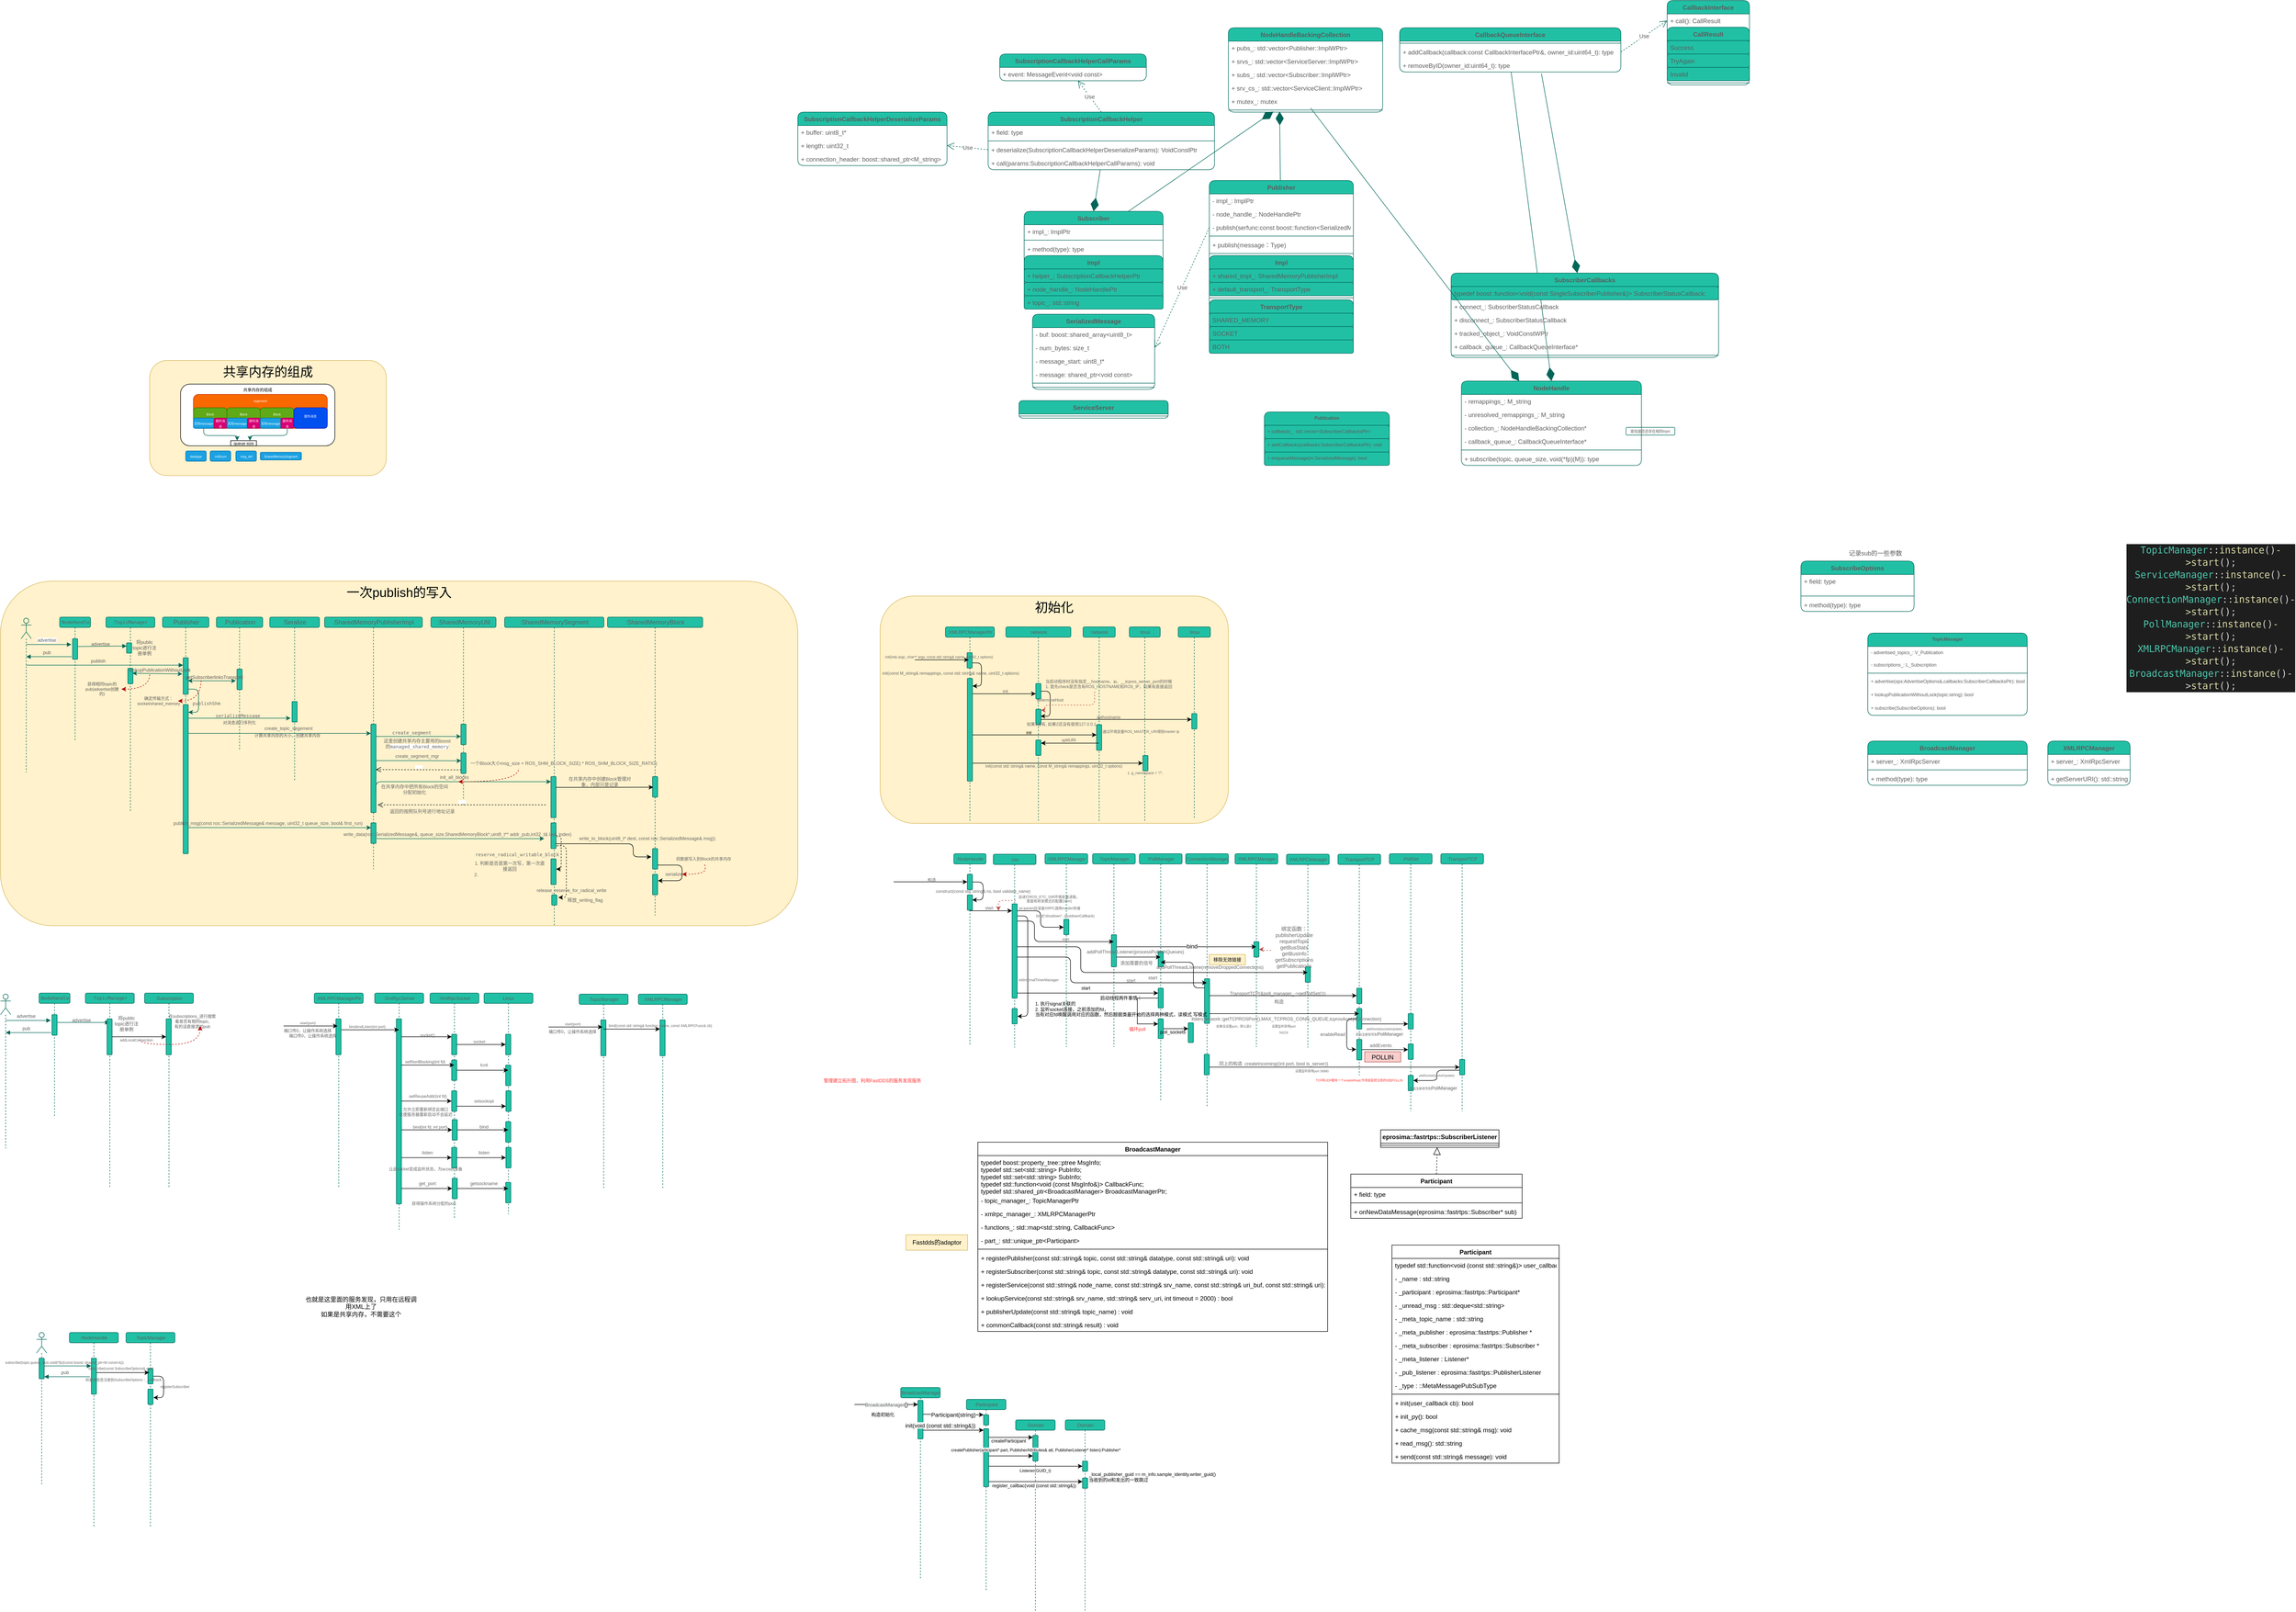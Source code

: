 <mxfile version="20.0.4" type="github">
  <diagram id="MToADi66JZhhlWnkmp-e" name="Page-1">
    <mxGraphModel dx="4179" dy="499" grid="1" gridSize="10" guides="1" tooltips="1" connect="1" arrows="1" fold="1" page="1" pageScale="1" pageWidth="827" pageHeight="1169" math="0" shadow="0">
      <root>
        <mxCell id="0" />
        <mxCell id="1" parent="0" />
        <mxCell id="eevFdOWoKw9s9U8n2egH-73" value="初始化" style="rounded=1;whiteSpace=wrap;html=1;labelBackgroundColor=none;fontSize=25;fillColor=#fff2cc;strokeColor=#d6b656;verticalAlign=top;" parent="1" vertex="1">
          <mxGeometry x="-1240" y="1198" width="677" height="442" as="geometry" />
        </mxCell>
        <mxCell id="o8y-r7VUPwrzjbtrSsSG-99" value="将public topic进行注册单例" style="text;html=1;strokeColor=none;fillColor=none;align=center;verticalAlign=middle;whiteSpace=wrap;rounded=1;labelBackgroundColor=none;labelBorderColor=none;fontSize=9;fontColor=#5C5C5C;" parent="1" vertex="1">
          <mxGeometry x="-2730" y="2020" width="50" height="20" as="geometry" />
        </mxCell>
        <mxCell id="o8y-r7VUPwrzjbtrSsSG-22" value="共享内存的组成" style="rounded=1;whiteSpace=wrap;html=1;labelBackgroundColor=none;fontSize=25;fillColor=#fff2cc;strokeColor=#d6b656;verticalAlign=top;" parent="1" vertex="1">
          <mxGeometry x="-2660" y="740" width="460" height="223.75" as="geometry" />
        </mxCell>
        <mxCell id="o8y-r7VUPwrzjbtrSsSG-21" value="一次publish的写入" style="rounded=1;whiteSpace=wrap;html=1;labelBackgroundColor=none;fontSize=25;fillColor=#fff2cc;strokeColor=#d6b656;verticalAlign=top;" parent="1" vertex="1">
          <mxGeometry x="-2950" y="1169" width="1550" height="670" as="geometry" />
        </mxCell>
        <mxCell id="7yC5_w0B2bvMUAVsZm6d-24" value="Publisher" style="swimlane;fontStyle=1;align=center;verticalAlign=top;childLayout=stackLayout;horizontal=1;startSize=26;horizontalStack=0;resizeParent=1;resizeParentMax=0;resizeLast=0;collapsible=1;marginBottom=0;rounded=1;fillColor=#21C0A5;strokeColor=#006658;fontColor=#5C5C5C;" parent="1" vertex="1">
          <mxGeometry x="-600" y="390" width="280" height="336" as="geometry" />
        </mxCell>
        <mxCell id="7yC5_w0B2bvMUAVsZm6d-25" value="- impl_: ImplPtr" style="text;strokeColor=none;fillColor=none;align=left;verticalAlign=top;spacingLeft=4;spacingRight=4;overflow=hidden;rotatable=0;points=[[0,0.5],[1,0.5]];portConstraint=eastwest;rounded=1;fontColor=#5C5C5C;" parent="7yC5_w0B2bvMUAVsZm6d-24" vertex="1">
          <mxGeometry y="26" width="280" height="26" as="geometry" />
        </mxCell>
        <mxCell id="7yC5_w0B2bvMUAVsZm6d-28" value="- node_handle_: NodeHandlePtr" style="text;strokeColor=none;fillColor=none;align=left;verticalAlign=top;spacingLeft=4;spacingRight=4;overflow=hidden;rotatable=0;points=[[0,0.5],[1,0.5]];portConstraint=eastwest;rounded=1;fontColor=#5C5C5C;" parent="7yC5_w0B2bvMUAVsZm6d-24" vertex="1">
          <mxGeometry y="52" width="280" height="26" as="geometry" />
        </mxCell>
        <mxCell id="7yC5_w0B2bvMUAVsZm6d-193" value="- publish(serfunc:const boost::function&lt;SerializedMessage(void)&gt;&amp;,SerializedMessage): NodeHandlePtr" style="text;strokeColor=none;fillColor=none;align=left;verticalAlign=top;spacingLeft=4;spacingRight=4;overflow=hidden;rotatable=0;points=[[0,0.5],[1,0.5]];portConstraint=eastwest;rounded=1;fontColor=#5C5C5C;" parent="7yC5_w0B2bvMUAVsZm6d-24" vertex="1">
          <mxGeometry y="78" width="280" height="26" as="geometry" />
        </mxCell>
        <mxCell id="7yC5_w0B2bvMUAVsZm6d-191" value="" style="line;strokeWidth=1;fillColor=none;align=left;verticalAlign=middle;spacingTop=-1;spacingLeft=3;spacingRight=3;rotatable=0;labelPosition=right;points=[];portConstraint=eastwest;rounded=1;strokeColor=#006658;fontColor=#5C5C5C;" parent="7yC5_w0B2bvMUAVsZm6d-24" vertex="1">
          <mxGeometry y="104" width="280" height="8" as="geometry" />
        </mxCell>
        <mxCell id="7yC5_w0B2bvMUAVsZm6d-189" value="+ publish(message：Type)" style="text;strokeColor=none;fillColor=none;align=left;verticalAlign=top;spacingLeft=4;spacingRight=4;overflow=hidden;rotatable=0;points=[[0,0.5],[1,0.5]];portConstraint=eastwest;rounded=1;fontColor=#5C5C5C;" parent="7yC5_w0B2bvMUAVsZm6d-24" vertex="1">
          <mxGeometry y="112" width="280" height="26" as="geometry" />
        </mxCell>
        <mxCell id="7yC5_w0B2bvMUAVsZm6d-26" value="" style="line;strokeWidth=1;fillColor=none;align=left;verticalAlign=middle;spacingTop=-1;spacingLeft=3;spacingRight=3;rotatable=0;labelPosition=right;points=[];portConstraint=eastwest;rounded=1;strokeColor=#006658;fontColor=#5C5C5C;" parent="7yC5_w0B2bvMUAVsZm6d-24" vertex="1">
          <mxGeometry y="138" width="280" height="8" as="geometry" />
        </mxCell>
        <mxCell id="7yC5_w0B2bvMUAVsZm6d-76" value="Impl" style="swimlane;fontStyle=1;align=center;verticalAlign=top;childLayout=stackLayout;horizontal=1;startSize=26;horizontalStack=0;resizeParent=1;resizeParentMax=0;resizeLast=0;collapsible=1;marginBottom=0;fillColor=#21C0A5;strokeColor=#006658;rounded=1;fontColor=#5C5C5C;" parent="7yC5_w0B2bvMUAVsZm6d-24" vertex="1">
          <mxGeometry y="146" width="280" height="190" as="geometry">
            <mxRectangle x="-590" y="602" width="200" height="26" as="alternateBounds" />
          </mxGeometry>
        </mxCell>
        <mxCell id="7yC5_w0B2bvMUAVsZm6d-77" value="+ shared_impl_: SharedMemoryPublisherImpl" style="text;strokeColor=#006658;fillColor=#21C0A5;align=left;verticalAlign=top;spacingLeft=4;spacingRight=4;overflow=hidden;rotatable=0;points=[[0,0.5],[1,0.5]];portConstraint=eastwest;rounded=1;fontColor=#5C5C5C;" parent="7yC5_w0B2bvMUAVsZm6d-76" vertex="1">
          <mxGeometry y="26" width="280" height="26" as="geometry" />
        </mxCell>
        <mxCell id="7yC5_w0B2bvMUAVsZm6d-80" value="+ default_transport_: TransportType" style="text;strokeColor=#006658;fillColor=#21C0A5;align=left;verticalAlign=top;spacingLeft=4;spacingRight=4;overflow=hidden;rotatable=0;points=[[0,0.5],[1,0.5]];portConstraint=eastwest;rounded=1;fontColor=#5C5C5C;" parent="7yC5_w0B2bvMUAVsZm6d-76" vertex="1">
          <mxGeometry y="52" width="280" height="26" as="geometry" />
        </mxCell>
        <mxCell id="7yC5_w0B2bvMUAVsZm6d-78" value="" style="line;strokeWidth=1;fillColor=none;align=left;verticalAlign=middle;spacingTop=-1;spacingLeft=3;spacingRight=3;rotatable=0;labelPosition=right;points=[];portConstraint=eastwest;rounded=1;strokeColor=#006658;fontColor=#5C5C5C;" parent="7yC5_w0B2bvMUAVsZm6d-76" vertex="1">
          <mxGeometry y="78" width="280" height="8" as="geometry" />
        </mxCell>
        <mxCell id="7yC5_w0B2bvMUAVsZm6d-81" value="TransportType" style="swimlane;fontStyle=1;align=center;verticalAlign=top;childLayout=stackLayout;horizontal=1;startSize=26;horizontalStack=0;resizeParent=1;resizeParentMax=0;resizeLast=0;collapsible=1;marginBottom=0;fillColor=#21C0A5;strokeColor=#006658;rounded=1;fontColor=#5C5C5C;" parent="7yC5_w0B2bvMUAVsZm6d-76" vertex="1">
          <mxGeometry y="86" width="280" height="104" as="geometry">
            <mxRectangle x="-590" y="602" width="200" height="26" as="alternateBounds" />
          </mxGeometry>
        </mxCell>
        <mxCell id="7yC5_w0B2bvMUAVsZm6d-82" value="SHARED_MEMORY" style="text;strokeColor=#006658;fillColor=#21C0A5;align=left;verticalAlign=top;spacingLeft=4;spacingRight=4;overflow=hidden;rotatable=0;points=[[0,0.5],[1,0.5]];portConstraint=eastwest;rounded=1;fontColor=#5C5C5C;" parent="7yC5_w0B2bvMUAVsZm6d-81" vertex="1">
          <mxGeometry y="26" width="280" height="26" as="geometry" />
        </mxCell>
        <mxCell id="7yC5_w0B2bvMUAVsZm6d-85" value="SOCKET" style="text;strokeColor=#006658;fillColor=#21C0A5;align=left;verticalAlign=top;spacingLeft=4;spacingRight=4;overflow=hidden;rotatable=0;points=[[0,0.5],[1,0.5]];portConstraint=eastwest;rounded=1;fontColor=#5C5C5C;" parent="7yC5_w0B2bvMUAVsZm6d-81" vertex="1">
          <mxGeometry y="52" width="280" height="26" as="geometry" />
        </mxCell>
        <mxCell id="7yC5_w0B2bvMUAVsZm6d-83" value="BOTH" style="text;strokeColor=#006658;fillColor=#21C0A5;align=left;verticalAlign=top;spacingLeft=4;spacingRight=4;overflow=hidden;rotatable=0;points=[[0,0.5],[1,0.5]];portConstraint=eastwest;rounded=1;fontColor=#5C5C5C;" parent="7yC5_w0B2bvMUAVsZm6d-81" vertex="1">
          <mxGeometry y="78" width="280" height="26" as="geometry" />
        </mxCell>
        <mxCell id="7yC5_w0B2bvMUAVsZm6d-34" value="CallbackQueueInterface" style="swimlane;fontStyle=1;align=center;verticalAlign=top;childLayout=stackLayout;horizontal=1;startSize=26;horizontalStack=0;resizeParent=1;resizeParentMax=0;resizeLast=0;collapsible=1;marginBottom=0;rounded=1;fillColor=#21C0A5;strokeColor=#006658;fontColor=#5C5C5C;" parent="1" vertex="1">
          <mxGeometry x="-230" y="93" width="430" height="86" as="geometry" />
        </mxCell>
        <mxCell id="7yC5_w0B2bvMUAVsZm6d-36" value="" style="line;strokeWidth=1;fillColor=none;align=left;verticalAlign=middle;spacingTop=-1;spacingLeft=3;spacingRight=3;rotatable=0;labelPosition=right;points=[];portConstraint=eastwest;rounded=1;strokeColor=#006658;fontColor=#5C5C5C;" parent="7yC5_w0B2bvMUAVsZm6d-34" vertex="1">
          <mxGeometry y="26" width="430" height="8" as="geometry" />
        </mxCell>
        <mxCell id="7yC5_w0B2bvMUAVsZm6d-37" value="+ addCallback(callback:const CallbackInterfacePtr&amp;, owner_id:uint64_t): type" style="text;strokeColor=none;fillColor=none;align=left;verticalAlign=top;spacingLeft=4;spacingRight=4;overflow=hidden;rotatable=0;points=[[0,0.5],[1,0.5]];portConstraint=eastwest;rounded=1;fontColor=#5C5C5C;" parent="7yC5_w0B2bvMUAVsZm6d-34" vertex="1">
          <mxGeometry y="34" width="430" height="26" as="geometry" />
        </mxCell>
        <mxCell id="7yC5_w0B2bvMUAVsZm6d-50" value="+ removeByID(owner_id:uint64_t): type" style="text;strokeColor=none;fillColor=none;align=left;verticalAlign=top;spacingLeft=4;spacingRight=4;overflow=hidden;rotatable=0;points=[[0,0.5],[1,0.5]];portConstraint=eastwest;rounded=1;fontColor=#5C5C5C;" parent="7yC5_w0B2bvMUAVsZm6d-34" vertex="1">
          <mxGeometry y="60" width="430" height="26" as="geometry" />
        </mxCell>
        <mxCell id="7yC5_w0B2bvMUAVsZm6d-39" value="CallbackInterface" style="swimlane;fontStyle=1;align=center;verticalAlign=top;childLayout=stackLayout;horizontal=1;startSize=26;horizontalStack=0;resizeParent=1;resizeParentMax=0;resizeLast=0;collapsible=1;marginBottom=0;rounded=1;fillColor=#21C0A5;strokeColor=#006658;fontColor=#5C5C5C;" parent="1" vertex="1">
          <mxGeometry x="290" y="40" width="160" height="164" as="geometry" />
        </mxCell>
        <mxCell id="7yC5_w0B2bvMUAVsZm6d-42" value="+ call(): CallResult" style="text;strokeColor=none;fillColor=none;align=left;verticalAlign=top;spacingLeft=4;spacingRight=4;overflow=hidden;rotatable=0;points=[[0,0.5],[1,0.5]];portConstraint=eastwest;rounded=1;fontColor=#5C5C5C;" parent="7yC5_w0B2bvMUAVsZm6d-39" vertex="1">
          <mxGeometry y="26" width="160" height="26" as="geometry" />
        </mxCell>
        <mxCell id="7yC5_w0B2bvMUAVsZm6d-43" value="CallResult" style="swimlane;fontStyle=1;childLayout=stackLayout;horizontal=1;startSize=26;fillColor=#21C0A5;horizontalStack=0;resizeParent=1;resizeParentMax=0;resizeLast=0;collapsible=1;marginBottom=0;strokeColor=#006658;rounded=1;fontColor=#5C5C5C;" parent="7yC5_w0B2bvMUAVsZm6d-39" vertex="1">
          <mxGeometry y="52" width="160" height="104" as="geometry" />
        </mxCell>
        <mxCell id="7yC5_w0B2bvMUAVsZm6d-44" value="Success" style="text;strokeColor=#006658;fillColor=#21C0A5;align=left;verticalAlign=top;spacingLeft=4;spacingRight=4;overflow=hidden;rotatable=0;points=[[0,0.5],[1,0.5]];portConstraint=eastwest;rounded=1;fontColor=#5C5C5C;" parent="7yC5_w0B2bvMUAVsZm6d-43" vertex="1">
          <mxGeometry y="26" width="160" height="26" as="geometry" />
        </mxCell>
        <mxCell id="7yC5_w0B2bvMUAVsZm6d-45" value="TryAgain" style="text;strokeColor=#006658;fillColor=#21C0A5;align=left;verticalAlign=top;spacingLeft=4;spacingRight=4;overflow=hidden;rotatable=0;points=[[0,0.5],[1,0.5]];portConstraint=eastwest;rounded=1;fontColor=#5C5C5C;" parent="7yC5_w0B2bvMUAVsZm6d-43" vertex="1">
          <mxGeometry y="52" width="160" height="26" as="geometry" />
        </mxCell>
        <mxCell id="7yC5_w0B2bvMUAVsZm6d-46" value="Invalid" style="text;strokeColor=#006658;fillColor=#21C0A5;align=left;verticalAlign=top;spacingLeft=4;spacingRight=4;overflow=hidden;rotatable=0;points=[[0,0.5],[1,0.5]];portConstraint=eastwest;rounded=1;fontColor=#5C5C5C;" parent="7yC5_w0B2bvMUAVsZm6d-43" vertex="1">
          <mxGeometry y="78" width="160" height="26" as="geometry" />
        </mxCell>
        <mxCell id="7yC5_w0B2bvMUAVsZm6d-41" value="" style="line;strokeWidth=1;fillColor=none;align=left;verticalAlign=middle;spacingTop=-1;spacingLeft=3;spacingRight=3;rotatable=0;labelPosition=right;points=[];portConstraint=eastwest;rounded=1;strokeColor=#006658;fontColor=#5C5C5C;" parent="7yC5_w0B2bvMUAVsZm6d-39" vertex="1">
          <mxGeometry y="156" width="160" height="8" as="geometry" />
        </mxCell>
        <mxCell id="7yC5_w0B2bvMUAVsZm6d-49" value="Use" style="endArrow=open;endSize=12;dashed=1;html=1;rounded=1;exitX=1;exitY=0.5;exitDx=0;exitDy=0;entryX=0;entryY=0.5;entryDx=0;entryDy=0;strokeColor=#006658;fontColor=#5C5C5C;" parent="1" source="7yC5_w0B2bvMUAVsZm6d-37" target="7yC5_w0B2bvMUAVsZm6d-42" edge="1">
          <mxGeometry width="160" relative="1" as="geometry">
            <mxPoint x="90" y="310" as="sourcePoint" />
            <mxPoint x="250" y="310" as="targetPoint" />
          </mxGeometry>
        </mxCell>
        <mxCell id="7yC5_w0B2bvMUAVsZm6d-51" value="NodeHandle" style="swimlane;fontStyle=1;align=center;verticalAlign=top;childLayout=stackLayout;horizontal=1;startSize=26;horizontalStack=0;resizeParent=1;resizeParentMax=0;resizeLast=0;collapsible=1;marginBottom=0;rounded=1;fillColor=#21C0A5;strokeColor=#006658;fontColor=#5C5C5C;" parent="1" vertex="1">
          <mxGeometry x="-110" y="780" width="350" height="164" as="geometry" />
        </mxCell>
        <mxCell id="7yC5_w0B2bvMUAVsZm6d-56" value="- remappings_: M_string" style="text;strokeColor=none;fillColor=none;align=left;verticalAlign=top;spacingLeft=4;spacingRight=4;overflow=hidden;rotatable=0;points=[[0,0.5],[1,0.5]];portConstraint=eastwest;rounded=1;fontColor=#5C5C5C;" parent="7yC5_w0B2bvMUAVsZm6d-51" vertex="1">
          <mxGeometry y="26" width="350" height="26" as="geometry" />
        </mxCell>
        <mxCell id="7yC5_w0B2bvMUAVsZm6d-57" value="- unresolved_remappings_: M_string" style="text;strokeColor=none;fillColor=none;align=left;verticalAlign=top;spacingLeft=4;spacingRight=4;overflow=hidden;rotatable=0;points=[[0,0.5],[1,0.5]];portConstraint=eastwest;rounded=1;fontColor=#5C5C5C;" parent="7yC5_w0B2bvMUAVsZm6d-51" vertex="1">
          <mxGeometry y="52" width="350" height="26" as="geometry" />
        </mxCell>
        <mxCell id="7yC5_w0B2bvMUAVsZm6d-58" value="- collection_: NodeHandleBackingCollection*" style="text;strokeColor=none;fillColor=none;align=left;verticalAlign=top;spacingLeft=4;spacingRight=4;overflow=hidden;rotatable=0;points=[[0,0.5],[1,0.5]];portConstraint=eastwest;rounded=1;fontColor=#5C5C5C;" parent="7yC5_w0B2bvMUAVsZm6d-51" vertex="1">
          <mxGeometry y="78" width="350" height="26" as="geometry" />
        </mxCell>
        <mxCell id="7yC5_w0B2bvMUAVsZm6d-59" value="- callback_queue_: CallbackQueueInterface*" style="text;strokeColor=none;fillColor=none;align=left;verticalAlign=top;spacingLeft=4;spacingRight=4;overflow=hidden;rotatable=0;points=[[0,0.5],[1,0.5]];portConstraint=eastwest;rounded=1;fontColor=#5C5C5C;" parent="7yC5_w0B2bvMUAVsZm6d-51" vertex="1">
          <mxGeometry y="104" width="350" height="26" as="geometry" />
        </mxCell>
        <mxCell id="7yC5_w0B2bvMUAVsZm6d-53" value="" style="line;strokeWidth=1;fillColor=none;align=left;verticalAlign=middle;spacingTop=-1;spacingLeft=3;spacingRight=3;rotatable=0;labelPosition=right;points=[];portConstraint=eastwest;rounded=1;strokeColor=#006658;fontColor=#5C5C5C;" parent="7yC5_w0B2bvMUAVsZm6d-51" vertex="1">
          <mxGeometry y="130" width="350" height="8" as="geometry" />
        </mxCell>
        <mxCell id="7yC5_w0B2bvMUAVsZm6d-54" value="+ subscribe(topic, queue_size, void(*fp)(M)): type" style="text;strokeColor=none;fillColor=none;align=left;verticalAlign=top;spacingLeft=4;spacingRight=4;overflow=hidden;rotatable=0;points=[[0,0.5],[1,0.5]];portConstraint=eastwest;rounded=1;fontColor=#5C5C5C;" parent="7yC5_w0B2bvMUAVsZm6d-51" vertex="1">
          <mxGeometry y="138" width="350" height="26" as="geometry" />
        </mxCell>
        <mxCell id="7yC5_w0B2bvMUAVsZm6d-60" value="NodeHandleBackingCollection" style="swimlane;fontStyle=1;align=center;verticalAlign=top;childLayout=stackLayout;horizontal=1;startSize=26;horizontalStack=0;resizeParent=1;resizeParentMax=0;resizeLast=0;collapsible=1;marginBottom=0;rounded=1;fillColor=#21C0A5;strokeColor=#006658;fontColor=#5C5C5C;" parent="1" vertex="1">
          <mxGeometry x="-563" y="93" width="300" height="164" as="geometry" />
        </mxCell>
        <mxCell id="7yC5_w0B2bvMUAVsZm6d-61" value="+ pubs_: std::vector&lt;Publisher::ImplWPtr&gt;" style="text;strokeColor=none;fillColor=none;align=left;verticalAlign=top;spacingLeft=4;spacingRight=4;overflow=hidden;rotatable=0;points=[[0,0.5],[1,0.5]];portConstraint=eastwest;rounded=1;fontColor=#5C5C5C;" parent="7yC5_w0B2bvMUAVsZm6d-60" vertex="1">
          <mxGeometry y="26" width="300" height="26" as="geometry" />
        </mxCell>
        <mxCell id="7yC5_w0B2bvMUAVsZm6d-64" value="+ srvs_: std::vector&lt;ServiceServer::ImplWPtr&gt;" style="text;strokeColor=none;fillColor=none;align=left;verticalAlign=top;spacingLeft=4;spacingRight=4;overflow=hidden;rotatable=0;points=[[0,0.5],[1,0.5]];portConstraint=eastwest;rounded=1;fontColor=#5C5C5C;" parent="7yC5_w0B2bvMUAVsZm6d-60" vertex="1">
          <mxGeometry y="52" width="300" height="26" as="geometry" />
        </mxCell>
        <mxCell id="7yC5_w0B2bvMUAVsZm6d-65" value="+ subs_: std::vector&lt;Subscriber::ImplWPtr&gt;" style="text;strokeColor=none;fillColor=none;align=left;verticalAlign=top;spacingLeft=4;spacingRight=4;overflow=hidden;rotatable=0;points=[[0,0.5],[1,0.5]];portConstraint=eastwest;rounded=1;fontColor=#5C5C5C;" parent="7yC5_w0B2bvMUAVsZm6d-60" vertex="1">
          <mxGeometry y="78" width="300" height="26" as="geometry" />
        </mxCell>
        <mxCell id="7yC5_w0B2bvMUAVsZm6d-66" value="+ srv_cs_: std::vector&lt;ServiceClient::ImplWPtr&gt;" style="text;strokeColor=none;fillColor=none;align=left;verticalAlign=top;spacingLeft=4;spacingRight=4;overflow=hidden;rotatable=0;points=[[0,0.5],[1,0.5]];portConstraint=eastwest;rounded=1;fontColor=#5C5C5C;" parent="7yC5_w0B2bvMUAVsZm6d-60" vertex="1">
          <mxGeometry y="104" width="300" height="26" as="geometry" />
        </mxCell>
        <mxCell id="7yC5_w0B2bvMUAVsZm6d-72" value="+ mutex_: mutex" style="text;strokeColor=none;fillColor=none;align=left;verticalAlign=top;spacingLeft=4;spacingRight=4;overflow=hidden;rotatable=0;points=[[0,0.5],[1,0.5]];portConstraint=eastwest;rounded=1;fontColor=#5C5C5C;" parent="7yC5_w0B2bvMUAVsZm6d-60" vertex="1">
          <mxGeometry y="130" width="300" height="26" as="geometry" />
        </mxCell>
        <mxCell id="7yC5_w0B2bvMUAVsZm6d-62" value="" style="line;strokeWidth=1;fillColor=none;align=left;verticalAlign=middle;spacingTop=-1;spacingLeft=3;spacingRight=3;rotatable=0;labelPosition=right;points=[];portConstraint=eastwest;rounded=1;strokeColor=#006658;fontColor=#5C5C5C;" parent="7yC5_w0B2bvMUAVsZm6d-60" vertex="1">
          <mxGeometry y="156" width="300" height="8" as="geometry" />
        </mxCell>
        <mxCell id="7yC5_w0B2bvMUAVsZm6d-74" value="" style="endArrow=diamondThin;endFill=1;endSize=24;html=1;rounded=1;entryX=0.5;entryY=0;entryDx=0;entryDy=0;strokeColor=#006658;fontColor=#5C5C5C;" parent="1" source="7yC5_w0B2bvMUAVsZm6d-50" target="7yC5_w0B2bvMUAVsZm6d-51" edge="1">
          <mxGeometry width="160" relative="1" as="geometry">
            <mxPoint x="-530" y="310" as="sourcePoint" />
            <mxPoint x="-370" y="310" as="targetPoint" />
          </mxGeometry>
        </mxCell>
        <mxCell id="7yC5_w0B2bvMUAVsZm6d-86" value="SubscriberCallbacks" style="swimlane;fontStyle=1;align=center;verticalAlign=top;childLayout=stackLayout;horizontal=1;startSize=26;horizontalStack=0;resizeParent=1;resizeParentMax=0;resizeLast=0;collapsible=1;marginBottom=0;rounded=1;fillColor=#21C0A5;strokeColor=#006658;fontColor=#5C5C5C;" parent="1" vertex="1">
          <mxGeometry x="-130" y="570" width="520" height="164" as="geometry" />
        </mxCell>
        <mxCell id="7yC5_w0B2bvMUAVsZm6d-87" value="typedef boost::function&lt;void(const SingleSubscriberPublisher&amp;)&gt; SubscriberStatusCallback;" style="text;strokeColor=#006658;fillColor=#21C0A5;align=left;verticalAlign=top;spacingLeft=4;spacingRight=4;overflow=hidden;rotatable=0;points=[[0,0.5],[1,0.5]];portConstraint=eastwest;rounded=1;fontColor=#5C5C5C;" parent="7yC5_w0B2bvMUAVsZm6d-86" vertex="1">
          <mxGeometry y="26" width="520" height="26" as="geometry" />
        </mxCell>
        <mxCell id="7yC5_w0B2bvMUAVsZm6d-92" value="+ connect_: SubscriberStatusCallback" style="text;strokeColor=none;fillColor=none;align=left;verticalAlign=top;spacingLeft=4;spacingRight=4;overflow=hidden;rotatable=0;points=[[0,0.5],[1,0.5]];portConstraint=eastwest;rounded=1;fontColor=#5C5C5C;" parent="7yC5_w0B2bvMUAVsZm6d-86" vertex="1">
          <mxGeometry y="52" width="520" height="26" as="geometry" />
        </mxCell>
        <mxCell id="7yC5_w0B2bvMUAVsZm6d-93" value="+ disconnect_: SubscriberStatusCallback" style="text;strokeColor=none;fillColor=none;align=left;verticalAlign=top;spacingLeft=4;spacingRight=4;overflow=hidden;rotatable=0;points=[[0,0.5],[1,0.5]];portConstraint=eastwest;rounded=1;fontColor=#5C5C5C;" parent="7yC5_w0B2bvMUAVsZm6d-86" vertex="1">
          <mxGeometry y="78" width="520" height="26" as="geometry" />
        </mxCell>
        <mxCell id="7yC5_w0B2bvMUAVsZm6d-94" value="+ tracked_object_: VoidConstWPtr" style="text;strokeColor=none;fillColor=none;align=left;verticalAlign=top;spacingLeft=4;spacingRight=4;overflow=hidden;rotatable=0;points=[[0,0.5],[1,0.5]];portConstraint=eastwest;rounded=1;fontColor=#5C5C5C;" parent="7yC5_w0B2bvMUAVsZm6d-86" vertex="1">
          <mxGeometry y="104" width="520" height="26" as="geometry" />
        </mxCell>
        <mxCell id="7yC5_w0B2bvMUAVsZm6d-96" value="+ callback_queue_: CallbackQueueInterface*" style="text;strokeColor=none;fillColor=none;align=left;verticalAlign=top;spacingLeft=4;spacingRight=4;overflow=hidden;rotatable=0;points=[[0,0.5],[1,0.5]];portConstraint=eastwest;rounded=1;fontColor=#5C5C5C;" parent="7yC5_w0B2bvMUAVsZm6d-86" vertex="1">
          <mxGeometry y="130" width="520" height="26" as="geometry" />
        </mxCell>
        <mxCell id="7yC5_w0B2bvMUAVsZm6d-88" value="" style="line;strokeWidth=1;fillColor=none;align=left;verticalAlign=middle;spacingTop=-1;spacingLeft=3;spacingRight=3;rotatable=0;labelPosition=right;points=[];portConstraint=eastwest;rounded=1;strokeColor=#006658;fontColor=#5C5C5C;" parent="7yC5_w0B2bvMUAVsZm6d-86" vertex="1">
          <mxGeometry y="156" width="520" height="8" as="geometry" />
        </mxCell>
        <mxCell id="7yC5_w0B2bvMUAVsZm6d-97" value="" style="endArrow=diamondThin;endFill=1;endSize=24;html=1;rounded=1;exitX=0.641;exitY=1.115;exitDx=0;exitDy=0;exitPerimeter=0;strokeColor=#006658;fontColor=#5C5C5C;" parent="1" source="7yC5_w0B2bvMUAVsZm6d-50" target="7yC5_w0B2bvMUAVsZm6d-86" edge="1">
          <mxGeometry width="160" relative="1" as="geometry">
            <mxPoint x="-13.711" y="189.0" as="sourcePoint" />
            <mxPoint x="-135" y="370" as="targetPoint" />
          </mxGeometry>
        </mxCell>
        <mxCell id="7yC5_w0B2bvMUAVsZm6d-99" value="ServiceServer" style="swimlane;fontStyle=1;align=center;verticalAlign=top;childLayout=stackLayout;horizontal=1;startSize=26;horizontalStack=0;resizeParent=1;resizeParentMax=0;resizeLast=0;collapsible=1;marginBottom=0;rounded=1;fillColor=#21C0A5;strokeColor=#006658;fontColor=#5C5C5C;" parent="1" vertex="1">
          <mxGeometry x="-970" y="818" width="290" height="34" as="geometry" />
        </mxCell>
        <mxCell id="7yC5_w0B2bvMUAVsZm6d-101" value="" style="line;strokeWidth=1;fillColor=none;align=left;verticalAlign=middle;spacingTop=-1;spacingLeft=3;spacingRight=3;rotatable=0;labelPosition=right;points=[];portConstraint=eastwest;rounded=1;strokeColor=#006658;fontColor=#5C5C5C;" parent="7yC5_w0B2bvMUAVsZm6d-99" vertex="1">
          <mxGeometry y="26" width="290" height="8" as="geometry" />
        </mxCell>
        <mxCell id="7yC5_w0B2bvMUAVsZm6d-112" value="Subscriber" style="swimlane;fontStyle=1;align=center;verticalAlign=top;childLayout=stackLayout;horizontal=1;startSize=26;horizontalStack=0;resizeParent=1;resizeParentMax=0;resizeLast=0;collapsible=1;marginBottom=0;rounded=1;fillColor=#21C0A5;strokeColor=#006658;fontColor=#5C5C5C;" parent="1" vertex="1">
          <mxGeometry x="-960" y="450" width="270" height="190" as="geometry" />
        </mxCell>
        <mxCell id="7yC5_w0B2bvMUAVsZm6d-113" value="+ impl_: ImplPtr" style="text;strokeColor=none;fillColor=none;align=left;verticalAlign=top;spacingLeft=4;spacingRight=4;overflow=hidden;rotatable=0;points=[[0,0.5],[1,0.5]];portConstraint=eastwest;rounded=1;fontColor=#5C5C5C;" parent="7yC5_w0B2bvMUAVsZm6d-112" vertex="1">
          <mxGeometry y="26" width="270" height="26" as="geometry" />
        </mxCell>
        <mxCell id="7yC5_w0B2bvMUAVsZm6d-114" value="" style="line;strokeWidth=1;fillColor=none;align=left;verticalAlign=middle;spacingTop=-1;spacingLeft=3;spacingRight=3;rotatable=0;labelPosition=right;points=[];portConstraint=eastwest;rounded=1;strokeColor=#006658;fontColor=#5C5C5C;" parent="7yC5_w0B2bvMUAVsZm6d-112" vertex="1">
          <mxGeometry y="52" width="270" height="8" as="geometry" />
        </mxCell>
        <mxCell id="7yC5_w0B2bvMUAVsZm6d-115" value="+ method(type): type" style="text;strokeColor=none;fillColor=none;align=left;verticalAlign=top;spacingLeft=4;spacingRight=4;overflow=hidden;rotatable=0;points=[[0,0.5],[1,0.5]];portConstraint=eastwest;rounded=1;fontColor=#5C5C5C;" parent="7yC5_w0B2bvMUAVsZm6d-112" vertex="1">
          <mxGeometry y="60" width="270" height="26" as="geometry" />
        </mxCell>
        <mxCell id="7yC5_w0B2bvMUAVsZm6d-116" value="Impl" style="swimlane;fontStyle=1;align=center;verticalAlign=top;childLayout=stackLayout;horizontal=1;startSize=26;horizontalStack=0;resizeParent=1;resizeParentMax=0;resizeLast=0;collapsible=1;marginBottom=0;fillColor=#21C0A5;strokeColor=#006658;rounded=1;fontColor=#5C5C5C;" parent="7yC5_w0B2bvMUAVsZm6d-112" vertex="1">
          <mxGeometry y="86" width="270" height="104" as="geometry">
            <mxRectangle x="-590" y="602" width="200" height="26" as="alternateBounds" />
          </mxGeometry>
        </mxCell>
        <mxCell id="7yC5_w0B2bvMUAVsZm6d-117" value="+ helper_: SubscriptionCallbackHelperPtr" style="text;strokeColor=#006658;fillColor=#21C0A5;align=left;verticalAlign=top;spacingLeft=4;spacingRight=4;overflow=hidden;rotatable=0;points=[[0,0.5],[1,0.5]];portConstraint=eastwest;rounded=1;fontColor=#5C5C5C;" parent="7yC5_w0B2bvMUAVsZm6d-116" vertex="1">
          <mxGeometry y="26" width="270" height="26" as="geometry" />
        </mxCell>
        <mxCell id="7yC5_w0B2bvMUAVsZm6d-118" value="+ node_handle_: NodeHandlePtr" style="text;strokeColor=#006658;fillColor=#21C0A5;align=left;verticalAlign=top;spacingLeft=4;spacingRight=4;overflow=hidden;rotatable=0;points=[[0,0.5],[1,0.5]];portConstraint=eastwest;rounded=1;fontColor=#5C5C5C;" parent="7yC5_w0B2bvMUAVsZm6d-116" vertex="1">
          <mxGeometry y="52" width="270" height="26" as="geometry" />
        </mxCell>
        <mxCell id="7yC5_w0B2bvMUAVsZm6d-142" value="+ topic_: std::string" style="text;strokeColor=#006658;fillColor=#21C0A5;align=left;verticalAlign=top;spacingLeft=4;spacingRight=4;overflow=hidden;rotatable=0;points=[[0,0.5],[1,0.5]];portConstraint=eastwest;rounded=1;fontColor=#5C5C5C;" parent="7yC5_w0B2bvMUAVsZm6d-116" vertex="1">
          <mxGeometry y="78" width="270" height="26" as="geometry" />
        </mxCell>
        <mxCell id="7yC5_w0B2bvMUAVsZm6d-125" value="SubscriptionCallbackHelper" style="swimlane;fontStyle=1;align=center;verticalAlign=top;childLayout=stackLayout;horizontal=1;startSize=26;horizontalStack=0;resizeParent=1;resizeParentMax=0;resizeLast=0;collapsible=1;marginBottom=0;rounded=1;fillColor=#21C0A5;strokeColor=#006658;fontColor=#5C5C5C;" parent="1" vertex="1">
          <mxGeometry x="-1030" y="257" width="440" height="112" as="geometry" />
        </mxCell>
        <mxCell id="7yC5_w0B2bvMUAVsZm6d-126" value="+ field: type" style="text;strokeColor=none;fillColor=none;align=left;verticalAlign=top;spacingLeft=4;spacingRight=4;overflow=hidden;rotatable=0;points=[[0,0.5],[1,0.5]];portConstraint=eastwest;rounded=1;fontColor=#5C5C5C;" parent="7yC5_w0B2bvMUAVsZm6d-125" vertex="1">
          <mxGeometry y="26" width="440" height="26" as="geometry" />
        </mxCell>
        <mxCell id="7yC5_w0B2bvMUAVsZm6d-127" value="" style="line;strokeWidth=1;fillColor=none;align=left;verticalAlign=middle;spacingTop=-1;spacingLeft=3;spacingRight=3;rotatable=0;labelPosition=right;points=[];portConstraint=eastwest;rounded=1;strokeColor=#006658;fontColor=#5C5C5C;" parent="7yC5_w0B2bvMUAVsZm6d-125" vertex="1">
          <mxGeometry y="52" width="440" height="8" as="geometry" />
        </mxCell>
        <mxCell id="7yC5_w0B2bvMUAVsZm6d-139" value="+ deserialize(SubscriptionCallbackHelperDeserializeParams): VoidConstPtr" style="text;strokeColor=none;fillColor=none;align=left;verticalAlign=top;spacingLeft=4;spacingRight=4;overflow=hidden;rotatable=0;points=[[0,0.5],[1,0.5]];portConstraint=eastwest;rounded=1;fontColor=#5C5C5C;" parent="7yC5_w0B2bvMUAVsZm6d-125" vertex="1">
          <mxGeometry y="60" width="440" height="26" as="geometry" />
        </mxCell>
        <mxCell id="7yC5_w0B2bvMUAVsZm6d-128" value="+ call(params:SubscriptionCallbackHelperCallParams): void" style="text;strokeColor=none;fillColor=none;align=left;verticalAlign=top;spacingLeft=4;spacingRight=4;overflow=hidden;rotatable=0;points=[[0,0.5],[1,0.5]];portConstraint=eastwest;rounded=1;fontColor=#5C5C5C;" parent="7yC5_w0B2bvMUAVsZm6d-125" vertex="1">
          <mxGeometry y="86" width="440" height="26" as="geometry" />
        </mxCell>
        <mxCell id="7yC5_w0B2bvMUAVsZm6d-129" value="SubscriptionCallbackHelperCallParams" style="swimlane;fontStyle=1;align=center;verticalAlign=top;childLayout=stackLayout;horizontal=1;startSize=26;horizontalStack=0;resizeParent=1;resizeParentMax=0;resizeLast=0;collapsible=1;marginBottom=0;rounded=1;fillColor=#21C0A5;strokeColor=#006658;fontColor=#5C5C5C;" parent="1" vertex="1">
          <mxGeometry x="-1007.5" y="144" width="285" height="52" as="geometry" />
        </mxCell>
        <mxCell id="7yC5_w0B2bvMUAVsZm6d-130" value="+ event: MessageEvent&lt;void const&gt;" style="text;strokeColor=none;fillColor=none;align=left;verticalAlign=top;spacingLeft=4;spacingRight=4;overflow=hidden;rotatable=0;points=[[0,0.5],[1,0.5]];portConstraint=eastwest;rounded=1;fontColor=#5C5C5C;" parent="7yC5_w0B2bvMUAVsZm6d-129" vertex="1">
          <mxGeometry y="26" width="285" height="26" as="geometry" />
        </mxCell>
        <mxCell id="7yC5_w0B2bvMUAVsZm6d-133" value="SubscriptionCallbackHelperDeserializeParams" style="swimlane;fontStyle=1;align=center;verticalAlign=top;childLayout=stackLayout;horizontal=1;startSize=26;horizontalStack=0;resizeParent=1;resizeParentMax=0;resizeLast=0;collapsible=1;marginBottom=0;rounded=1;fillColor=#21C0A5;strokeColor=#006658;fontColor=#5C5C5C;" parent="1" vertex="1">
          <mxGeometry x="-1400" y="257" width="290" height="104" as="geometry" />
        </mxCell>
        <mxCell id="7yC5_w0B2bvMUAVsZm6d-134" value="+ buffer: uint8_t*" style="text;strokeColor=none;fillColor=none;align=left;verticalAlign=top;spacingLeft=4;spacingRight=4;overflow=hidden;rotatable=0;points=[[0,0.5],[1,0.5]];portConstraint=eastwest;rounded=1;fontColor=#5C5C5C;" parent="7yC5_w0B2bvMUAVsZm6d-133" vertex="1">
          <mxGeometry y="26" width="290" height="26" as="geometry" />
        </mxCell>
        <mxCell id="7yC5_w0B2bvMUAVsZm6d-137" value="+ length: uint32_t" style="text;strokeColor=none;fillColor=none;align=left;verticalAlign=top;spacingLeft=4;spacingRight=4;overflow=hidden;rotatable=0;points=[[0,0.5],[1,0.5]];portConstraint=eastwest;rounded=1;fontColor=#5C5C5C;" parent="7yC5_w0B2bvMUAVsZm6d-133" vertex="1">
          <mxGeometry y="52" width="290" height="26" as="geometry" />
        </mxCell>
        <mxCell id="7yC5_w0B2bvMUAVsZm6d-138" value="+ connection_header: boost::shared_ptr&lt;M_string&gt;" style="text;strokeColor=none;fillColor=none;align=left;verticalAlign=top;spacingLeft=4;spacingRight=4;overflow=hidden;rotatable=0;points=[[0,0.5],[1,0.5]];portConstraint=eastwest;rounded=1;fontColor=#5C5C5C;" parent="7yC5_w0B2bvMUAVsZm6d-133" vertex="1">
          <mxGeometry y="78" width="290" height="26" as="geometry" />
        </mxCell>
        <mxCell id="7yC5_w0B2bvMUAVsZm6d-140" value="Use" style="endArrow=open;endSize=12;dashed=1;html=1;rounded=1;entryX=1;entryY=0.5;entryDx=0;entryDy=0;exitX=0;exitY=0.5;exitDx=0;exitDy=0;strokeColor=#006658;fontColor=#5C5C5C;" parent="1" source="7yC5_w0B2bvMUAVsZm6d-139" target="7yC5_w0B2bvMUAVsZm6d-137" edge="1">
          <mxGeometry width="160" relative="1" as="geometry">
            <mxPoint x="-1240" y="430" as="sourcePoint" />
            <mxPoint x="-1080" y="430" as="targetPoint" />
          </mxGeometry>
        </mxCell>
        <mxCell id="7yC5_w0B2bvMUAVsZm6d-141" value="Use" style="endArrow=open;endSize=12;dashed=1;html=1;rounded=1;exitX=0.5;exitY=0;exitDx=0;exitDy=0;strokeColor=#006658;fontColor=#5C5C5C;" parent="1" source="7yC5_w0B2bvMUAVsZm6d-125" target="7yC5_w0B2bvMUAVsZm6d-130" edge="1">
          <mxGeometry width="160" relative="1" as="geometry">
            <mxPoint x="-1020" y="340" as="sourcePoint" />
            <mxPoint x="-1120.0" y="332.0" as="targetPoint" />
          </mxGeometry>
        </mxCell>
        <mxCell id="7yC5_w0B2bvMUAVsZm6d-143" value="" style="endArrow=diamondThin;endFill=1;endSize=24;html=1;rounded=1;entryX=0.5;entryY=0;entryDx=0;entryDy=0;strokeColor=#006658;fontColor=#5C5C5C;" parent="1" source="7yC5_w0B2bvMUAVsZm6d-128" target="7yC5_w0B2bvMUAVsZm6d-112" edge="1">
          <mxGeometry width="160" relative="1" as="geometry">
            <mxPoint x="-478" y="267" as="sourcePoint" />
            <mxPoint x="-478.982" y="400" as="targetPoint" />
          </mxGeometry>
        </mxCell>
        <mxCell id="7yC5_w0B2bvMUAVsZm6d-144" value="" style="endArrow=diamondThin;endFill=1;endSize=24;html=1;rounded=1;entryX=0.291;entryY=0.868;entryDx=0;entryDy=0;entryPerimeter=0;exitX=0.75;exitY=0;exitDx=0;exitDy=0;strokeColor=#006658;fontColor=#5C5C5C;" parent="1" source="7yC5_w0B2bvMUAVsZm6d-112" target="7yC5_w0B2bvMUAVsZm6d-62" edge="1">
          <mxGeometry width="160" relative="1" as="geometry">
            <mxPoint x="-802.074" y="379" as="sourcePoint" />
            <mxPoint x="-815" y="460" as="targetPoint" />
          </mxGeometry>
        </mxCell>
        <mxCell id="7yC5_w0B2bvMUAVsZm6d-145" value="" style="endArrow=diamondThin;endFill=1;endSize=24;html=1;rounded=1;entryX=0.332;entryY=0.868;entryDx=0;entryDy=0;entryPerimeter=0;strokeColor=#006658;fontColor=#5C5C5C;" parent="1" source="7yC5_w0B2bvMUAVsZm6d-24" target="7yC5_w0B2bvMUAVsZm6d-62" edge="1">
          <mxGeometry width="160" relative="1" as="geometry">
            <mxPoint x="-747.5" y="460" as="sourcePoint" />
            <mxPoint x="-465.7" y="265.944" as="targetPoint" />
          </mxGeometry>
        </mxCell>
        <mxCell id="7yC5_w0B2bvMUAVsZm6d-148" value="advertise&#xa;" style="verticalAlign=bottom;endArrow=block;entryX=0.032;entryY=0.311;rounded=1;fontSize=9;fontColor=#5C5C5C;startArrow=none;exitX=1.004;exitY=0.202;exitDx=0;exitDy=0;exitPerimeter=0;entryDx=0;entryDy=0;entryPerimeter=0;strokeColor=#006658;labelBackgroundColor=none;" parent="1" target="7yC5_w0B2bvMUAVsZm6d-147" edge="1">
          <mxGeometry x="-0.068" y="-15" relative="1" as="geometry">
            <mxPoint x="-2799.96" y="1296.16" as="sourcePoint" />
            <mxPoint x="-2655" y="1295" as="targetPoint" />
            <mxPoint as="offset" />
          </mxGeometry>
        </mxCell>
        <mxCell id="7yC5_w0B2bvMUAVsZm6d-155" value=":&lt;span style=&quot;font-family: &amp;quot;droid sans mono&amp;quot;, &amp;quot;monospace&amp;quot;, monospace; font-size: 9px;&quot;&gt;&lt;font style=&quot;font-size: 9px;&quot;&gt;NodeHandle&lt;/font&gt;&lt;/span&gt;" style="shape=umlLifeline;perimeter=lifelinePerimeter;whiteSpace=wrap;html=1;container=1;collapsible=0;recursiveResize=0;outlineConnect=0;fontColor=#5C5C5C;fontSize=9;size=20;fillColor=#21C0A5;rounded=1;strokeColor=#006658;" parent="1" vertex="1">
          <mxGeometry x="-2835" y="1239" width="60" height="242" as="geometry" />
        </mxCell>
        <mxCell id="7yC5_w0B2bvMUAVsZm6d-158" value=":&lt;span style=&quot;font-family: &amp;quot;droid sans mono&amp;quot;, &amp;quot;monospace&amp;quot;, monospace; font-size: 9px;&quot;&gt;TopicManager&lt;/span&gt;" style="shape=umlLifeline;perimeter=lifelinePerimeter;whiteSpace=wrap;html=1;container=1;collapsible=0;recursiveResize=0;outlineConnect=0;fontColor=#5C5C5C;fontSize=9;size=20;fillColor=#21C0A5;labelBackgroundColor=none;rounded=1;labelBorderColor=none;strokeColor=#006658;" parent="1" vertex="1">
          <mxGeometry x="-2745" y="1239" width="95" height="377" as="geometry" />
        </mxCell>
        <mxCell id="7yC5_w0B2bvMUAVsZm6d-147" value="" style="html=1;points=[];perimeter=orthogonalPerimeter;rounded=1;fillColor=#21C0A5;strokeColor=#006658;fontColor=#5C5C5C;" parent="7yC5_w0B2bvMUAVsZm6d-158" vertex="1">
          <mxGeometry x="40" y="50" width="10" height="20" as="geometry" />
        </mxCell>
        <mxCell id="pAA4gorCor0sPrXs2YeK-40" value="" style="html=1;points=[];perimeter=orthogonalPerimeter;rounded=1;fillColor=#21C0A5;strokeColor=#006658;fontColor=#5C5C5C;" parent="7yC5_w0B2bvMUAVsZm6d-158" vertex="1">
          <mxGeometry x="42.5" y="99.5" width="10" height="30" as="geometry" />
        </mxCell>
        <mxCell id="7yC5_w0B2bvMUAVsZm6d-159" value="" style="html=1;points=[];perimeter=orthogonalPerimeter;rounded=1;fillColor=#21C0A5;strokeColor=#006658;fontColor=#5C5C5C;" parent="1" vertex="1">
          <mxGeometry x="-2810" y="1281" width="10" height="40" as="geometry" />
        </mxCell>
        <mxCell id="7yC5_w0B2bvMUAVsZm6d-160" value="" style="html=1;verticalAlign=bottom;endArrow=none;entryX=0;entryY=0;rounded=1;fontSize=9;fontColor=#5C5C5C;strokeColor=#006658;" parent="1" source="7yC5_w0B2bvMUAVsZm6d-155" target="7yC5_w0B2bvMUAVsZm6d-159" edge="1">
          <mxGeometry x="-0.068" y="-15" relative="1" as="geometry">
            <mxPoint x="-2804.9" y="1296" as="sourcePoint" />
            <mxPoint x="-2655" y="1296" as="targetPoint" />
            <mxPoint as="offset" />
          </mxGeometry>
        </mxCell>
        <mxCell id="7yC5_w0B2bvMUAVsZm6d-161" value="TopicManager" style="swimlane;fontStyle=1;align=center;verticalAlign=top;childLayout=stackLayout;horizontal=1;startSize=26;horizontalStack=0;resizeParent=1;resizeParentMax=0;resizeLast=0;collapsible=1;marginBottom=0;fontSize=9;fontColor=#5C5C5C;strokeColor=#006658;fillColor=#21C0A5;rounded=1;" parent="1" vertex="1">
          <mxGeometry x="680" y="1270" width="310" height="160" as="geometry" />
        </mxCell>
        <mxCell id="7yC5_w0B2bvMUAVsZm6d-162" value="- advertised_topics_: V_Publication" style="text;strokeColor=none;fillColor=none;align=left;verticalAlign=top;spacingLeft=4;spacingRight=4;overflow=hidden;rotatable=0;points=[[0,0.5],[1,0.5]];portConstraint=eastwest;fontSize=9;fontColor=#5C5C5C;rounded=1;" parent="7yC5_w0B2bvMUAVsZm6d-161" vertex="1">
          <mxGeometry y="26" width="310" height="24" as="geometry" />
        </mxCell>
        <mxCell id="yUTOB7GvGSw9rZSpr5WJ-11" value="- subscriptions_: L_Subscription" style="text;strokeColor=none;fillColor=none;align=left;verticalAlign=top;spacingLeft=4;spacingRight=4;overflow=hidden;rotatable=0;points=[[0,0.5],[1,0.5]];portConstraint=eastwest;fontSize=9;fontColor=#5C5C5C;rounded=1;" parent="7yC5_w0B2bvMUAVsZm6d-161" vertex="1">
          <mxGeometry y="50" width="310" height="24" as="geometry" />
        </mxCell>
        <mxCell id="7yC5_w0B2bvMUAVsZm6d-163" value="" style="line;strokeWidth=1;fillColor=none;align=left;verticalAlign=middle;spacingTop=-1;spacingLeft=3;spacingRight=3;rotatable=0;labelPosition=right;points=[];portConstraint=eastwest;fontSize=9;fontColor=#5C5C5C;rounded=1;strokeColor=#006658;" parent="7yC5_w0B2bvMUAVsZm6d-161" vertex="1">
          <mxGeometry y="74" width="310" height="8" as="geometry" />
        </mxCell>
        <mxCell id="7yC5_w0B2bvMUAVsZm6d-164" value="+ advertise(ops:AdvertiseOptions&amp;,callbacks:SubscriberCallbacksPtr): bool" style="text;strokeColor=none;fillColor=none;align=left;verticalAlign=top;spacingLeft=4;spacingRight=4;overflow=hidden;rotatable=0;points=[[0,0.5],[1,0.5]];portConstraint=eastwest;fontSize=9;fontColor=#5C5C5C;rounded=1;" parent="7yC5_w0B2bvMUAVsZm6d-161" vertex="1">
          <mxGeometry y="82" width="310" height="26" as="geometry" />
        </mxCell>
        <mxCell id="7yC5_w0B2bvMUAVsZm6d-170" value="+ lookupPublicationWithoutLock(topic:string): bool" style="text;strokeColor=none;fillColor=none;align=left;verticalAlign=top;spacingLeft=4;spacingRight=4;overflow=hidden;rotatable=0;points=[[0,0.5],[1,0.5]];portConstraint=eastwest;fontSize=9;fontColor=#5C5C5C;rounded=1;" parent="7yC5_w0B2bvMUAVsZm6d-161" vertex="1">
          <mxGeometry y="108" width="310" height="26" as="geometry" />
        </mxCell>
        <mxCell id="yUTOB7GvGSw9rZSpr5WJ-6" value="+ subscribe(SubscribeOptions): bool" style="text;strokeColor=none;fillColor=none;align=left;verticalAlign=top;spacingLeft=4;spacingRight=4;overflow=hidden;rotatable=0;points=[[0,0.5],[1,0.5]];portConstraint=eastwest;fontSize=9;fontColor=#5C5C5C;rounded=1;" parent="7yC5_w0B2bvMUAVsZm6d-161" vertex="1">
          <mxGeometry y="134" width="310" height="26" as="geometry" />
        </mxCell>
        <mxCell id="7yC5_w0B2bvMUAVsZm6d-165" value="Publication" style="swimlane;fontStyle=1;align=center;verticalAlign=top;childLayout=stackLayout;horizontal=1;startSize=26;horizontalStack=0;resizeParent=1;resizeParentMax=0;resizeLast=0;collapsible=1;marginBottom=0;labelBackgroundColor=none;fontSize=9;fontColor=#5C5C5C;strokeColor=#006658;fillColor=#21C0A5;labelBorderColor=none;gradientDirection=north;rounded=1;" parent="1" vertex="1">
          <mxGeometry x="-493" y="840" width="243" height="104" as="geometry" />
        </mxCell>
        <mxCell id="7yC5_w0B2bvMUAVsZm6d-166" value="+ callbacks_: std::vector&lt;SubscriberCallbacksPtr&gt;" style="text;strokeColor=#006658;fillColor=#21C0A5;align=left;verticalAlign=top;spacingLeft=4;spacingRight=4;overflow=hidden;rotatable=0;points=[[0,0.5],[1,0.5]];portConstraint=eastwest;labelBackgroundColor=none;fontSize=9;fontColor=#5C5C5C;gradientDirection=north;rounded=1;" parent="7yC5_w0B2bvMUAVsZm6d-165" vertex="1">
          <mxGeometry y="26" width="243" height="26" as="geometry" />
        </mxCell>
        <mxCell id="7yC5_w0B2bvMUAVsZm6d-168" value="+ addCallbacks(callbacks:SubscriberCallbacksPtr): void" style="text;strokeColor=#006658;fillColor=#21C0A5;align=left;verticalAlign=top;spacingLeft=4;spacingRight=4;overflow=hidden;rotatable=0;points=[[0,0.5],[1,0.5]];portConstraint=eastwest;labelBackgroundColor=none;fontSize=9;fontColor=#5C5C5C;gradientDirection=north;rounded=1;" parent="7yC5_w0B2bvMUAVsZm6d-165" vertex="1">
          <mxGeometry y="52" width="243" height="26" as="geometry" />
        </mxCell>
        <mxCell id="7yC5_w0B2bvMUAVsZm6d-169" value="+ enqueueMessage(m:SerializedMessage): bool" style="text;strokeColor=#006658;fillColor=#21C0A5;align=left;verticalAlign=top;spacingLeft=4;spacingRight=4;overflow=hidden;rotatable=0;points=[[0,0.5],[1,0.5]];portConstraint=eastwest;labelBackgroundColor=none;fontSize=9;fontColor=#5C5C5C;gradientDirection=north;rounded=1;" parent="7yC5_w0B2bvMUAVsZm6d-165" vertex="1">
          <mxGeometry y="78" width="243" height="26" as="geometry" />
        </mxCell>
        <mxCell id="7yC5_w0B2bvMUAVsZm6d-172" value="查找是否还存在相同topic" style="text;html=1;strokeColor=#006658;fillColor=none;align=center;verticalAlign=middle;whiteSpace=wrap;rounded=1;fontColor=#5C5C5C;direction=south;fontSize=7;" parent="1" vertex="1">
          <mxGeometry x="210" y="870" width="95" height="15" as="geometry" />
        </mxCell>
        <mxCell id="7yC5_w0B2bvMUAVsZm6d-173" value="将public topic进行注册单例" style="text;html=1;strokeColor=none;fillColor=none;align=center;verticalAlign=middle;whiteSpace=wrap;rounded=1;labelBackgroundColor=none;labelBorderColor=none;fontSize=9;fontColor=#5C5C5C;" parent="1" vertex="1">
          <mxGeometry x="-2695" y="1289" width="50" height="20" as="geometry" />
        </mxCell>
        <mxCell id="7yC5_w0B2bvMUAVsZm6d-176" value="" style="endArrow=diamondThin;endFill=1;endSize=24;html=1;rounded=1;strokeColor=#006658;fontColor=#5C5C5C;" parent="1" source="7yC5_w0B2bvMUAVsZm6d-72" target="7yC5_w0B2bvMUAVsZm6d-51" edge="1">
          <mxGeometry width="160" relative="1" as="geometry">
            <mxPoint x="-13.125" y="189.0" as="sourcePoint" />
            <mxPoint x="-95" y="320" as="targetPoint" />
          </mxGeometry>
        </mxCell>
        <mxCell id="7yC5_w0B2bvMUAVsZm6d-182" value=":&lt;span style=&quot;font-size: 12px;&quot;&gt;Publisher&lt;/span&gt;" style="shape=umlLifeline;perimeter=lifelinePerimeter;whiteSpace=wrap;html=1;container=1;collapsible=0;recursiveResize=0;outlineConnect=0;fontColor=#5C5C5C;fontSize=9;size=20;fillColor=#21C0A5;labelBackgroundColor=none;rounded=1;labelBorderColor=none;fontStyle=0;strokeColor=#006658;" parent="1" vertex="1">
          <mxGeometry x="-2635" y="1239" width="90" height="460" as="geometry" />
        </mxCell>
        <mxCell id="pAA4gorCor0sPrXs2YeK-56" value="&lt;div style=&quot;font-family: &amp;quot;droid sans mono&amp;quot;, &amp;quot;monospace&amp;quot;, monospace; font-size: 9px; line-height: 20px;&quot;&gt;&lt;span style=&quot;font-size: 9px;&quot;&gt;publishShm&lt;/span&gt;&lt;/div&gt;" style="edgeStyle=orthogonalEdgeStyle;curved=0;rounded=1;sketch=0;orthogonalLoop=1;jettySize=auto;html=1;fontColor=#666666;endArrow=classic;endFill=1;strokeColor=#006658;fillColor=#21C0A5;labelBackgroundColor=none;verticalAlign=bottom;fontSize=9;" parent="7yC5_w0B2bvMUAVsZm6d-182" source="7yC5_w0B2bvMUAVsZm6d-183" target="pAA4gorCor0sPrXs2YeK-55" edge="1">
          <mxGeometry x="0.407" y="15" relative="1" as="geometry">
            <Array as="points">
              <mxPoint x="70" y="140" />
              <mxPoint x="70" y="185" />
            </Array>
            <mxPoint as="offset" />
          </mxGeometry>
        </mxCell>
        <mxCell id="7yC5_w0B2bvMUAVsZm6d-183" value="" style="html=1;points=[];perimeter=orthogonalPerimeter;rounded=1;fillColor=#21C0A5;strokeColor=#006658;fontColor=#5C5C5C;" parent="7yC5_w0B2bvMUAVsZm6d-182" vertex="1">
          <mxGeometry x="40" y="79" width="10" height="71" as="geometry" />
        </mxCell>
        <mxCell id="pAA4gorCor0sPrXs2YeK-55" value="" style="html=1;points=[];perimeter=orthogonalPerimeter;rounded=1;fillColor=#21C0A5;strokeColor=#006658;fontColor=#5C5C5C;" parent="7yC5_w0B2bvMUAVsZm6d-182" vertex="1">
          <mxGeometry x="40" y="170" width="10" height="290" as="geometry" />
        </mxCell>
        <mxCell id="7yC5_w0B2bvMUAVsZm6d-185" value="" style="shape=umlLifeline;participant=umlActor;perimeter=lifelinePerimeter;whiteSpace=wrap;html=1;container=1;collapsible=0;recursiveResize=0;verticalAlign=top;spacingTop=36;outlineConnect=0;labelBackgroundColor=none;labelBorderColor=none;fontSize=7;fontColor=#5C5C5C;strokeColor=#006658;fillColor=none;rounded=1;" parent="1" vertex="1">
          <mxGeometry x="-2910" y="1241" width="20" height="300" as="geometry" />
        </mxCell>
        <mxCell id="7yC5_w0B2bvMUAVsZm6d-186" value="advertise" style="verticalAlign=bottom;endArrow=block;rounded=1;fontSize=9;fontColor=#5C5C5C;startArrow=none;entryX=-0.226;entryY=0.281;entryDx=0;entryDy=0;entryPerimeter=0;strokeColor=#006658;" parent="1" source="7yC5_w0B2bvMUAVsZm6d-185" target="7yC5_w0B2bvMUAVsZm6d-159" edge="1">
          <mxGeometry x="-0.088" relative="1" as="geometry">
            <mxPoint x="-2913" y="1301.47" as="sourcePoint" />
            <mxPoint x="-2817.72" y="1300.53" as="targetPoint" />
            <mxPoint as="offset" />
          </mxGeometry>
        </mxCell>
        <mxCell id="7yC5_w0B2bvMUAVsZm6d-201" value="SerializedMessage" style="swimlane;fontStyle=1;align=center;verticalAlign=top;childLayout=stackLayout;horizontal=1;startSize=26;horizontalStack=0;resizeParent=1;resizeParentMax=0;resizeLast=0;collapsible=1;marginBottom=0;rounded=1;fillColor=#21C0A5;strokeColor=#006658;fontColor=#5C5C5C;" parent="1" vertex="1">
          <mxGeometry x="-943.75" y="650" width="237.5" height="146" as="geometry" />
        </mxCell>
        <mxCell id="7yC5_w0B2bvMUAVsZm6d-202" value="- buf: boost::shared_array&lt;uint8_t&gt;" style="text;strokeColor=none;fillColor=none;align=left;verticalAlign=top;spacingLeft=4;spacingRight=4;overflow=hidden;rotatable=0;points=[[0,0.5],[1,0.5]];portConstraint=eastwest;rounded=1;fontColor=#5C5C5C;" parent="7yC5_w0B2bvMUAVsZm6d-201" vertex="1">
          <mxGeometry y="26" width="237.5" height="26" as="geometry" />
        </mxCell>
        <mxCell id="7yC5_w0B2bvMUAVsZm6d-216" value="- num_bytes: size_t" style="text;strokeColor=none;fillColor=none;align=left;verticalAlign=top;spacingLeft=4;spacingRight=4;overflow=hidden;rotatable=0;points=[[0,0.5],[1,0.5]];portConstraint=eastwest;rounded=1;fontColor=#5C5C5C;" parent="7yC5_w0B2bvMUAVsZm6d-201" vertex="1">
          <mxGeometry y="52" width="237.5" height="26" as="geometry" />
        </mxCell>
        <mxCell id="7yC5_w0B2bvMUAVsZm6d-203" value="- message_start: uint8_t*" style="text;strokeColor=none;fillColor=none;align=left;verticalAlign=top;spacingLeft=4;spacingRight=4;overflow=hidden;rotatable=0;points=[[0,0.5],[1,0.5]];portConstraint=eastwest;rounded=1;fontColor=#5C5C5C;" parent="7yC5_w0B2bvMUAVsZm6d-201" vertex="1">
          <mxGeometry y="78" width="237.5" height="26" as="geometry" />
        </mxCell>
        <mxCell id="7yC5_w0B2bvMUAVsZm6d-218" value="- message: shared_ptr&lt;void const&gt;" style="text;strokeColor=none;fillColor=none;align=left;verticalAlign=top;spacingLeft=4;spacingRight=4;overflow=hidden;rotatable=0;points=[[0,0.5],[1,0.5]];portConstraint=eastwest;rounded=1;fontColor=#5C5C5C;" parent="7yC5_w0B2bvMUAVsZm6d-201" vertex="1">
          <mxGeometry y="104" width="237.5" height="26" as="geometry" />
        </mxCell>
        <mxCell id="7yC5_w0B2bvMUAVsZm6d-205" value="" style="line;strokeWidth=1;fillColor=none;align=left;verticalAlign=middle;spacingTop=-1;spacingLeft=3;spacingRight=3;rotatable=0;labelPosition=right;points=[];portConstraint=eastwest;rounded=1;strokeColor=#006658;fontColor=#5C5C5C;" parent="7yC5_w0B2bvMUAVsZm6d-201" vertex="1">
          <mxGeometry y="130" width="237.5" height="8" as="geometry" />
        </mxCell>
        <mxCell id="7yC5_w0B2bvMUAVsZm6d-207" value="" style="line;strokeWidth=1;fillColor=none;align=left;verticalAlign=middle;spacingTop=-1;spacingLeft=3;spacingRight=3;rotatable=0;labelPosition=right;points=[];portConstraint=eastwest;rounded=1;strokeColor=#006658;fontColor=#5C5C5C;" parent="7yC5_w0B2bvMUAVsZm6d-201" vertex="1">
          <mxGeometry y="138" width="237.5" height="8" as="geometry" />
        </mxCell>
        <mxCell id="7yC5_w0B2bvMUAVsZm6d-220" value="Use" style="endArrow=open;endSize=12;dashed=1;html=1;rounded=1;exitX=0;exitY=0.5;exitDx=0;exitDy=0;entryX=1;entryY=0.5;entryDx=0;entryDy=0;strokeColor=#006658;fontColor=#5C5C5C;" parent="1" source="7yC5_w0B2bvMUAVsZm6d-193" target="7yC5_w0B2bvMUAVsZm6d-216" edge="1">
          <mxGeometry width="160" relative="1" as="geometry">
            <mxPoint x="-800" y="267" as="sourcePoint" />
            <mxPoint x="-845.338" y="206" as="targetPoint" />
          </mxGeometry>
        </mxCell>
        <mxCell id="yUTOB7GvGSw9rZSpr5WJ-1" value="SubscribeOptions" style="swimlane;fontStyle=1;align=center;verticalAlign=top;childLayout=stackLayout;horizontal=1;startSize=26;horizontalStack=0;resizeParent=1;resizeParentMax=0;resizeLast=0;collapsible=1;marginBottom=0;fillColor=#21C0A5;strokeColor=#006658;fontColor=#5C5C5C;rounded=1;" parent="1" vertex="1">
          <mxGeometry x="550" y="1130" width="220" height="98" as="geometry" />
        </mxCell>
        <mxCell id="yUTOB7GvGSw9rZSpr5WJ-2" value="+ field: type" style="text;strokeColor=none;fillColor=none;align=left;verticalAlign=top;spacingLeft=4;spacingRight=4;overflow=hidden;rotatable=0;points=[[0,0.5],[1,0.5]];portConstraint=eastwest;fontColor=#5C5C5C;rounded=1;" parent="yUTOB7GvGSw9rZSpr5WJ-1" vertex="1">
          <mxGeometry y="26" width="220" height="38" as="geometry" />
        </mxCell>
        <mxCell id="yUTOB7GvGSw9rZSpr5WJ-3" value="" style="line;strokeWidth=1;fillColor=none;align=left;verticalAlign=middle;spacingTop=-1;spacingLeft=3;spacingRight=3;rotatable=0;labelPosition=right;points=[];portConstraint=eastwest;strokeColor=#006658;fontColor=#5C5C5C;rounded=1;" parent="yUTOB7GvGSw9rZSpr5WJ-1" vertex="1">
          <mxGeometry y="64" width="220" height="8" as="geometry" />
        </mxCell>
        <mxCell id="yUTOB7GvGSw9rZSpr5WJ-4" value="+ method(type): type" style="text;strokeColor=none;fillColor=none;align=left;verticalAlign=top;spacingLeft=4;spacingRight=4;overflow=hidden;rotatable=0;points=[[0,0.5],[1,0.5]];portConstraint=eastwest;fontColor=#5C5C5C;rounded=1;" parent="yUTOB7GvGSw9rZSpr5WJ-1" vertex="1">
          <mxGeometry y="72" width="220" height="26" as="geometry" />
        </mxCell>
        <mxCell id="yUTOB7GvGSw9rZSpr5WJ-5" value="记录sub的一些参数" style="text;html=1;strokeColor=none;fillColor=none;align=center;verticalAlign=middle;whiteSpace=wrap;rounded=1;fontColor=#5C5C5C;" parent="1" vertex="1">
          <mxGeometry x="640" y="1100" width="110" height="30" as="geometry" />
        </mxCell>
        <mxCell id="yUTOB7GvGSw9rZSpr5WJ-12" value="BroadcastManager" style="swimlane;fontStyle=1;align=center;verticalAlign=top;childLayout=stackLayout;horizontal=1;startSize=26;horizontalStack=0;resizeParent=1;resizeParentMax=0;resizeLast=0;collapsible=1;marginBottom=0;fillColor=#21C0A5;strokeColor=#006658;fontColor=#5C5C5C;rounded=1;" parent="1" vertex="1">
          <mxGeometry x="680" y="1480" width="310" height="86" as="geometry" />
        </mxCell>
        <mxCell id="yUTOB7GvGSw9rZSpr5WJ-13" value="+ server_: XmlRpcServer" style="text;strokeColor=none;fillColor=none;align=left;verticalAlign=top;spacingLeft=4;spacingRight=4;overflow=hidden;rotatable=0;points=[[0,0.5],[1,0.5]];portConstraint=eastwest;fontColor=#5C5C5C;rounded=1;" parent="yUTOB7GvGSw9rZSpr5WJ-12" vertex="1">
          <mxGeometry y="26" width="310" height="26" as="geometry" />
        </mxCell>
        <mxCell id="yUTOB7GvGSw9rZSpr5WJ-14" value="" style="line;strokeWidth=1;fillColor=none;align=left;verticalAlign=middle;spacingTop=-1;spacingLeft=3;spacingRight=3;rotatable=0;labelPosition=right;points=[];portConstraint=eastwest;strokeColor=#006658;fontColor=#5C5C5C;rounded=1;" parent="yUTOB7GvGSw9rZSpr5WJ-12" vertex="1">
          <mxGeometry y="52" width="310" height="8" as="geometry" />
        </mxCell>
        <mxCell id="yUTOB7GvGSw9rZSpr5WJ-15" value="+ method(type): type" style="text;strokeColor=none;fillColor=none;align=left;verticalAlign=top;spacingLeft=4;spacingRight=4;overflow=hidden;rotatable=0;points=[[0,0.5],[1,0.5]];portConstraint=eastwest;fontColor=#5C5C5C;rounded=1;" parent="yUTOB7GvGSw9rZSpr5WJ-12" vertex="1">
          <mxGeometry y="60" width="310" height="26" as="geometry" />
        </mxCell>
        <mxCell id="yUTOB7GvGSw9rZSpr5WJ-16" value="XMLRPCManager" style="swimlane;fontStyle=1;align=center;verticalAlign=top;childLayout=stackLayout;horizontal=1;startSize=26;horizontalStack=0;resizeParent=1;resizeParentMax=0;resizeLast=0;collapsible=1;marginBottom=0;fillColor=#21C0A5;strokeColor=#006658;fontColor=#5C5C5C;rounded=1;" parent="1" vertex="1">
          <mxGeometry x="1030" y="1480" width="160" height="86" as="geometry" />
        </mxCell>
        <mxCell id="yUTOB7GvGSw9rZSpr5WJ-17" value="+ server_: XmlRpcServer" style="text;strokeColor=none;fillColor=none;align=left;verticalAlign=top;spacingLeft=4;spacingRight=4;overflow=hidden;rotatable=0;points=[[0,0.5],[1,0.5]];portConstraint=eastwest;fontColor=#5C5C5C;rounded=1;" parent="yUTOB7GvGSw9rZSpr5WJ-16" vertex="1">
          <mxGeometry y="26" width="160" height="26" as="geometry" />
        </mxCell>
        <mxCell id="yUTOB7GvGSw9rZSpr5WJ-18" value="" style="line;strokeWidth=1;fillColor=none;align=left;verticalAlign=middle;spacingTop=-1;spacingLeft=3;spacingRight=3;rotatable=0;labelPosition=right;points=[];portConstraint=eastwest;strokeColor=#006658;fontColor=#5C5C5C;rounded=1;" parent="yUTOB7GvGSw9rZSpr5WJ-16" vertex="1">
          <mxGeometry y="52" width="160" height="8" as="geometry" />
        </mxCell>
        <mxCell id="yUTOB7GvGSw9rZSpr5WJ-19" value="+ getServerURI(): std::string" style="text;strokeColor=none;fillColor=none;align=left;verticalAlign=top;spacingLeft=4;spacingRight=4;overflow=hidden;rotatable=0;points=[[0,0.5],[1,0.5]];portConstraint=eastwest;fontColor=#5C5C5C;rounded=1;" parent="yUTOB7GvGSw9rZSpr5WJ-16" vertex="1">
          <mxGeometry y="60" width="160" height="26" as="geometry" />
        </mxCell>
        <mxCell id="yUTOB7GvGSw9rZSpr5WJ-20" value="&lt;div style=&quot;color: rgb(212 , 212 , 212) ; background-color: rgb(30 , 30 , 30) ; font-family: &amp;#34;droid sans mono&amp;#34; , &amp;#34;monospace&amp;#34; , monospace ; font-size: 18.2px ; line-height: 24px&quot;&gt;&lt;div&gt;  &lt;span style=&quot;color: #4ec9b0&quot;&gt;TopicManager&lt;/span&gt;::&lt;span style=&quot;color: #dcdcaa&quot;&gt;instance&lt;/span&gt;()&lt;span style=&quot;color: #dcdcaa&quot;&gt;-&amp;gt;&lt;/span&gt;&lt;span style=&quot;color: #dcdcaa&quot;&gt;start&lt;/span&gt;();&lt;/div&gt;&lt;div&gt;  &lt;span style=&quot;color: #4ec9b0&quot;&gt;ServiceManager&lt;/span&gt;::&lt;span style=&quot;color: #dcdcaa&quot;&gt;instance&lt;/span&gt;()&lt;span style=&quot;color: #dcdcaa&quot;&gt;-&amp;gt;&lt;/span&gt;&lt;span style=&quot;color: #dcdcaa&quot;&gt;start&lt;/span&gt;();&lt;/div&gt;&lt;div&gt;  &lt;span style=&quot;color: #4ec9b0&quot;&gt;ConnectionManager&lt;/span&gt;::&lt;span style=&quot;color: #dcdcaa&quot;&gt;instance&lt;/span&gt;()&lt;span style=&quot;color: #dcdcaa&quot;&gt;-&amp;gt;&lt;/span&gt;&lt;span style=&quot;color: #dcdcaa&quot;&gt;start&lt;/span&gt;();&lt;/div&gt;&lt;div&gt;  &lt;span style=&quot;color: #4ec9b0&quot;&gt;PollManager&lt;/span&gt;::&lt;span style=&quot;color: #dcdcaa&quot;&gt;instance&lt;/span&gt;()&lt;span style=&quot;color: #dcdcaa&quot;&gt;-&amp;gt;&lt;/span&gt;&lt;span style=&quot;color: #dcdcaa&quot;&gt;start&lt;/span&gt;();&lt;/div&gt;&lt;div&gt;  &lt;span style=&quot;color: #4ec9b0&quot;&gt;XMLRPCManager&lt;/span&gt;::&lt;span style=&quot;color: #dcdcaa&quot;&gt;instance&lt;/span&gt;()&lt;span style=&quot;color: #dcdcaa&quot;&gt;-&amp;gt;&lt;/span&gt;&lt;span style=&quot;color: #dcdcaa&quot;&gt;start&lt;/span&gt;();&lt;/div&gt;&lt;div&gt;  &lt;span style=&quot;color: #4ec9b0&quot;&gt;BroadcastManager&lt;/span&gt;::&lt;span style=&quot;color: #dcdcaa&quot;&gt;instance&lt;/span&gt;()-&amp;gt;&lt;span style=&quot;color: #dcdcaa&quot;&gt;start&lt;/span&gt;();&lt;/div&gt;&lt;/div&gt;" style="text;html=1;strokeColor=none;fillColor=none;align=center;verticalAlign=middle;whiteSpace=wrap;rounded=1;fontColor=#5C5C5C;" parent="1" vertex="1">
          <mxGeometry x="1214" y="1140" width="266" height="200" as="geometry" />
        </mxCell>
        <mxCell id="pAA4gorCor0sPrXs2YeK-26" value=":&lt;span style=&quot;font-size: 12px;&quot;&gt;SharedMemoryPublisherImpl&lt;/span&gt;" style="shape=umlLifeline;perimeter=lifelinePerimeter;html=1;container=1;collapsible=0;recursiveResize=0;outlineConnect=0;fontColor=#5C5C5C;fontSize=9;size=20;fillColor=#21C0A5;labelBackgroundColor=none;rounded=1;labelBorderColor=none;fontStyle=0;align=center;whiteSpace=wrap;strokeColor=#006658;" parent="1" vertex="1">
          <mxGeometry x="-2320" y="1239" width="190" height="490" as="geometry" />
        </mxCell>
        <mxCell id="pAA4gorCor0sPrXs2YeK-66" value="" style="html=1;points=[];perimeter=orthogonalPerimeter;rounded=1;fillColor=#21C0A5;strokeColor=#006658;fontColor=#5C5C5C;" parent="pAA4gorCor0sPrXs2YeK-26" vertex="1">
          <mxGeometry x="90" y="208" width="10" height="172" as="geometry" />
        </mxCell>
        <mxCell id="pAA4gorCor0sPrXs2YeK-127" value="" style="html=1;points=[];perimeter=orthogonalPerimeter;rounded=1;fillColor=#21C0A5;strokeColor=#006658;fontColor=#5C5C5C;" parent="pAA4gorCor0sPrXs2YeK-26" vertex="1">
          <mxGeometry x="90.0" y="400" width="10" height="40" as="geometry" />
        </mxCell>
        <mxCell id="pAA4gorCor0sPrXs2YeK-36" value="pub" style="verticalAlign=bottom;endArrow=block;rounded=1;fontSize=9;fontColor=#5C5C5C;startArrow=none;exitX=-0.18;exitY=0.873;exitDx=0;exitDy=0;exitPerimeter=0;strokeColor=#006658;labelBackgroundColor=none;" parent="1" source="7yC5_w0B2bvMUAVsZm6d-159" target="7yC5_w0B2bvMUAVsZm6d-185" edge="1">
          <mxGeometry x="0.093" relative="1" as="geometry">
            <mxPoint x="-2789.96" y="1306.16" as="sourcePoint" />
            <mxPoint x="-2694.68" y="1305.22" as="targetPoint" />
            <mxPoint as="offset" />
          </mxGeometry>
        </mxCell>
        <mxCell id="pAA4gorCor0sPrXs2YeK-38" value="publish" style="verticalAlign=bottom;endArrow=block;rounded=1;fontSize=9;fontColor=#5C5C5C;startArrow=none;entryX=0;entryY=0.203;entryDx=0;entryDy=0;entryPerimeter=0;strokeColor=#006658;labelBackgroundColor=none;" parent="1" source="7yC5_w0B2bvMUAVsZm6d-185" target="7yC5_w0B2bvMUAVsZm6d-183" edge="1">
          <mxGeometry x="-0.082" relative="1" as="geometry">
            <mxPoint x="-2897.74" y="1362.75" as="sourcePoint" />
            <mxPoint x="-2810" y="1362.75" as="targetPoint" />
            <mxPoint as="offset" />
          </mxGeometry>
        </mxCell>
        <mxCell id="pAA4gorCor0sPrXs2YeK-43" value="lookupPublicationWithoutLock" style="verticalAlign=bottom;endArrow=classic;rounded=1;fontSize=9;fontColor=#5C5C5C;startArrow=classic;exitX=0.88;exitY=0.323;exitDx=0;exitDy=0;exitPerimeter=0;strokeColor=#006658;labelBackgroundColor=none;startFill=1;endFill=1;entryX=-0.16;entryY=0.444;entryDx=0;entryDy=0;entryPerimeter=0;" parent="1" source="pAA4gorCor0sPrXs2YeK-40" target="7yC5_w0B2bvMUAVsZm6d-183" edge="1">
          <mxGeometry x="0.106" y="-1" relative="1" as="geometry">
            <mxPoint x="-2695" y="1349.94" as="sourcePoint" />
            <mxPoint x="-2600" y="1365" as="targetPoint" />
            <mxPoint as="offset" />
          </mxGeometry>
        </mxCell>
        <mxCell id="pAA4gorCor0sPrXs2YeK-47" style="edgeStyle=orthogonalEdgeStyle;sketch=0;orthogonalLoop=1;jettySize=auto;html=1;fontColor=#5C5C5C;startArrow=classic;startFill=1;endArrow=none;endFill=0;strokeColor=#B20000;fillColor=#e51400;curved=1;dashed=1;rounded=1;" parent="1" source="pAA4gorCor0sPrXs2YeK-45" edge="1">
          <mxGeometry relative="1" as="geometry">
            <mxPoint x="-2660" y="1349" as="targetPoint" />
          </mxGeometry>
        </mxCell>
        <mxCell id="pAA4gorCor0sPrXs2YeK-45" value="获得相同topic的pub(advertise&lt;span&gt;创建的)&lt;/span&gt;" style="text;html=1;strokeColor=none;fillColor=none;align=center;verticalAlign=middle;whiteSpace=wrap;rounded=1;labelBackgroundColor=none;labelBorderColor=none;fontSize=8;fontColor=#5C5C5C;" parent="1" vertex="1">
          <mxGeometry x="-2790" y="1369" width="75" height="20" as="geometry" />
        </mxCell>
        <mxCell id="pAA4gorCor0sPrXs2YeK-48" value="&lt;span style=&quot;color: rgb(92 , 92 , 92)&quot;&gt;:&lt;/span&gt;&lt;span style=&quot;color: rgb(92 , 92 , 92) ; font-size: 12px&quot;&gt;Publication&lt;/span&gt;" style="shape=umlLifeline;perimeter=lifelinePerimeter;container=1;collapsible=0;recursiveResize=0;outlineConnect=0;fontColor=default;fontSize=9;size=20;fillColor=#21C0A5;labelBackgroundColor=none;rounded=1;labelBorderColor=none;fontStyle=0;strokeColor=#006658;whiteSpace=wrap;html=1;" parent="1" vertex="1">
          <mxGeometry x="-2530.31" y="1239" width="90" height="260" as="geometry" />
        </mxCell>
        <mxCell id="pAA4gorCor0sPrXs2YeK-49" value="" style="html=1;points=[];perimeter=orthogonalPerimeter;rounded=1;fillColor=#21C0A5;strokeColor=#006658;fontColor=#5C5C5C;" parent="pAA4gorCor0sPrXs2YeK-48" vertex="1">
          <mxGeometry x="40" y="101" width="10" height="40" as="geometry" />
        </mxCell>
        <mxCell id="pAA4gorCor0sPrXs2YeK-59" value="对消息进行序列化" style="text;html=1;strokeColor=none;fillColor=none;align=center;verticalAlign=middle;whiteSpace=wrap;rounded=1;labelBackgroundColor=none;labelBorderColor=none;fontSize=8;fontColor=#5C5C5C;" parent="pAA4gorCor0sPrXs2YeK-48" vertex="1">
          <mxGeometry x="7.5" y="198" width="75" height="14" as="geometry" />
        </mxCell>
        <mxCell id="pAA4gorCor0sPrXs2YeK-50" value="getSubscriberlinksTransport" style="verticalAlign=bottom;endArrow=classic;rounded=1;fontSize=9;fontColor=#5C5C5C;startArrow=classic;exitX=0.92;exitY=0.63;exitDx=0;exitDy=0;exitPerimeter=0;strokeColor=#006658;labelBackgroundColor=none;startFill=1;endFill=1;entryX=-0.229;entryY=0.572;entryDx=0;entryDy=0;entryPerimeter=0;" parent="1" source="7yC5_w0B2bvMUAVsZm6d-183" target="pAA4gorCor0sPrXs2YeK-49" edge="1">
          <mxGeometry x="0.106" y="-1" relative="1" as="geometry">
            <mxPoint x="-2560" y="1362.58" as="sourcePoint" />
            <mxPoint x="-2460.4" y="1363.414" as="targetPoint" />
            <mxPoint as="offset" />
          </mxGeometry>
        </mxCell>
        <mxCell id="pAA4gorCor0sPrXs2YeK-52" value="确定传输方式：socket/shared_memory" style="text;html=1;strokeColor=none;fillColor=none;align=center;verticalAlign=middle;whiteSpace=wrap;rounded=1;labelBackgroundColor=none;labelBorderColor=none;fontSize=8;fontColor=#5C5C5C;" parent="1" vertex="1">
          <mxGeometry x="-2680" y="1395" width="75" height="14" as="geometry" />
        </mxCell>
        <mxCell id="pAA4gorCor0sPrXs2YeK-53" style="edgeStyle=orthogonalEdgeStyle;sketch=0;orthogonalLoop=1;jettySize=auto;html=1;fontColor=#5C5C5C;startArrow=classic;startFill=1;endArrow=none;endFill=0;strokeColor=#B20000;fillColor=#e51400;curved=1;dashed=1;exitX=1;exitY=0.5;exitDx=0;exitDy=0;rounded=1;" parent="1" source="pAA4gorCor0sPrXs2YeK-52" edge="1">
          <mxGeometry relative="1" as="geometry">
            <mxPoint x="-2560" y="1359" as="targetPoint" />
            <mxPoint x="-2705" y="1389" as="sourcePoint" />
          </mxGeometry>
        </mxCell>
        <mxCell id="pAA4gorCor0sPrXs2YeK-60" value="&lt;span style=&quot;color: rgb(92 , 92 , 92)&quot;&gt;:&lt;span style=&quot;font-size: 12px&quot;&gt;Seralize&lt;/span&gt;&lt;/span&gt;" style="shape=umlLifeline;perimeter=lifelinePerimeter;container=1;collapsible=0;recursiveResize=0;outlineConnect=0;fontColor=default;fontSize=9;size=20;fillColor=#21C0A5;labelBackgroundColor=none;rounded=1;labelBorderColor=none;fontStyle=0;strokeColor=#006658;whiteSpace=wrap;html=1;" parent="1" vertex="1">
          <mxGeometry x="-2426.56" y="1239" width="96.56" height="320" as="geometry" />
        </mxCell>
        <mxCell id="pAA4gorCor0sPrXs2YeK-61" value="" style="html=1;points=[];perimeter=orthogonalPerimeter;rounded=1;fillColor=#21C0A5;strokeColor=#006658;fontColor=#5C5C5C;" parent="pAA4gorCor0sPrXs2YeK-60" vertex="1">
          <mxGeometry x="43.28" y="164" width="10" height="40" as="geometry" />
        </mxCell>
        <mxCell id="pAA4gorCor0sPrXs2YeK-123" value="计算共享内存的大小，创建共享内存" style="text;html=1;strokeColor=none;fillColor=none;align=left;verticalAlign=top;whiteSpace=wrap;rounded=1;labelBackgroundColor=none;labelBorderColor=none;fontSize=8;fontColor=#5C5C5C;horizontal=1;" parent="pAA4gorCor0sPrXs2YeK-60" vertex="1">
          <mxGeometry x="-31.72" y="219" width="153.44" height="20" as="geometry" />
        </mxCell>
        <mxCell id="pAA4gorCor0sPrXs2YeK-64" style="edgeStyle=orthogonalEdgeStyle;curved=0;rounded=1;sketch=0;orthogonalLoop=1;jettySize=auto;html=1;entryX=-0.284;entryY=0.812;entryDx=0;entryDy=0;entryPerimeter=0;labelBackgroundColor=none;fontSize=9;fontColor=#666666;endArrow=classic;endFill=1;strokeColor=#006658;fillColor=#21C0A5;" parent="1" source="pAA4gorCor0sPrXs2YeK-55" target="pAA4gorCor0sPrXs2YeK-61" edge="1">
          <mxGeometry relative="1" as="geometry">
            <Array as="points">
              <mxPoint x="-2486" y="1435" />
            </Array>
          </mxGeometry>
        </mxCell>
        <mxCell id="pAA4gorCor0sPrXs2YeK-65" value="&lt;div style=&quot;font-family: &amp;#34;droid sans mono&amp;#34; , &amp;#34;monospace&amp;#34; , monospace ; line-height: 20px&quot;&gt;&lt;font style=&quot;font-size: 9px&quot;&gt;serializeMessage&lt;/font&gt;&lt;/div&gt;" style="edgeLabel;html=1;align=center;verticalAlign=bottom;resizable=0;points=[];fontSize=9;fontColor=#666666;labelBackgroundColor=none;rounded=1;" parent="pAA4gorCor0sPrXs2YeK-64" vertex="1" connectable="0">
          <mxGeometry x="-0.135" relative="1" as="geometry">
            <mxPoint x="10" y="7" as="offset" />
          </mxGeometry>
        </mxCell>
        <mxCell id="pAA4gorCor0sPrXs2YeK-67" value="create_topic_segement" style="edgeStyle=orthogonalEdgeStyle;curved=0;rounded=1;sketch=0;orthogonalLoop=1;jettySize=auto;labelBackgroundColor=none;fontSize=9;fontColor=#666666;endArrow=classic;endFill=1;strokeColor=#006658;fillColor=#21C0A5;" parent="1" source="pAA4gorCor0sPrXs2YeK-55" edge="1">
          <mxGeometry x="0.099" y="10" relative="1" as="geometry">
            <mxPoint x="-2230" y="1465" as="targetPoint" />
            <Array as="points">
              <mxPoint x="-2232" y="1465" />
            </Array>
            <mxPoint as="offset" />
          </mxGeometry>
        </mxCell>
        <mxCell id="pAA4gorCor0sPrXs2YeK-68" value=":SharedMemoryUtil" style="shape=umlLifeline;perimeter=lifelinePerimeter;container=1;collapsible=0;recursiveResize=0;outlineConnect=0;fontColor=#5C5C5C;fontSize=12;size=20;fillColor=#21C0A5;labelBackgroundColor=none;rounded=1;labelBorderColor=none;fontStyle=0;align=center;whiteSpace=wrap;strokeColor=#006658;" parent="1" vertex="1">
          <mxGeometry x="-2113.28" y="1239" width="126.56" height="368" as="geometry" />
        </mxCell>
        <mxCell id="pAA4gorCor0sPrXs2YeK-70" value="" style="html=1;points=[];perimeter=orthogonalPerimeter;rounded=1;fillColor=#21C0A5;strokeColor=#006658;fontColor=#5C5C5C;" parent="pAA4gorCor0sPrXs2YeK-68" vertex="1">
          <mxGeometry x="58.28" y="208" width="10" height="40" as="geometry" />
        </mxCell>
        <mxCell id="pAA4gorCor0sPrXs2YeK-130" value="" style="html=1;points=[];perimeter=orthogonalPerimeter;rounded=1;fillColor=#21C0A5;strokeColor=#006658;fontColor=#5C5C5C;" parent="pAA4gorCor0sPrXs2YeK-68" vertex="1">
          <mxGeometry x="58.28" y="264" width="10" height="40" as="geometry" />
        </mxCell>
        <mxCell id="pAA4gorCor0sPrXs2YeK-106" value="共享内存的组成" style="rounded=1;whiteSpace=wrap;html=1;labelBackgroundColor=none;fontFamily=Helvetica;fontSize=8;fontColor=#000000;strokeColor=default;fillColor=default;verticalAlign=top;" parent="1" vertex="1">
          <mxGeometry x="-2600" y="785.87" width="300" height="120" as="geometry" />
        </mxCell>
        <mxCell id="pAA4gorCor0sPrXs2YeK-107" value="&lt;span style=&quot;&quot;&gt;&lt;font color=&quot;#ffffff&quot; style=&quot;font-size: 6px&quot;&gt;segement&lt;/font&gt;&lt;br style=&quot;font-size: 9px&quot;&gt;&lt;/span&gt;" style="rounded=1;whiteSpace=wrap;html=1;fillColor=#fa6800;fontColor=#000000;strokeColor=#C73500;fontSize=9;verticalAlign=top;align=center;horizontal=1;" parent="1" vertex="1">
          <mxGeometry x="-2575" y="805.87" width="260.31" height="66" as="geometry" />
        </mxCell>
        <mxCell id="pAA4gorCor0sPrXs2YeK-108" value="&lt;span style=&quot;text-align: left&quot;&gt;&lt;font style=&quot;font-size: 6px&quot;&gt;Block&lt;/font&gt;&lt;br style=&quot;font-size: 9px&quot;&gt;&lt;/span&gt;" style="rounded=1;whiteSpace=wrap;html=1;fillColor=#60a917;fontColor=#ffffff;strokeColor=#2D7600;fontSize=9;verticalAlign=top;" parent="1" vertex="1">
          <mxGeometry x="-2575" y="831.87" width="65" height="40" as="geometry" />
        </mxCell>
        <mxCell id="pAA4gorCor0sPrXs2YeK-109" style="edgeStyle=orthogonalEdgeStyle;curved=0;rounded=1;sketch=0;orthogonalLoop=1;jettySize=auto;html=0;labelBackgroundColor=none;fontFamily=Helvetica;fontSize=5;fontColor=#FFFFFF;endArrow=classic;endFill=1;strokeColor=#006658;fillColor=#21C0A5;entryX=0.25;entryY=0;entryDx=0;entryDy=0;" parent="1" source="pAA4gorCor0sPrXs2YeK-110" target="pAA4gorCor0sPrXs2YeK-119" edge="1">
          <mxGeometry relative="1" as="geometry">
            <mxPoint x="-2555" y="925.87" as="targetPoint" />
            <Array as="points">
              <mxPoint x="-2554.69" y="885.87" />
              <mxPoint x="-2489.69" y="885.87" />
            </Array>
          </mxGeometry>
        </mxCell>
        <mxCell id="pAA4gorCor0sPrXs2YeK-110" value="&lt;span style=&quot;text-align: left&quot;&gt;&lt;span style=&quot;font-size: 6px&quot;&gt;实际message&lt;/span&gt;&lt;br style=&quot;font-size: 9px&quot;&gt;&lt;/span&gt;" style="rounded=1;whiteSpace=wrap;html=1;fillColor=#1ba1e2;fontColor=#ffffff;strokeColor=#006EAF;fontSize=9;" parent="1" vertex="1">
          <mxGeometry x="-2575" y="851.87" width="40" height="20" as="geometry" />
        </mxCell>
        <mxCell id="pAA4gorCor0sPrXs2YeK-111" value="&lt;span style=&quot;text-align: left&quot;&gt;&lt;span style=&quot;font-size: 6px&quot;&gt;额外消息&lt;/span&gt;&lt;br style=&quot;font-size: 9px&quot;&gt;&lt;/span&gt;" style="rounded=1;whiteSpace=wrap;html=1;fillColor=#d80073;fontColor=#ffffff;strokeColor=#A50040;fontSize=9;" parent="1" vertex="1">
          <mxGeometry x="-2535" y="851.87" width="25" height="20" as="geometry" />
        </mxCell>
        <mxCell id="pAA4gorCor0sPrXs2YeK-112" value="&lt;span style=&quot;text-align: left&quot;&gt;&lt;font style=&quot;font-size: 6px&quot;&gt;Block&lt;/font&gt;&lt;br style=&quot;font-size: 9px&quot;&gt;&lt;/span&gt;" style="rounded=1;whiteSpace=wrap;html=1;fillColor=#60a917;fontColor=#ffffff;strokeColor=#2D7600;fontSize=9;verticalAlign=top;" parent="1" vertex="1">
          <mxGeometry x="-2510" y="831.87" width="65" height="40" as="geometry" />
        </mxCell>
        <mxCell id="pAA4gorCor0sPrXs2YeK-113" value="&lt;span style=&quot;text-align: left&quot;&gt;&lt;span style=&quot;font-size: 6px&quot;&gt;实际message&lt;/span&gt;&lt;br style=&quot;font-size: 9px&quot;&gt;&lt;/span&gt;" style="rounded=1;whiteSpace=wrap;html=1;fillColor=#1ba1e2;fontColor=#ffffff;strokeColor=#006EAF;fontSize=9;" parent="1" vertex="1">
          <mxGeometry x="-2510" y="851.87" width="40" height="20" as="geometry" />
        </mxCell>
        <mxCell id="pAA4gorCor0sPrXs2YeK-114" value="&lt;span style=&quot;text-align: left&quot;&gt;&lt;span style=&quot;font-size: 6px&quot;&gt;额外消息&lt;/span&gt;&lt;br style=&quot;font-size: 9px&quot;&gt;&lt;/span&gt;" style="rounded=1;whiteSpace=wrap;html=1;fillColor=#d80073;fontColor=#ffffff;strokeColor=#A50040;fontSize=9;" parent="1" vertex="1">
          <mxGeometry x="-2470" y="851.87" width="25" height="20" as="geometry" />
        </mxCell>
        <mxCell id="pAA4gorCor0sPrXs2YeK-115" value="&lt;span style=&quot;text-align: left&quot;&gt;&lt;font style=&quot;font-size: 6px&quot;&gt;Block&lt;/font&gt;&lt;br style=&quot;font-size: 9px&quot;&gt;&lt;/span&gt;" style="rounded=1;whiteSpace=wrap;html=1;fillColor=#60a917;fontColor=#ffffff;strokeColor=#2D7600;fontSize=9;verticalAlign=top;" parent="1" vertex="1">
          <mxGeometry x="-2445" y="831.87" width="65" height="40" as="geometry" />
        </mxCell>
        <mxCell id="pAA4gorCor0sPrXs2YeK-116" value="&lt;span style=&quot;text-align: left&quot;&gt;&lt;span style=&quot;font-size: 6px&quot;&gt;实际message&lt;/span&gt;&lt;br style=&quot;font-size: 9px&quot;&gt;&lt;/span&gt;" style="rounded=1;whiteSpace=wrap;html=1;fillColor=#1ba1e2;fontColor=#ffffff;strokeColor=#006EAF;fontSize=9;" parent="1" vertex="1">
          <mxGeometry x="-2445" y="851.87" width="40" height="20" as="geometry" />
        </mxCell>
        <mxCell id="pAA4gorCor0sPrXs2YeK-117" value="&lt;span style=&quot;text-align: left&quot;&gt;&lt;span style=&quot;font-size: 6px&quot;&gt;额外消息&lt;/span&gt;&lt;br style=&quot;font-size: 9px&quot;&gt;&lt;/span&gt;" style="rounded=1;whiteSpace=wrap;html=1;fillColor=#d80073;fontColor=#ffffff;strokeColor=#A50040;fontSize=9;" parent="1" vertex="1">
          <mxGeometry x="-2405" y="851.87" width="25" height="20" as="geometry" />
        </mxCell>
        <mxCell id="pAA4gorCor0sPrXs2YeK-118" value="&lt;div style=&quot;text-align: left ; font-size: 6px&quot;&gt;&lt;span style=&quot;font-size: 6px&quot;&gt;&lt;br&gt;&lt;/span&gt;&lt;/div&gt;&lt;div style=&quot;text-align: left ; font-size: 6px&quot;&gt;&lt;span style=&quot;font-size: 6px&quot;&gt;额外消息&lt;/span&gt;&lt;/div&gt;&lt;div style=&quot;text-align: left ; font-size: 6px&quot;&gt;&lt;br&gt;&lt;/div&gt;" style="rounded=1;whiteSpace=wrap;html=1;fillColor=#0050ef;fontColor=#ffffff;strokeColor=#001DBC;fontSize=6;verticalAlign=top;" parent="1" vertex="1">
          <mxGeometry x="-2379.69" y="831.87" width="65" height="40" as="geometry" />
        </mxCell>
        <mxCell id="pAA4gorCor0sPrXs2YeK-119" value="&lt;font color=&quot;#000000&quot; style=&quot;font-size: 8px&quot;&gt;queue size&lt;/font&gt;" style="text;html=1;strokeColor=default;fillColor=none;align=center;verticalAlign=middle;whiteSpace=wrap;rounded=0;labelBackgroundColor=none;fontFamily=Helvetica;fontSize=5;fontColor=#FFFFFF;" parent="1" vertex="1">
          <mxGeometry x="-2502.5" y="895.87" width="50" height="10" as="geometry" />
        </mxCell>
        <mxCell id="pAA4gorCor0sPrXs2YeK-120" style="edgeStyle=orthogonalEdgeStyle;curved=0;rounded=1;sketch=0;orthogonalLoop=1;jettySize=auto;html=0;labelBackgroundColor=none;fontFamily=Helvetica;fontSize=5;fontColor=#FFFFFF;endArrow=classic;endFill=1;strokeColor=#006658;fillColor=#21C0A5;entryX=0.75;entryY=0;entryDx=0;entryDy=0;exitX=0.5;exitY=1;exitDx=0;exitDy=0;" parent="1" source="pAA4gorCor0sPrXs2YeK-117" target="pAA4gorCor0sPrXs2YeK-119" edge="1">
          <mxGeometry relative="1" as="geometry">
            <mxPoint x="-2467.19" y="935.87" as="targetPoint" />
            <mxPoint x="-2534.993" y="891.87" as="sourcePoint" />
            <Array as="points">
              <mxPoint x="-2392.69" y="885.87" />
              <mxPoint x="-2464.69" y="885.87" />
            </Array>
          </mxGeometry>
        </mxCell>
        <mxCell id="pAA4gorCor0sPrXs2YeK-121" style="edgeStyle=orthogonalEdgeStyle;curved=0;rounded=1;sketch=0;orthogonalLoop=1;jettySize=auto;html=0;labelBackgroundColor=none;fontFamily=Helvetica;fontSize=8;fontColor=#000000;endArrow=classic;endFill=1;strokeColor=#006658;fillColor=#21C0A5;" parent="1" source="pAA4gorCor0sPrXs2YeK-66" target="pAA4gorCor0sPrXs2YeK-70" edge="1">
          <mxGeometry relative="1" as="geometry">
            <Array as="points">
              <mxPoint x="-2180" y="1471" />
              <mxPoint x="-2180" y="1471" />
            </Array>
          </mxGeometry>
        </mxCell>
        <mxCell id="pAA4gorCor0sPrXs2YeK-122" value="&lt;div style=&quot;font-family: &amp;#34;droid sans mono&amp;#34; , &amp;#34;monospace&amp;#34; , monospace ; line-height: 19px&quot;&gt;&lt;font style=&quot;font-size: 9px&quot;&gt;create_segment&lt;/font&gt;&lt;/div&gt;" style="edgeLabel;html=1;align=center;verticalAlign=middle;resizable=0;points=[];fontSize=8;fontFamily=Helvetica;fontColor=#666666;labelBackgroundColor=none;" parent="pAA4gorCor0sPrXs2YeK-121" vertex="1" connectable="0">
          <mxGeometry x="-0.18" y="2" relative="1" as="geometry">
            <mxPoint x="1" y="-5" as="offset" />
          </mxGeometry>
        </mxCell>
        <mxCell id="pAA4gorCor0sPrXs2YeK-128" value="publish_msg(const ros::SerializedMessage&amp; message, uint32_t queue_size, bool&amp; first_run)" style="edgeStyle=orthogonalEdgeStyle;curved=0;rounded=1;sketch=0;orthogonalLoop=1;jettySize=auto;html=0;entryX=0.04;entryY=0.233;entryDx=0;entryDy=0;entryPerimeter=0;labelBackgroundColor=none;fontFamily=Helvetica;fontSize=9;fontColor=#666666;endArrow=classic;endFill=1;strokeColor=#006658;fillColor=#21C0A5;" parent="1" source="pAA4gorCor0sPrXs2YeK-55" target="pAA4gorCor0sPrXs2YeK-127" edge="1">
          <mxGeometry x="-0.128" y="9" relative="1" as="geometry">
            <Array as="points">
              <mxPoint x="-2412" y="1649" />
            </Array>
            <mxPoint as="offset" />
          </mxGeometry>
        </mxCell>
        <mxCell id="pAA4gorCor0sPrXs2YeK-125" value="这里创建共享内存主要用的boost的&lt;span style=&quot;font-family: &amp;#34;droid sans mono&amp;#34; , &amp;#34;monospace&amp;#34; , monospace ; background-color: rgb(255 , 255 , 255)&quot;&gt;&lt;font style=&quot;font-size: 9px&quot;&gt;managed_shared_memory&lt;/font&gt;&lt;/span&gt;" style="text;html=1;strokeColor=none;fillColor=none;align=center;verticalAlign=middle;whiteSpace=wrap;rounded=0;labelBackgroundColor=none;fontFamily=Helvetica;fontSize=9;fontColor=#666666;" parent="1" vertex="1">
          <mxGeometry x="-2210" y="1475" width="140" height="20" as="geometry" />
        </mxCell>
        <mxCell id="pAA4gorCor0sPrXs2YeK-131" value="create_segment_mgr" style="edgeStyle=orthogonalEdgeStyle;curved=0;rounded=1;sketch=0;orthogonalLoop=1;jettySize=auto;html=0;entryX=0.052;entryY=0.384;entryDx=0;entryDy=0;entryPerimeter=0;labelBackgroundColor=none;fontFamily=Helvetica;fontSize=9;fontColor=#666666;endArrow=classic;endFill=1;strokeColor=#006658;fillColor=#21C0A5;" parent="1" source="pAA4gorCor0sPrXs2YeK-66" target="pAA4gorCor0sPrXs2YeK-130" edge="1">
          <mxGeometry x="-0.033" y="9" relative="1" as="geometry">
            <Array as="points">
              <mxPoint x="-2140" y="1518" />
              <mxPoint x="-2140" y="1518" />
            </Array>
            <mxPoint as="offset" />
          </mxGeometry>
        </mxCell>
        <mxCell id="Tcb-C6onRGizPoF7OGXH-1" value="&lt;span style=&quot;text-align: left&quot;&gt;&lt;span style=&quot;font-size: 6px;&quot;&gt;datatype&lt;/span&gt;&lt;br style=&quot;font-size: 9px&quot;&gt;&lt;/span&gt;" style="rounded=1;whiteSpace=wrap;html=1;fillColor=#1ba1e2;fontColor=#ffffff;strokeColor=#006EAF;fontSize=9;" parent="1" vertex="1">
          <mxGeometry x="-2590" y="915.87" width="40" height="20" as="geometry" />
        </mxCell>
        <mxCell id="Tcb-C6onRGizPoF7OGXH-3" value="&lt;span style=&quot;text-align: left&quot;&gt;&lt;span style=&quot;font-size: 6px;&quot;&gt;md5sum&lt;/span&gt;&lt;br style=&quot;font-size: 9px&quot;&gt;&lt;/span&gt;" style="rounded=1;whiteSpace=wrap;html=1;fillColor=#1ba1e2;fontColor=#ffffff;strokeColor=#006EAF;fontSize=9;" parent="1" vertex="1">
          <mxGeometry x="-2542.5" y="915.87" width="40" height="20" as="geometry" />
        </mxCell>
        <mxCell id="Tcb-C6onRGizPoF7OGXH-4" value="&lt;span style=&quot;text-align: left&quot;&gt;&lt;span style=&quot;font-size: 6px;&quot;&gt;msg_def&lt;/span&gt;&lt;br style=&quot;font-size: 9px&quot;&gt;&lt;/span&gt;" style="rounded=1;whiteSpace=wrap;html=1;fillColor=#1ba1e2;fontColor=#ffffff;strokeColor=#006EAF;fontSize=9;" parent="1" vertex="1">
          <mxGeometry x="-2492.5" y="915.87" width="40" height="20" as="geometry" />
        </mxCell>
        <mxCell id="Tcb-C6onRGizPoF7OGXH-5" value=":SharedMemorySegment" style="shape=umlLifeline;perimeter=lifelinePerimeter;container=1;collapsible=0;recursiveResize=0;outlineConnect=0;fontColor=#5C5C5C;fontSize=12;size=20;fillColor=#21C0A5;labelBackgroundColor=none;rounded=1;labelBorderColor=none;fontStyle=0;align=center;whiteSpace=wrap;strokeColor=#006658;" parent="1" vertex="1">
          <mxGeometry x="-1970" y="1239" width="193" height="600" as="geometry" />
        </mxCell>
        <mxCell id="Tcb-C6onRGizPoF7OGXH-6" value="" style="html=1;points=[];perimeter=orthogonalPerimeter;rounded=1;fillColor=#21C0A5;strokeColor=#006658;fontColor=#5C5C5C;" parent="Tcb-C6onRGizPoF7OGXH-5" vertex="1">
          <mxGeometry x="90" y="310" width="10" height="80" as="geometry" />
        </mxCell>
        <mxCell id="Tcb-C6onRGizPoF7OGXH-19" value="一个Block大小msg_size + ROS_SHM_BLOCK_SIZE) * ROS_SHM_BLOCK_SIZE_RATIO)" style="text;strokeColor=none;fillColor=none;align=center;verticalAlign=middle;rounded=1;labelBackgroundColor=none;fontFamily=Helvetica;fontSize=9;fontColor=#666666;endArrow=classic;sketch=0;endFill=1;labelBorderColor=none;" parent="Tcb-C6onRGizPoF7OGXH-5" vertex="1">
          <mxGeometry x="-60" y="274" width="350" height="20" as="geometry" />
        </mxCell>
        <mxCell id="o8y-r7VUPwrzjbtrSsSG-3" style="edgeStyle=orthogonalEdgeStyle;rounded=1;orthogonalLoop=1;jettySize=auto;html=1;entryX=1;entryY=0.4;entryDx=0;entryDy=0;entryPerimeter=0;dashed=1;" parent="Tcb-C6onRGizPoF7OGXH-5" source="o8y-r7VUPwrzjbtrSsSG-1" target="o8y-r7VUPwrzjbtrSsSG-2" edge="1">
          <mxGeometry relative="1" as="geometry">
            <Array as="points">
              <mxPoint x="110" y="425" />
              <mxPoint x="110" y="490" />
            </Array>
          </mxGeometry>
        </mxCell>
        <mxCell id="o8y-r7VUPwrzjbtrSsSG-4" value="&lt;div style=&quot;font-family: &amp;quot;Droid Sans Mono&amp;quot;, &amp;quot;monospace&amp;quot;, monospace; font-size: 9px; line-height: 19px;&quot;&gt;&lt;span style=&quot;font-size: 9px;&quot;&gt;reserve_radical_writable_block&lt;/span&gt;&lt;/div&gt;" style="edgeLabel;html=1;align=center;verticalAlign=middle;resizable=0;points=[];labelBackgroundColor=none;fontColor=#666666;fontSize=9;" parent="o8y-r7VUPwrzjbtrSsSG-3" vertex="1" connectable="0">
          <mxGeometry x="-0.141" y="-2" relative="1" as="geometry">
            <mxPoint x="-84" y="10" as="offset" />
          </mxGeometry>
        </mxCell>
        <mxCell id="o8y-r7VUPwrzjbtrSsSG-1" value="" style="html=1;points=[];perimeter=orthogonalPerimeter;rounded=1;fillColor=#21C0A5;strokeColor=#006658;fontColor=#5C5C5C;" parent="Tcb-C6onRGizPoF7OGXH-5" vertex="1">
          <mxGeometry x="90" y="400" width="10" height="50" as="geometry" />
        </mxCell>
        <mxCell id="o8y-r7VUPwrzjbtrSsSG-2" value="" style="html=1;points=[];perimeter=orthogonalPerimeter;rounded=1;fillColor=#21C0A5;strokeColor=#006658;fontColor=#5C5C5C;" parent="Tcb-C6onRGizPoF7OGXH-5" vertex="1">
          <mxGeometry x="90" y="470" width="10" height="50" as="geometry" />
        </mxCell>
        <mxCell id="o8y-r7VUPwrzjbtrSsSG-15" value="" style="html=1;points=[];perimeter=orthogonalPerimeter;rounded=1;fillColor=#21C0A5;strokeColor=#006658;fontColor=#5C5C5C;" parent="Tcb-C6onRGizPoF7OGXH-5" vertex="1">
          <mxGeometry x="91.5" y="540" width="10" height="20" as="geometry" />
        </mxCell>
        <mxCell id="o8y-r7VUPwrzjbtrSsSG-16" style="edgeStyle=orthogonalEdgeStyle;rounded=1;orthogonalLoop=1;jettySize=auto;html=1;entryX=1.286;entryY=0.257;entryDx=0;entryDy=0;entryPerimeter=0;dashed=1;exitX=1.133;exitY=0.891;exitDx=0;exitDy=0;exitPerimeter=0;" parent="Tcb-C6onRGizPoF7OGXH-5" source="o8y-r7VUPwrzjbtrSsSG-1" target="o8y-r7VUPwrzjbtrSsSG-15" edge="1">
          <mxGeometry relative="1" as="geometry">
            <mxPoint x="100" y="435" as="sourcePoint" />
            <mxPoint x="100" y="500" as="targetPoint" />
            <Array as="points">
              <mxPoint x="120" y="445" />
              <mxPoint x="120" y="545" />
            </Array>
          </mxGeometry>
        </mxCell>
        <mxCell id="o8y-r7VUPwrzjbtrSsSG-17" value="release_reserve_for_radical_write" style="edgeLabel;align=center;verticalAlign=middle;resizable=0;points=[];labelBackgroundColor=none;fontColor=#666666;fontSize=9;" parent="o8y-r7VUPwrzjbtrSsSG-16" vertex="1" connectable="0">
          <mxGeometry x="-0.141" y="-2" relative="1" as="geometry">
            <mxPoint x="12" y="47" as="offset" />
          </mxGeometry>
        </mxCell>
        <mxCell id="o8y-r7VUPwrzjbtrSsSG-5" value="1. 判断是否是第一次写，第一次直接返回&lt;br&gt;&lt;div style=&quot;text-align: left;&quot;&gt;&lt;span style=&quot;background-color: initial;&quot;&gt;2.&amp;nbsp;&lt;/span&gt;&lt;/div&gt;" style="text;html=1;strokeColor=none;fillColor=none;align=center;verticalAlign=middle;whiteSpace=wrap;rounded=0;labelBackgroundColor=none;fontFamily=Helvetica;fontSize=9;fontColor=#666666;" parent="Tcb-C6onRGizPoF7OGXH-5" vertex="1">
          <mxGeometry x="-60" y="480" width="140" height="20" as="geometry" />
        </mxCell>
        <mxCell id="o8y-r7VUPwrzjbtrSsSG-20" value="释放_writing_flag" style="text;strokeColor=none;fillColor=none;align=center;verticalAlign=middle;rounded=0;labelBackgroundColor=none;fontSize=9;fontColor=#666666;" parent="Tcb-C6onRGizPoF7OGXH-5" vertex="1">
          <mxGeometry x="120" y="543.5" width="73" height="13" as="geometry" />
        </mxCell>
        <mxCell id="Tcb-C6onRGizPoF7OGXH-8" value="&lt;font style=&quot;font-size: 6px;&quot;&gt;SharedMemorySegment&lt;/font&gt;" style="rounded=1;fillColor=#1ba1e2;fontColor=#ffffff;strokeColor=#006EAF;fontSize=9;html=1;whiteSpace=wrap;" parent="1" vertex="1">
          <mxGeometry x="-2445" y="918.37" width="80" height="15" as="geometry" />
        </mxCell>
        <mxCell id="Tcb-C6onRGizPoF7OGXH-16" value="return" style="html=1;verticalAlign=bottom;endArrow=open;dashed=1;endSize=8;exitX=0.088;exitY=0.676;rounded=0;fontSize=6;fontColor=#FFFFFF;entryX=0.98;entryY=0.749;entryDx=0;entryDy=0;entryPerimeter=0;exitDx=0;exitDy=0;exitPerimeter=0;" parent="1" edge="1">
          <mxGeometry relative="1" as="geometry">
            <mxPoint x="-2220.2" y="1535.39" as="targetPoint" />
            <mxPoint x="-2054.12" y="1536.04" as="sourcePoint" />
          </mxGeometry>
        </mxCell>
        <mxCell id="Tcb-C6onRGizPoF7OGXH-17" value="init_all_blocks" style="edgeStyle=orthogonalEdgeStyle;curved=0;rounded=1;sketch=0;orthogonalLoop=1;jettySize=auto;html=0;labelBackgroundColor=none;fontFamily=Helvetica;fontSize=9;fontColor=#666666;endArrow=classic;endFill=1;strokeColor=#006658;fillColor=#21C0A5;exitX=0.98;exitY=0.785;exitDx=0;exitDy=0;exitPerimeter=0;" parent="1" source="pAA4gorCor0sPrXs2YeK-66" target="Tcb-C6onRGizPoF7OGXH-6" edge="1">
          <mxGeometry x="-0.033" y="9" relative="1" as="geometry">
            <Array as="points">
              <mxPoint x="-1980" y="1559" />
              <mxPoint x="-1980" y="1559" />
            </Array>
            <mxPoint as="offset" />
            <mxPoint x="-2210" y="1558.999" as="sourcePoint" />
            <mxPoint x="-2044.48" y="1559.33" as="targetPoint" />
          </mxGeometry>
        </mxCell>
        <mxCell id="Tcb-C6onRGizPoF7OGXH-21" style="edgeStyle=orthogonalEdgeStyle;sketch=0;orthogonalLoop=1;jettySize=auto;html=1;fontColor=#5C5C5C;startArrow=classic;startFill=1;endArrow=none;endFill=0;strokeColor=#B20000;fillColor=#e51400;curved=1;dashed=1;rounded=1;entryX=0.25;entryY=1;entryDx=0;entryDy=0;" parent="1" target="Tcb-C6onRGizPoF7OGXH-19" edge="1">
          <mxGeometry relative="1" as="geometry">
            <mxPoint x="-1970.03" y="1536" as="targetPoint" />
            <mxPoint x="-2060" y="1559" as="sourcePoint" />
          </mxGeometry>
        </mxCell>
        <mxCell id="Tcb-C6onRGizPoF7OGXH-22" value=":SharedMemoryBlock" style="shape=umlLifeline;perimeter=lifelinePerimeter;container=1;collapsible=0;recursiveResize=0;outlineConnect=0;fontColor=#5C5C5C;fontSize=12;size=20;fillColor=#21C0A5;labelBackgroundColor=none;rounded=1;labelBorderColor=none;fontStyle=0;align=center;whiteSpace=wrap;strokeColor=#006658;" parent="1" vertex="1">
          <mxGeometry x="-1770" y="1239" width="185" height="580" as="geometry" />
        </mxCell>
        <mxCell id="Tcb-C6onRGizPoF7OGXH-23" value="" style="html=1;points=[];perimeter=orthogonalPerimeter;rounded=1;fillColor=#21C0A5;strokeColor=#006658;fontColor=#5C5C5C;" parent="Tcb-C6onRGizPoF7OGXH-22" vertex="1">
          <mxGeometry x="87.5" y="310" width="10" height="40" as="geometry" />
        </mxCell>
        <mxCell id="Tcb-C6onRGizPoF7OGXH-26" value="在共享内存中创建Block管理对象，内部只是记录" style="text;html=1;strokeColor=none;fillColor=none;align=center;verticalAlign=middle;whiteSpace=wrap;rounded=0;labelBackgroundColor=none;fontFamily=Helvetica;fontSize=9;fontColor=#666666;" parent="Tcb-C6onRGizPoF7OGXH-22" vertex="1">
          <mxGeometry x="-85" y="310" width="140" height="20" as="geometry" />
        </mxCell>
        <mxCell id="o8y-r7VUPwrzjbtrSsSG-6" value="" style="html=1;points=[];perimeter=orthogonalPerimeter;rounded=1;fillColor=#21C0A5;strokeColor=#006658;fontColor=#5C5C5C;" parent="Tcb-C6onRGizPoF7OGXH-22" vertex="1">
          <mxGeometry x="87.5" y="450" width="10" height="40" as="geometry" />
        </mxCell>
        <mxCell id="o8y-r7VUPwrzjbtrSsSG-9" value="" style="html=1;points=[];perimeter=orthogonalPerimeter;rounded=1;fillColor=#21C0A5;strokeColor=#006658;fontColor=#5C5C5C;" parent="Tcb-C6onRGizPoF7OGXH-22" vertex="1">
          <mxGeometry x="87.5" y="500" width="10" height="40" as="geometry" />
        </mxCell>
        <mxCell id="o8y-r7VUPwrzjbtrSsSG-12" value="serialize" style="edgeStyle=orthogonalEdgeStyle;rounded=1;orthogonalLoop=1;jettySize=auto;fontSize=9;fontColor=#666666;entryX=1.056;entryY=0.312;entryDx=0;entryDy=0;entryPerimeter=0;exitX=0.992;exitY=0.802;exitDx=0;exitDy=0;exitPerimeter=0;labelBackgroundColor=none;" parent="Tcb-C6onRGizPoF7OGXH-22" source="o8y-r7VUPwrzjbtrSsSG-6" target="o8y-r7VUPwrzjbtrSsSG-9" edge="1">
          <mxGeometry x="0.508" y="-13" relative="1" as="geometry">
            <mxPoint x="271.52" y="469.8" as="targetPoint" />
            <Array as="points">
              <mxPoint x="145" y="482" />
              <mxPoint x="145" y="513" />
            </Array>
            <mxPoint x="95" y="470" as="sourcePoint" />
            <mxPoint as="offset" />
          </mxGeometry>
        </mxCell>
        <mxCell id="o8y-r7VUPwrzjbtrSsSG-13" value="将数据写入到Block的共享内存" style="text;html=1;strokeColor=none;fillColor=none;align=center;verticalAlign=middle;whiteSpace=wrap;rounded=0;labelBackgroundColor=none;fontSize=8;fontColor=#666666;" parent="Tcb-C6onRGizPoF7OGXH-22" vertex="1">
          <mxGeometry x="132" y="460" width="110" height="20" as="geometry" />
        </mxCell>
        <mxCell id="o8y-r7VUPwrzjbtrSsSG-14" style="edgeStyle=orthogonalEdgeStyle;sketch=0;orthogonalLoop=1;jettySize=auto;html=1;fontColor=#5C5C5C;startArrow=classic;startFill=1;endArrow=none;endFill=0;strokeColor=#B20000;fillColor=#e51400;curved=1;dashed=1;rounded=1;entryX=0.5;entryY=1;entryDx=0;entryDy=0;" parent="Tcb-C6onRGizPoF7OGXH-22" target="o8y-r7VUPwrzjbtrSsSG-13" edge="1">
          <mxGeometry relative="1" as="geometry">
            <mxPoint x="282.5" y="514" as="targetPoint" />
            <mxPoint x="145" y="500" as="sourcePoint" />
            <Array as="points">
              <mxPoint x="190" y="500" />
              <mxPoint x="190" y="480" />
            </Array>
          </mxGeometry>
        </mxCell>
        <mxCell id="Tcb-C6onRGizPoF7OGXH-25" style="edgeStyle=orthogonalEdgeStyle;rounded=1;orthogonalLoop=1;jettySize=auto;html=1;fontSize=6;fontColor=#FFFFFF;entryX=0.152;entryY=0.52;entryDx=0;entryDy=0;entryPerimeter=0;" parent="1" source="Tcb-C6onRGizPoF7OGXH-6" target="Tcb-C6onRGizPoF7OGXH-23" edge="1">
          <mxGeometry relative="1" as="geometry">
            <mxPoint x="-1710" y="1569" as="targetPoint" />
            <Array as="points">
              <mxPoint x="-1830" y="1570" />
              <mxPoint x="-1830" y="1570" />
            </Array>
          </mxGeometry>
        </mxCell>
        <mxCell id="Tcb-C6onRGizPoF7OGXH-27" value="在共享内存中把所有Block的空间分配初始化" style="text;html=1;strokeColor=none;fillColor=none;align=center;verticalAlign=middle;whiteSpace=wrap;rounded=0;labelBackgroundColor=none;fontFamily=Helvetica;fontSize=9;fontColor=#666666;" parent="1" vertex="1">
          <mxGeometry x="-2215" y="1564" width="140" height="20" as="geometry" />
        </mxCell>
        <mxCell id="Tcb-C6onRGizPoF7OGXH-28" value="return" style="html=1;verticalAlign=bottom;endArrow=open;dashed=1;endSize=8;rounded=0;fontSize=6;fontColor=#FFFFFF;entryX=1.341;entryY=0.913;entryDx=0;entryDy=0;entryPerimeter=0;" parent="1" target="pAA4gorCor0sPrXs2YeK-66" edge="1">
          <mxGeometry relative="1" as="geometry">
            <mxPoint x="-2210.2" y="1545.39" as="targetPoint" />
            <mxPoint x="-1890" y="1604" as="sourcePoint" />
          </mxGeometry>
        </mxCell>
        <mxCell id="Tcb-C6onRGizPoF7OGXH-29" value="返回的按照队列号进行地址记录" style="text;html=1;strokeColor=none;fillColor=none;align=center;verticalAlign=middle;whiteSpace=wrap;rounded=0;labelBackgroundColor=none;fontFamily=Helvetica;fontSize=9;fontColor=#666666;" parent="1" vertex="1">
          <mxGeometry x="-2200" y="1607" width="140" height="20" as="geometry" />
        </mxCell>
        <mxCell id="Tcb-C6onRGizPoF7OGXH-31" value="write_data(ros::SerializedMessage&amp;, queue_size,SharedMemoryBlock*,uint8_t** addr_pub,int32_t&amp; last_index)" style="edgeStyle=orthogonalEdgeStyle;curved=0;rounded=1;sketch=0;orthogonalLoop=1;jettySize=auto;html=0;entryX=-0.314;entryY=0.499;entryDx=0;entryDy=0;entryPerimeter=0;labelBackgroundColor=none;fontFamily=Helvetica;fontSize=9;fontColor=#666666;endArrow=classic;endFill=1;strokeColor=#006658;fillColor=#21C0A5;exitX=1.152;exitY=0.467;exitDx=0;exitDy=0;exitPerimeter=0;" parent="1" edge="1">
          <mxGeometry x="-0.033" y="9" relative="1" as="geometry">
            <Array as="points">
              <mxPoint x="-2218" y="1670" />
            </Array>
            <mxPoint as="offset" />
            <mxPoint x="-2218.48" y="1668.68" as="sourcePoint" />
            <mxPoint x="-1893.14" y="1669.78" as="targetPoint" />
          </mxGeometry>
        </mxCell>
        <mxCell id="o8y-r7VUPwrzjbtrSsSG-7" style="edgeStyle=orthogonalEdgeStyle;rounded=1;orthogonalLoop=1;jettySize=auto;html=1;fontSize=6;fontColor=#FFFFFF;entryX=-0.229;entryY=0.406;entryDx=0;entryDy=0;entryPerimeter=0;exitX=0.946;exitY=0.813;exitDx=0;exitDy=0;exitPerimeter=0;" parent="1" source="o8y-r7VUPwrzjbtrSsSG-1" target="o8y-r7VUPwrzjbtrSsSG-6" edge="1">
          <mxGeometry relative="1" as="geometry">
            <mxPoint x="-1693.48" y="1579.8" as="targetPoint" />
            <Array as="points">
              <mxPoint x="-1720" y="1680" />
              <mxPoint x="-1720" y="1705" />
            </Array>
            <mxPoint x="-1870" y="1580.029" as="sourcePoint" />
          </mxGeometry>
        </mxCell>
        <mxCell id="o8y-r7VUPwrzjbtrSsSG-8" value="write_to_block(uint8_t* dest, const ros::SerializedMessage&amp; msg))" style="edgeLabel;align=center;verticalAlign=middle;resizable=0;points=[];fontSize=9;fontColor=#666666;labelBackgroundColor=none;" parent="o8y-r7VUPwrzjbtrSsSG-7" vertex="1" connectable="0">
          <mxGeometry x="0.006" y="1" relative="1" as="geometry">
            <mxPoint x="71" y="-10" as="offset" />
          </mxGeometry>
        </mxCell>
        <mxCell id="o8y-r7VUPwrzjbtrSsSG-23" value="" style="shape=umlLifeline;participant=umlActor;perimeter=lifelinePerimeter;whiteSpace=wrap;html=1;container=1;collapsible=0;recursiveResize=0;verticalAlign=top;spacingTop=36;outlineConnect=0;labelBackgroundColor=none;labelBorderColor=none;fontSize=7;fontColor=#5C5C5C;strokeColor=#006658;fillColor=none;rounded=1;" parent="1" vertex="1">
          <mxGeometry x="-2880" y="2630" width="20" height="297" as="geometry" />
        </mxCell>
        <mxCell id="o8y-r7VUPwrzjbtrSsSG-27" value="" style="html=1;points=[];perimeter=orthogonalPerimeter;rounded=1;fillColor=#21C0A5;strokeColor=#006658;fontColor=#5C5C5C;" parent="o8y-r7VUPwrzjbtrSsSG-23" vertex="1">
          <mxGeometry x="5" y="50" width="10" height="40" as="geometry" />
        </mxCell>
        <mxCell id="o8y-r7VUPwrzjbtrSsSG-24" value=":NodeHandle" style="shape=umlLifeline;perimeter=lifelinePerimeter;container=1;collapsible=0;recursiveResize=0;outlineConnect=0;fontColor=#5C5C5C;fontSize=9;size=20;fillColor=#21C0A5;labelBackgroundColor=none;rounded=1;labelBorderColor=none;strokeColor=#006658;" parent="1" vertex="1">
          <mxGeometry x="-2816" y="2630" width="95" height="377" as="geometry" />
        </mxCell>
        <mxCell id="o8y-r7VUPwrzjbtrSsSG-26" value="" style="html=1;points=[];perimeter=orthogonalPerimeter;rounded=1;fillColor=#21C0A5;strokeColor=#006658;fontColor=#5C5C5C;" parent="o8y-r7VUPwrzjbtrSsSG-24" vertex="1">
          <mxGeometry x="42.5" y="50" width="10" height="70" as="geometry" />
        </mxCell>
        <mxCell id="o8y-r7VUPwrzjbtrSsSG-32" value="pub" style="verticalAlign=bottom;endArrow=block;rounded=1;fontSize=9;fontColor=#5C5C5C;startArrow=none;strokeColor=#006658;labelBackgroundColor=none;" parent="o8y-r7VUPwrzjbtrSsSG-24" edge="1">
          <mxGeometry x="0.093" relative="1" as="geometry">
            <mxPoint x="40" y="86" as="sourcePoint" />
            <mxPoint x="-49" y="86" as="targetPoint" />
            <mxPoint as="offset" />
          </mxGeometry>
        </mxCell>
        <mxCell id="o8y-r7VUPwrzjbtrSsSG-28" style="edgeStyle=orthogonalEdgeStyle;rounded=1;orthogonalLoop=1;jettySize=auto;html=0;labelBackgroundColor=none;fontSize=9;fontColor=#5C5C5C;endArrow=block;verticalAlign=bottom;strokeColor=#006658;startArrow=none;" parent="1" source="o8y-r7VUPwrzjbtrSsSG-27" target="o8y-r7VUPwrzjbtrSsSG-26" edge="1">
          <mxGeometry relative="1" as="geometry">
            <Array as="points">
              <mxPoint x="-2796" y="2695" />
              <mxPoint x="-2796" y="2695" />
            </Array>
          </mxGeometry>
        </mxCell>
        <mxCell id="o8y-r7VUPwrzjbtrSsSG-29" value="subscribe(topic,queue_size,void(*fp)(const boost::shared_ptr&lt;M const&gt;&amp;))" style="edgeLabel;align=center;verticalAlign=middle;resizable=0;points=[];fontSize=7;fontColor=#666666;labelBackgroundColor=none;" parent="o8y-r7VUPwrzjbtrSsSG-28" vertex="1" connectable="0">
          <mxGeometry x="-0.254" relative="1" as="geometry">
            <mxPoint x="5" y="-7" as="offset" />
          </mxGeometry>
        </mxCell>
        <mxCell id="o8y-r7VUPwrzjbtrSsSG-30" value=":TopicManager" style="shape=umlLifeline;perimeter=lifelinePerimeter;container=1;collapsible=0;recursiveResize=0;outlineConnect=0;fontColor=#5C5C5C;fontSize=9;size=20;fillColor=#21C0A5;labelBackgroundColor=none;rounded=1;labelBorderColor=none;strokeColor=#006658;" parent="1" vertex="1">
          <mxGeometry x="-2706" y="2630" width="95" height="377" as="geometry" />
        </mxCell>
        <mxCell id="o8y-r7VUPwrzjbtrSsSG-38" style="edgeStyle=orthogonalEdgeStyle;rounded=1;orthogonalLoop=1;jettySize=auto;html=0;entryX=1.069;entryY=0.552;entryDx=0;entryDy=0;entryPerimeter=0;labelBackgroundColor=none;fontSize=7;fontColor=#666666;" parent="o8y-r7VUPwrzjbtrSsSG-30" source="o8y-r7VUPwrzjbtrSsSG-31" target="o8y-r7VUPwrzjbtrSsSG-35" edge="1">
          <mxGeometry relative="1" as="geometry">
            <Array as="points">
              <mxPoint x="73" y="85" />
              <mxPoint x="73" y="127" />
            </Array>
          </mxGeometry>
        </mxCell>
        <mxCell id="o8y-r7VUPwrzjbtrSsSG-39" value="registerSubscriber" style="edgeLabel;align=center;verticalAlign=middle;resizable=0;points=[];fontSize=7;fontColor=#666666;labelBackgroundColor=none;" parent="o8y-r7VUPwrzjbtrSsSG-38" vertex="1" connectable="0">
          <mxGeometry x="0.115" relative="1" as="geometry">
            <mxPoint x="22" y="-5" as="offset" />
          </mxGeometry>
        </mxCell>
        <mxCell id="o8y-r7VUPwrzjbtrSsSG-31" value="" style="html=1;points=[];perimeter=orthogonalPerimeter;rounded=1;fillColor=#21C0A5;strokeColor=#006658;fontColor=#5C5C5C;" parent="o8y-r7VUPwrzjbtrSsSG-30" vertex="1">
          <mxGeometry x="42.5" y="70" width="10" height="30" as="geometry" />
        </mxCell>
        <mxCell id="o8y-r7VUPwrzjbtrSsSG-35" value="" style="html=1;points=[];perimeter=orthogonalPerimeter;rounded=1;fillColor=#21C0A5;strokeColor=#006658;fontColor=#5C5C5C;" parent="o8y-r7VUPwrzjbtrSsSG-30" vertex="1">
          <mxGeometry x="42.5" y="110" width="10" height="30" as="geometry" />
        </mxCell>
        <mxCell id="o8y-r7VUPwrzjbtrSsSG-33" value="subscribe(const SubscribeOptions&amp; ops)" style="edgeStyle=orthogonalEdgeStyle;rounded=1;orthogonalLoop=1;jettySize=auto;html=0;labelBackgroundColor=none;fontSize=7;fontColor=#666666;" parent="1" edge="1">
          <mxGeometry x="-0.073" y="8" relative="1" as="geometry">
            <mxPoint x="-2763.5" y="2708" as="sourcePoint" />
            <mxPoint x="-2661" y="2708" as="targetPoint" />
            <Array as="points">
              <mxPoint x="-2736" y="2708" />
              <mxPoint x="-2736" y="2708" />
            </Array>
            <mxPoint as="offset" />
          </mxGeometry>
        </mxCell>
        <mxCell id="o8y-r7VUPwrzjbtrSsSG-34" value="将基本信息注册到SubscribeOptions：_callback" style="text;strokeColor=none;fillColor=none;align=center;verticalAlign=middle;rounded=0;labelBackgroundColor=none;fontSize=7;fontColor=#666666;" parent="1" vertex="1">
          <mxGeometry x="-2741" y="2717" width="60" height="10" as="geometry" />
        </mxCell>
        <mxCell id="o8y-r7VUPwrzjbtrSsSG-92" value="advertise&#xa;" style="verticalAlign=bottom;endArrow=block;rounded=1;fontSize=9;fontColor=#5C5C5C;startArrow=none;exitX=1.004;exitY=0.202;exitDx=0;exitDy=0;exitPerimeter=0;strokeColor=#006658;labelBackgroundColor=none;" parent="1" target="o8y-r7VUPwrzjbtrSsSG-94" edge="1">
          <mxGeometry x="-0.068" y="-15" relative="1" as="geometry">
            <mxPoint x="-2839.96" y="2027.16" as="sourcePoint" />
            <mxPoint x="-2695" y="2026" as="targetPoint" />
            <mxPoint as="offset" />
          </mxGeometry>
        </mxCell>
        <mxCell id="o8y-r7VUPwrzjbtrSsSG-93" value=":&lt;span style=&quot;font-family: &amp;quot;droid sans mono&amp;quot;, &amp;quot;monospace&amp;quot;, monospace; font-size: 9px;&quot;&gt;&lt;font style=&quot;font-size: 9px;&quot;&gt;NodeHandle&lt;/font&gt;&lt;/span&gt;" style="shape=umlLifeline;perimeter=lifelinePerimeter;whiteSpace=wrap;html=1;container=1;collapsible=0;recursiveResize=0;outlineConnect=0;fontColor=#5C5C5C;fontSize=9;size=20;fillColor=#21C0A5;rounded=1;strokeColor=#006658;" parent="1" vertex="1">
          <mxGeometry x="-2875" y="1970" width="60" height="242" as="geometry" />
        </mxCell>
        <mxCell id="o8y-r7VUPwrzjbtrSsSG-94" value=":&lt;span style=&quot;font-family: &amp;quot;droid sans mono&amp;quot;, &amp;quot;monospace&amp;quot;, monospace; font-size: 9px;&quot;&gt;TopicManager&lt;/span&gt;" style="shape=umlLifeline;perimeter=lifelinePerimeter;whiteSpace=wrap;html=1;container=1;collapsible=0;recursiveResize=0;outlineConnect=0;fontColor=#5C5C5C;fontSize=9;size=20;fillColor=#21C0A5;labelBackgroundColor=none;rounded=1;labelBorderColor=none;strokeColor=#006658;" parent="1" vertex="1">
          <mxGeometry x="-2785" y="1970" width="95" height="377" as="geometry" />
        </mxCell>
        <mxCell id="o8y-r7VUPwrzjbtrSsSG-95" value="" style="html=1;points=[];perimeter=orthogonalPerimeter;rounded=1;fillColor=#21C0A5;strokeColor=#006658;fontColor=#5C5C5C;" parent="o8y-r7VUPwrzjbtrSsSG-94" vertex="1">
          <mxGeometry x="42" y="50" width="10" height="70" as="geometry" />
        </mxCell>
        <mxCell id="o8y-r7VUPwrzjbtrSsSG-97" value="" style="html=1;points=[];perimeter=orthogonalPerimeter;rounded=1;fillColor=#21C0A5;strokeColor=#006658;fontColor=#5C5C5C;" parent="1" vertex="1">
          <mxGeometry x="-2850" y="2012" width="10" height="40" as="geometry" />
        </mxCell>
        <mxCell id="o8y-r7VUPwrzjbtrSsSG-98" value="" style="html=1;verticalAlign=bottom;endArrow=none;entryX=0;entryY=0;rounded=1;fontSize=9;fontColor=#5C5C5C;strokeColor=#006658;" parent="1" source="o8y-r7VUPwrzjbtrSsSG-93" target="o8y-r7VUPwrzjbtrSsSG-97" edge="1">
          <mxGeometry x="-0.068" y="-15" relative="1" as="geometry">
            <mxPoint x="-2844.9" y="2027" as="sourcePoint" />
            <mxPoint x="-2695" y="2027" as="targetPoint" />
            <mxPoint as="offset" />
          </mxGeometry>
        </mxCell>
        <mxCell id="o8y-r7VUPwrzjbtrSsSG-104" value="" style="shape=umlLifeline;participant=umlActor;perimeter=lifelinePerimeter;whiteSpace=wrap;html=1;container=1;collapsible=0;recursiveResize=0;verticalAlign=top;spacingTop=36;outlineConnect=0;labelBackgroundColor=none;labelBorderColor=none;fontSize=7;fontColor=#5C5C5C;strokeColor=#006658;fillColor=none;rounded=1;" parent="1" vertex="1">
          <mxGeometry x="-2950" y="1972" width="20" height="300" as="geometry" />
        </mxCell>
        <mxCell id="o8y-r7VUPwrzjbtrSsSG-105" value="advertise" style="verticalAlign=bottom;endArrow=block;rounded=1;fontSize=9;fontColor=#5C5C5C;startArrow=none;entryX=-0.226;entryY=0.281;entryDx=0;entryDy=0;entryPerimeter=0;strokeColor=#006658;" parent="1" source="o8y-r7VUPwrzjbtrSsSG-104" target="o8y-r7VUPwrzjbtrSsSG-97" edge="1">
          <mxGeometry x="-0.088" relative="1" as="geometry">
            <mxPoint x="-2953" y="2032.47" as="sourcePoint" />
            <mxPoint x="-2857.72" y="2031.53" as="targetPoint" />
            <mxPoint as="offset" />
          </mxGeometry>
        </mxCell>
        <mxCell id="o8y-r7VUPwrzjbtrSsSG-106" value="pub" style="verticalAlign=bottom;endArrow=block;rounded=1;fontSize=9;fontColor=#5C5C5C;startArrow=none;exitX=-0.18;exitY=0.873;exitDx=0;exitDy=0;exitPerimeter=0;strokeColor=#006658;labelBackgroundColor=none;" parent="1" source="o8y-r7VUPwrzjbtrSsSG-97" target="o8y-r7VUPwrzjbtrSsSG-104" edge="1">
          <mxGeometry x="0.093" relative="1" as="geometry">
            <mxPoint x="-2829.96" y="2037.16" as="sourcePoint" />
            <mxPoint x="-2734.68" y="2036.22" as="targetPoint" />
            <mxPoint as="offset" />
          </mxGeometry>
        </mxCell>
        <mxCell id="o8y-r7VUPwrzjbtrSsSG-119" value="在subscriptions_进行搜索&#xa;看是否有相同topic,&#xa;有的话直接添加pub" style="text;strokeColor=none;fillColor=none;align=center;verticalAlign=middle;rounded=1;labelBackgroundColor=none;labelBorderColor=none;fontSize=8;fontColor=#5C5C5C;" parent="1" vertex="1">
          <mxGeometry x="-2629.25" y="2016" width="104.25" height="18" as="geometry" />
        </mxCell>
        <mxCell id="o8y-r7VUPwrzjbtrSsSG-121" value=":Subscription" style="shape=umlLifeline;perimeter=lifelinePerimeter;container=1;collapsible=0;recursiveResize=0;outlineConnect=0;fontColor=#5C5C5C;fontSize=9;size=20;fillColor=#21C0A5;labelBackgroundColor=none;rounded=1;labelBorderColor=none;strokeColor=#006658;" parent="1" vertex="1">
          <mxGeometry x="-2670" y="1970" width="95" height="377" as="geometry" />
        </mxCell>
        <mxCell id="o8y-r7VUPwrzjbtrSsSG-122" value="" style="html=1;points=[];perimeter=orthogonalPerimeter;rounded=1;fillColor=#21C0A5;strokeColor=#006658;fontColor=#5C5C5C;" parent="o8y-r7VUPwrzjbtrSsSG-121" vertex="1">
          <mxGeometry x="42" y="50" width="10" height="70" as="geometry" />
        </mxCell>
        <mxCell id="o8y-r7VUPwrzjbtrSsSG-123" style="edgeStyle=orthogonalEdgeStyle;sketch=0;orthogonalLoop=1;jettySize=auto;html=1;fontColor=#5C5C5C;startArrow=classic;startFill=1;endArrow=none;endFill=0;strokeColor=#B20000;fillColor=#e51400;curved=1;dashed=1;rounded=1;" parent="1" source="o8y-r7VUPwrzjbtrSsSG-119" edge="1">
          <mxGeometry relative="1" as="geometry">
            <mxPoint x="-2680" y="2060" as="targetPoint" />
            <mxPoint x="-2778.5" y="2163" as="sourcePoint" />
            <Array as="points">
              <mxPoint x="-2562" y="2070" />
              <mxPoint x="-2680" y="2070" />
            </Array>
          </mxGeometry>
        </mxCell>
        <mxCell id="o8y-r7VUPwrzjbtrSsSG-124" style="edgeStyle=orthogonalEdgeStyle;rounded=1;orthogonalLoop=1;jettySize=auto;html=0;labelBackgroundColor=none;fontSize=7;fontColor=#666666;" parent="1" source="o8y-r7VUPwrzjbtrSsSG-95" target="o8y-r7VUPwrzjbtrSsSG-122" edge="1">
          <mxGeometry relative="1" as="geometry">
            <Array as="points">
              <mxPoint x="-2660" y="2055" />
              <mxPoint x="-2660" y="2055" />
            </Array>
          </mxGeometry>
        </mxCell>
        <mxCell id="o8y-r7VUPwrzjbtrSsSG-125" value="addLocalConnection" style="edgeLabel;align=center;verticalAlign=middle;resizable=0;points=[];fontSize=7;fontColor=#666666;labelBackgroundColor=none;" parent="o8y-r7VUPwrzjbtrSsSG-124" vertex="1" connectable="0">
          <mxGeometry x="-0.108" relative="1" as="geometry">
            <mxPoint y="6" as="offset" />
          </mxGeometry>
        </mxCell>
        <mxCell id="o8y-r7VUPwrzjbtrSsSG-126" value=":XMLRPCManagerPtr" style="shape=umlLifeline;perimeter=lifelinePerimeter;container=1;collapsible=0;recursiveResize=0;outlineConnect=0;fontColor=#5C5C5C;fontSize=9;size=20;fillColor=#21C0A5;labelBackgroundColor=none;rounded=1;labelBorderColor=none;strokeColor=#006658;" parent="1" vertex="1">
          <mxGeometry x="-2340" y="1970" width="95" height="377" as="geometry" />
        </mxCell>
        <mxCell id="o8y-r7VUPwrzjbtrSsSG-127" value="" style="html=1;points=[];perimeter=orthogonalPerimeter;rounded=1;fillColor=#21C0A5;strokeColor=#006658;fontColor=#5C5C5C;" parent="o8y-r7VUPwrzjbtrSsSG-126" vertex="1">
          <mxGeometry x="42" y="50" width="10" height="70" as="geometry" />
        </mxCell>
        <mxCell id="o8y-r7VUPwrzjbtrSsSG-128" style="edgeStyle=orthogonalEdgeStyle;rounded=1;orthogonalLoop=1;jettySize=auto;html=0;labelBackgroundColor=none;fontSize=7;fontColor=#666666;" parent="o8y-r7VUPwrzjbtrSsSG-126" edge="1">
          <mxGeometry relative="1" as="geometry">
            <mxPoint x="-59.69" y="64" as="sourcePoint" />
            <mxPoint x="45.31" y="64" as="targetPoint" />
            <Array as="points">
              <mxPoint x="13.31" y="64" />
              <mxPoint x="13.31" y="64" />
            </Array>
          </mxGeometry>
        </mxCell>
        <mxCell id="o8y-r7VUPwrzjbtrSsSG-129" value="start(port)" style="edgeLabel;align=center;verticalAlign=middle;resizable=0;points=[];fontSize=7;fontColor=#666666;labelBackgroundColor=none;" parent="o8y-r7VUPwrzjbtrSsSG-128" vertex="1" connectable="0">
          <mxGeometry x="-0.108" relative="1" as="geometry">
            <mxPoint y="-6" as="offset" />
          </mxGeometry>
        </mxCell>
        <mxCell id="o8y-r7VUPwrzjbtrSsSG-130" value="端口传0，让操作系统选择" style="text;strokeColor=none;fillColor=none;align=center;verticalAlign=middle;rounded=1;labelBackgroundColor=none;labelBorderColor=none;fontSize=8;fontColor=#5C5C5C;" parent="1" vertex="1">
          <mxGeometry x="-2405" y="2034" width="104.25" height="18" as="geometry" />
        </mxCell>
        <mxCell id="o8y-r7VUPwrzjbtrSsSG-131" value=":XmlRpcServer" style="shape=umlLifeline;perimeter=lifelinePerimeter;container=1;collapsible=0;recursiveResize=0;outlineConnect=0;fontColor=#5C5C5C;fontSize=9;size=20;fillColor=#21C0A5;labelBackgroundColor=none;rounded=1;labelBorderColor=none;strokeColor=#006658;" parent="1" vertex="1">
          <mxGeometry x="-2222.5" y="1970" width="95" height="460" as="geometry" />
        </mxCell>
        <mxCell id="o8y-r7VUPwrzjbtrSsSG-132" value="" style="html=1;points=[];perimeter=orthogonalPerimeter;rounded=1;fillColor=#21C0A5;strokeColor=#006658;fontColor=#5C5C5C;" parent="o8y-r7VUPwrzjbtrSsSG-131" vertex="1">
          <mxGeometry x="42" y="50" width="10" height="360" as="geometry" />
        </mxCell>
        <mxCell id="o8y-r7VUPwrzjbtrSsSG-133" style="edgeStyle=orthogonalEdgeStyle;rounded=1;orthogonalLoop=1;jettySize=auto;html=0;labelBackgroundColor=none;fontSize=7;fontColor=#666666;exitX=1.089;exitY=0.306;exitDx=0;exitDy=0;exitPerimeter=0;" parent="1" source="o8y-r7VUPwrzjbtrSsSG-127" target="o8y-r7VUPwrzjbtrSsSG-131" edge="1">
          <mxGeometry relative="1" as="geometry">
            <mxPoint x="-2282.19" y="2034" as="sourcePoint" />
            <mxPoint x="-2177.19" y="2034" as="targetPoint" />
            <Array as="points">
              <mxPoint x="-2210" y="2041" />
              <mxPoint x="-2210" y="2041" />
            </Array>
          </mxGeometry>
        </mxCell>
        <mxCell id="o8y-r7VUPwrzjbtrSsSG-134" value="bindAndListen(int port)" style="edgeLabel;align=center;verticalAlign=middle;resizable=0;points=[];fontSize=7;fontColor=#666666;labelBackgroundColor=none;" parent="o8y-r7VUPwrzjbtrSsSG-133" vertex="1" connectable="0">
          <mxGeometry x="-0.108" relative="1" as="geometry">
            <mxPoint y="-6" as="offset" />
          </mxGeometry>
        </mxCell>
        <mxCell id="o8y-r7VUPwrzjbtrSsSG-135" value=":XmlRpcSocket" style="shape=umlLifeline;perimeter=lifelinePerimeter;container=1;collapsible=0;recursiveResize=0;outlineConnect=0;fontColor=#5C5C5C;fontSize=9;size=20;fillColor=#21C0A5;labelBackgroundColor=none;rounded=1;labelBorderColor=none;strokeColor=#006658;" parent="1" vertex="1">
          <mxGeometry x="-2115" y="1970" width="95" height="440" as="geometry" />
        </mxCell>
        <mxCell id="o8y-r7VUPwrzjbtrSsSG-136" value="" style="html=1;points=[];perimeter=orthogonalPerimeter;rounded=1;fillColor=#21C0A5;strokeColor=#006658;fontColor=#5C5C5C;" parent="o8y-r7VUPwrzjbtrSsSG-135" vertex="1">
          <mxGeometry x="42" y="80" width="10" height="40" as="geometry" />
        </mxCell>
        <mxCell id="o8y-r7VUPwrzjbtrSsSG-143" value="" style="html=1;points=[];perimeter=orthogonalPerimeter;rounded=1;fillColor=#21C0A5;strokeColor=#006658;fontColor=#5C5C5C;" parent="o8y-r7VUPwrzjbtrSsSG-135" vertex="1">
          <mxGeometry x="42" y="130" width="10" height="40" as="geometry" />
        </mxCell>
        <mxCell id="o8y-r7VUPwrzjbtrSsSG-151" value="" style="html=1;points=[];perimeter=orthogonalPerimeter;rounded=1;fillColor=#21C0A5;strokeColor=#006658;fontColor=#5C5C5C;" parent="o8y-r7VUPwrzjbtrSsSG-135" vertex="1">
          <mxGeometry x="42" y="190" width="10" height="40" as="geometry" />
        </mxCell>
        <mxCell id="o8y-r7VUPwrzjbtrSsSG-155" value="允许立即重新绑定此端口&lt;br&gt;以便服务器重新启动不会延迟" style="text;html=1;align=center;verticalAlign=middle;resizable=0;points=[];autosize=1;strokeColor=none;fillColor=none;fontSize=8;fontColor=#666666;" parent="o8y-r7VUPwrzjbtrSsSG-135" vertex="1">
          <mxGeometry x="-69" y="216" width="120" height="30" as="geometry" />
        </mxCell>
        <mxCell id="o8y-r7VUPwrzjbtrSsSG-162" value="" style="html=1;points=[];perimeter=orthogonalPerimeter;rounded=1;fillColor=#21C0A5;strokeColor=#006658;fontColor=#5C5C5C;" parent="o8y-r7VUPwrzjbtrSsSG-135" vertex="1">
          <mxGeometry x="43" y="246" width="10" height="40" as="geometry" />
        </mxCell>
        <mxCell id="ufrtdTQ69Uf7Eaq2Rvxe-3" value="" style="html=1;points=[];perimeter=orthogonalPerimeter;rounded=1;fillColor=#21C0A5;strokeColor=#006658;fontColor=#5C5C5C;" parent="o8y-r7VUPwrzjbtrSsSG-135" vertex="1">
          <mxGeometry x="42" y="300" width="10" height="40" as="geometry" />
        </mxCell>
        <mxCell id="ufrtdTQ69Uf7Eaq2Rvxe-8" value="" style="html=1;points=[];perimeter=orthogonalPerimeter;rounded=1;fillColor=#21C0A5;strokeColor=#006658;fontColor=#5C5C5C;" parent="o8y-r7VUPwrzjbtrSsSG-135" vertex="1">
          <mxGeometry x="43" y="360" width="10" height="40" as="geometry" />
        </mxCell>
        <mxCell id="o8y-r7VUPwrzjbtrSsSG-137" value="socket()" style="edgeStyle=orthogonalEdgeStyle;rounded=1;orthogonalLoop=1;jettySize=auto;html=0;entryX=0.02;entryY=0.126;entryDx=0;entryDy=0;entryPerimeter=0;labelBackgroundColor=none;fontSize=8;fontColor=#666666;" parent="1" edge="1">
          <mxGeometry x="0.034" y="3" relative="1" as="geometry">
            <mxPoint x="-2170.5" y="2055.04" as="sourcePoint" />
            <mxPoint x="-2072.8" y="2055.04" as="targetPoint" />
            <mxPoint as="offset" />
          </mxGeometry>
        </mxCell>
        <mxCell id="o8y-r7VUPwrzjbtrSsSG-138" value="Linux" style="shape=umlLifeline;perimeter=lifelinePerimeter;container=1;collapsible=0;recursiveResize=0;outlineConnect=0;fontColor=#5C5C5C;fontSize=9;size=20;fillColor=#21C0A5;labelBackgroundColor=none;rounded=1;labelBorderColor=none;strokeColor=#006658;" parent="1" vertex="1">
          <mxGeometry x="-2010" y="1970" width="95" height="430" as="geometry" />
        </mxCell>
        <mxCell id="o8y-r7VUPwrzjbtrSsSG-139" value="" style="html=1;points=[];perimeter=orthogonalPerimeter;rounded=1;fillColor=#21C0A5;strokeColor=#006658;fontColor=#5C5C5C;" parent="o8y-r7VUPwrzjbtrSsSG-138" vertex="1">
          <mxGeometry x="42" y="80" width="10" height="40" as="geometry" />
        </mxCell>
        <mxCell id="o8y-r7VUPwrzjbtrSsSG-148" value="" style="html=1;points=[];perimeter=orthogonalPerimeter;rounded=1;fillColor=#21C0A5;strokeColor=#006658;fontColor=#5C5C5C;" parent="o8y-r7VUPwrzjbtrSsSG-138" vertex="1">
          <mxGeometry x="42" y="140" width="10" height="40" as="geometry" />
        </mxCell>
        <mxCell id="o8y-r7VUPwrzjbtrSsSG-156" value="" style="html=1;points=[];perimeter=orthogonalPerimeter;rounded=1;fillColor=#21C0A5;strokeColor=#006658;fontColor=#5C5C5C;" parent="o8y-r7VUPwrzjbtrSsSG-138" vertex="1">
          <mxGeometry x="42.5" y="190" width="10" height="40" as="geometry" />
        </mxCell>
        <mxCell id="ufrtdTQ69Uf7Eaq2Rvxe-1" value="" style="html=1;points=[];perimeter=orthogonalPerimeter;rounded=1;fillColor=#21C0A5;strokeColor=#006658;fontColor=#5C5C5C;" parent="o8y-r7VUPwrzjbtrSsSG-138" vertex="1">
          <mxGeometry x="42" y="250" width="10" height="40" as="geometry" />
        </mxCell>
        <mxCell id="ufrtdTQ69Uf7Eaq2Rvxe-6" value="" style="html=1;points=[];perimeter=orthogonalPerimeter;rounded=1;fillColor=#21C0A5;strokeColor=#006658;fontColor=#5C5C5C;" parent="o8y-r7VUPwrzjbtrSsSG-138" vertex="1">
          <mxGeometry x="42.5" y="300" width="10" height="40" as="geometry" />
        </mxCell>
        <mxCell id="ufrtdTQ69Uf7Eaq2Rvxe-10" value="" style="html=1;points=[];perimeter=orthogonalPerimeter;rounded=1;fillColor=#21C0A5;strokeColor=#006658;fontColor=#5C5C5C;" parent="o8y-r7VUPwrzjbtrSsSG-138" vertex="1">
          <mxGeometry x="42" y="368" width="10" height="40" as="geometry" />
        </mxCell>
        <mxCell id="o8y-r7VUPwrzjbtrSsSG-140" style="edgeStyle=orthogonalEdgeStyle;rounded=1;orthogonalLoop=1;jettySize=auto;html=0;labelBackgroundColor=none;fontSize=8;fontColor=#666666;" parent="1" source="o8y-r7VUPwrzjbtrSsSG-136" target="o8y-r7VUPwrzjbtrSsSG-139" edge="1">
          <mxGeometry relative="1" as="geometry" />
        </mxCell>
        <mxCell id="o8y-r7VUPwrzjbtrSsSG-141" value="socket" style="edgeLabel;align=center;verticalAlign=middle;resizable=0;points=[];fontSize=8;fontColor=#666666;labelBackgroundColor=none;" parent="o8y-r7VUPwrzjbtrSsSG-140" vertex="1" connectable="0">
          <mxGeometry x="-0.106" y="2" relative="1" as="geometry">
            <mxPoint x="1" y="-4" as="offset" />
          </mxGeometry>
        </mxCell>
        <mxCell id="o8y-r7VUPwrzjbtrSsSG-144" style="edgeStyle=orthogonalEdgeStyle;rounded=1;orthogonalLoop=1;jettySize=auto;html=0;labelBackgroundColor=none;fontSize=8;fontColor=#666666;" parent="1" source="o8y-r7VUPwrzjbtrSsSG-132" target="o8y-r7VUPwrzjbtrSsSG-135" edge="1">
          <mxGeometry relative="1" as="geometry">
            <Array as="points">
              <mxPoint x="-2160" y="2110" />
              <mxPoint x="-2160" y="2110" />
            </Array>
          </mxGeometry>
        </mxCell>
        <mxCell id="o8y-r7VUPwrzjbtrSsSG-146" value="setNonBlocking(int fd)" style="edgeLabel;align=center;verticalAlign=middle;resizable=0;points=[];fontSize=8;fontColor=#666666;labelBackgroundColor=none;" parent="o8y-r7VUPwrzjbtrSsSG-144" vertex="1" connectable="0">
          <mxGeometry x="-0.141" y="1" relative="1" as="geometry">
            <mxPoint x="2" y="-6" as="offset" />
          </mxGeometry>
        </mxCell>
        <mxCell id="o8y-r7VUPwrzjbtrSsSG-149" value="fcntl" style="edgeStyle=orthogonalEdgeStyle;rounded=1;orthogonalLoop=1;jettySize=auto;html=0;labelBackgroundColor=none;fontSize=8;fontColor=#666666;" parent="1" source="o8y-r7VUPwrzjbtrSsSG-143" target="o8y-r7VUPwrzjbtrSsSG-138" edge="1">
          <mxGeometry x="0.06" y="10" relative="1" as="geometry">
            <Array as="points">
              <mxPoint x="-2010" y="2110" />
              <mxPoint x="-2010" y="2110" />
            </Array>
            <mxPoint as="offset" />
          </mxGeometry>
        </mxCell>
        <mxCell id="o8y-r7VUPwrzjbtrSsSG-152" style="edgeStyle=orthogonalEdgeStyle;rounded=1;orthogonalLoop=1;jettySize=auto;html=0;labelBackgroundColor=none;fontSize=8;fontColor=#666666;" parent="1" source="o8y-r7VUPwrzjbtrSsSG-132" target="o8y-r7VUPwrzjbtrSsSG-151" edge="1">
          <mxGeometry relative="1" as="geometry">
            <Array as="points">
              <mxPoint x="-2150" y="2180" />
              <mxPoint x="-2150" y="2180" />
            </Array>
          </mxGeometry>
        </mxCell>
        <mxCell id="o8y-r7VUPwrzjbtrSsSG-153" value="setReuseAddr(int fd)" style="edgeLabel;align=center;verticalAlign=middle;resizable=0;points=[];fontSize=8;fontColor=#666666;labelBackgroundColor=none;" parent="o8y-r7VUPwrzjbtrSsSG-152" vertex="1" connectable="0">
          <mxGeometry x="-0.118" y="1" relative="1" as="geometry">
            <mxPoint x="8" y="-9" as="offset" />
          </mxGeometry>
        </mxCell>
        <mxCell id="o8y-r7VUPwrzjbtrSsSG-157" value="setsockopt" style="edgeStyle=orthogonalEdgeStyle;rounded=1;orthogonalLoop=1;jettySize=auto;html=0;labelBackgroundColor=none;fontSize=8;fontColor=#666666;" parent="1" source="o8y-r7VUPwrzjbtrSsSG-151" target="o8y-r7VUPwrzjbtrSsSG-156" edge="1">
          <mxGeometry x="0.11" y="10" relative="1" as="geometry">
            <Array as="points">
              <mxPoint x="-2030" y="2190" />
              <mxPoint x="-2030" y="2190" />
            </Array>
            <mxPoint as="offset" />
          </mxGeometry>
        </mxCell>
        <mxCell id="o8y-r7VUPwrzjbtrSsSG-163" style="edgeStyle=orthogonalEdgeStyle;rounded=1;orthogonalLoop=1;jettySize=auto;html=0;labelBackgroundColor=none;fontSize=8;fontColor=#666666;" parent="1" source="o8y-r7VUPwrzjbtrSsSG-132" target="o8y-r7VUPwrzjbtrSsSG-162" edge="1">
          <mxGeometry relative="1" as="geometry">
            <Array as="points">
              <mxPoint x="-2140" y="2236" />
              <mxPoint x="-2140" y="2236" />
            </Array>
          </mxGeometry>
        </mxCell>
        <mxCell id="o8y-r7VUPwrzjbtrSsSG-164" value="bind(int fd, int port)" style="edgeLabel;align=center;verticalAlign=middle;resizable=0;points=[];fontSize=8;fontColor=#666666;labelBackgroundColor=none;" parent="o8y-r7VUPwrzjbtrSsSG-163" vertex="1" connectable="0">
          <mxGeometry x="-0.197" relative="1" as="geometry">
            <mxPoint x="16" y="-6" as="offset" />
          </mxGeometry>
        </mxCell>
        <mxCell id="eevFdOWoKw9s9U8n2egH-10" value="端口传0，让操作系统选择" style="text;strokeColor=none;fillColor=none;align=center;verticalAlign=middle;rounded=1;labelBackgroundColor=none;labelBorderColor=none;fontSize=8;fontColor=#5C5C5C;" parent="1" vertex="1">
          <mxGeometry x="-2395" y="2044" width="104.25" height="18" as="geometry" />
        </mxCell>
        <mxCell id="eevFdOWoKw9s9U8n2egH-12" value=":TopicManager" style="shape=umlLifeline;perimeter=lifelinePerimeter;container=1;collapsible=0;recursiveResize=0;outlineConnect=0;fontColor=#5C5C5C;fontSize=9;size=20;fillColor=#21C0A5;labelBackgroundColor=none;rounded=1;labelBorderColor=none;strokeColor=#006658;" parent="1" vertex="1">
          <mxGeometry x="-1825" y="1972" width="95" height="377" as="geometry" />
        </mxCell>
        <mxCell id="eevFdOWoKw9s9U8n2egH-13" value="" style="html=1;points=[];perimeter=orthogonalPerimeter;rounded=1;fillColor=#21C0A5;strokeColor=#006658;fontColor=#5C5C5C;" parent="eevFdOWoKw9s9U8n2egH-12" vertex="1">
          <mxGeometry x="42" y="50" width="10" height="70" as="geometry" />
        </mxCell>
        <mxCell id="eevFdOWoKw9s9U8n2egH-14" style="edgeStyle=orthogonalEdgeStyle;rounded=1;orthogonalLoop=1;jettySize=auto;html=0;labelBackgroundColor=none;fontSize=7;fontColor=#666666;" parent="eevFdOWoKw9s9U8n2egH-12" edge="1">
          <mxGeometry relative="1" as="geometry">
            <mxPoint x="-59.69" y="64" as="sourcePoint" />
            <mxPoint x="45.31" y="64" as="targetPoint" />
            <Array as="points">
              <mxPoint x="13.31" y="64" />
              <mxPoint x="13.31" y="64" />
            </Array>
          </mxGeometry>
        </mxCell>
        <mxCell id="eevFdOWoKw9s9U8n2egH-15" value="start(port)" style="edgeLabel;align=center;verticalAlign=middle;resizable=0;points=[];fontSize=7;fontColor=#666666;labelBackgroundColor=none;" parent="eevFdOWoKw9s9U8n2egH-14" vertex="1" connectable="0">
          <mxGeometry x="-0.108" relative="1" as="geometry">
            <mxPoint y="-6" as="offset" />
          </mxGeometry>
        </mxCell>
        <mxCell id="eevFdOWoKw9s9U8n2egH-16" value="端口传0，让操作系统选择" style="text;strokeColor=none;fillColor=none;align=center;verticalAlign=middle;rounded=1;labelBackgroundColor=none;labelBorderColor=none;fontSize=8;fontColor=#5C5C5C;" parent="1" vertex="1">
          <mxGeometry x="-1890" y="2036" width="104.25" height="18" as="geometry" />
        </mxCell>
        <mxCell id="eevFdOWoKw9s9U8n2egH-19" value=":XMLRPCManager" style="shape=umlLifeline;perimeter=lifelinePerimeter;container=1;collapsible=0;recursiveResize=0;outlineConnect=0;fontColor=#5C5C5C;fontSize=9;size=20;fillColor=#21C0A5;labelBackgroundColor=none;rounded=1;labelBorderColor=none;strokeColor=#006658;" parent="1" vertex="1">
          <mxGeometry x="-1710" y="1972" width="95" height="377" as="geometry" />
        </mxCell>
        <mxCell id="eevFdOWoKw9s9U8n2egH-20" value="" style="html=1;points=[];perimeter=orthogonalPerimeter;rounded=1;fillColor=#21C0A5;strokeColor=#006658;fontColor=#5C5C5C;" parent="eevFdOWoKw9s9U8n2egH-19" vertex="1">
          <mxGeometry x="42" y="50" width="10" height="70" as="geometry" />
        </mxCell>
        <mxCell id="eevFdOWoKw9s9U8n2egH-21" style="edgeStyle=orthogonalEdgeStyle;rounded=1;orthogonalLoop=1;jettySize=auto;html=0;labelBackgroundColor=none;fontSize=7;fontColor=#666666;" parent="1" source="eevFdOWoKw9s9U8n2egH-12" target="eevFdOWoKw9s9U8n2egH-20" edge="1">
          <mxGeometry relative="1" as="geometry">
            <mxPoint x="-1780" y="2050" as="sourcePoint" />
            <mxPoint x="-1664.69" y="2036" as="targetPoint" />
            <Array as="points">
              <mxPoint x="-1720" y="2040" />
              <mxPoint x="-1720" y="2040" />
            </Array>
          </mxGeometry>
        </mxCell>
        <mxCell id="eevFdOWoKw9s9U8n2egH-22" value="bind(const std::string&amp; function_name, const XMLRPCFunc&amp; cb)" style="edgeLabel;align=center;verticalAlign=middle;resizable=0;points=[];fontSize=7;fontColor=#666666;labelBackgroundColor=none;" parent="eevFdOWoKw9s9U8n2egH-21" vertex="1" connectable="0">
          <mxGeometry x="-0.108" relative="1" as="geometry">
            <mxPoint x="61" y="-7" as="offset" />
          </mxGeometry>
        </mxCell>
        <mxCell id="eevFdOWoKw9s9U8n2egH-23" value=":XMLRPCManagerPtr" style="shape=umlLifeline;perimeter=lifelinePerimeter;container=1;collapsible=0;recursiveResize=0;outlineConnect=0;fontColor=#5C5C5C;fontSize=9;size=20;fillColor=#21C0A5;labelBackgroundColor=none;rounded=1;labelBorderColor=none;strokeColor=#006658;" parent="1" vertex="1">
          <mxGeometry x="-1113" y="1258" width="95" height="377" as="geometry" />
        </mxCell>
        <mxCell id="eevFdOWoKw9s9U8n2egH-28" style="edgeStyle=orthogonalEdgeStyle;rounded=0;orthogonalLoop=1;jettySize=auto;html=1;" parent="eevFdOWoKw9s9U8n2egH-23" source="eevFdOWoKw9s9U8n2egH-24" target="eevFdOWoKw9s9U8n2egH-23" edge="1">
          <mxGeometry relative="1" as="geometry">
            <Array as="points">
              <mxPoint x="70" y="90" />
              <mxPoint x="70" y="90" />
            </Array>
          </mxGeometry>
        </mxCell>
        <mxCell id="eevFdOWoKw9s9U8n2egH-29" style="edgeStyle=orthogonalEdgeStyle;rounded=1;orthogonalLoop=1;jettySize=auto;html=1;" parent="eevFdOWoKw9s9U8n2egH-23" source="eevFdOWoKw9s9U8n2egH-24" target="eevFdOWoKw9s9U8n2egH-27" edge="1">
          <mxGeometry relative="1" as="geometry">
            <Array as="points">
              <mxPoint x="70" y="70" />
              <mxPoint x="70" y="115" />
            </Array>
          </mxGeometry>
        </mxCell>
        <mxCell id="eevFdOWoKw9s9U8n2egH-31" value="init(const M_string&amp; remappings, const std::string&amp; name, uint32_t options)" style="edgeLabel;align=center;verticalAlign=middle;resizable=0;points=[];labelBackgroundColor=none;fontColor=#666666;fontSize=8;" parent="eevFdOWoKw9s9U8n2egH-29" vertex="1" connectable="0">
          <mxGeometry x="-0.073" relative="1" as="geometry">
            <mxPoint x="-60" as="offset" />
          </mxGeometry>
        </mxCell>
        <mxCell id="eevFdOWoKw9s9U8n2egH-24" value="" style="html=1;points=[];perimeter=orthogonalPerimeter;rounded=1;fillColor=#21C0A5;strokeColor=#006658;fontColor=#5C5C5C;" parent="eevFdOWoKw9s9U8n2egH-23" vertex="1">
          <mxGeometry x="42" y="50" width="10" height="30" as="geometry" />
        </mxCell>
        <mxCell id="eevFdOWoKw9s9U8n2egH-25" style="edgeStyle=orthogonalEdgeStyle;rounded=1;orthogonalLoop=1;jettySize=auto;html=0;labelBackgroundColor=none;fontSize=7;fontColor=#666666;" parent="eevFdOWoKw9s9U8n2egH-23" edge="1">
          <mxGeometry relative="1" as="geometry">
            <mxPoint x="-59.69" y="64" as="sourcePoint" />
            <mxPoint x="45.31" y="64" as="targetPoint" />
            <Array as="points">
              <mxPoint x="13.31" y="64" />
              <mxPoint x="13.31" y="64" />
            </Array>
          </mxGeometry>
        </mxCell>
        <mxCell id="eevFdOWoKw9s9U8n2egH-26" value="init(int&amp; argc, char** argv, const std::string&amp; name, uint32_t options)" style="edgeLabel;align=center;verticalAlign=middle;resizable=0;points=[];fontSize=7;fontColor=#666666;labelBackgroundColor=none;" parent="eevFdOWoKw9s9U8n2egH-25" vertex="1" connectable="0">
          <mxGeometry x="-0.108" relative="1" as="geometry">
            <mxPoint y="-6" as="offset" />
          </mxGeometry>
        </mxCell>
        <mxCell id="eevFdOWoKw9s9U8n2egH-27" value="" style="html=1;points=[];perimeter=orthogonalPerimeter;rounded=1;fillColor=#21C0A5;strokeColor=#006658;fontColor=#5C5C5C;" parent="eevFdOWoKw9s9U8n2egH-23" vertex="1">
          <mxGeometry x="42.5" y="100" width="10" height="200" as="geometry" />
        </mxCell>
        <mxCell id="eevFdOWoKw9s9U8n2egH-32" value=":network" style="shape=umlLifeline;perimeter=lifelinePerimeter;container=1;collapsible=0;recursiveResize=0;outlineConnect=0;fontColor=#5C5C5C;fontSize=9;size=20;fillColor=#21C0A5;labelBackgroundColor=none;rounded=1;labelBorderColor=none;strokeColor=#006658;" parent="1" vertex="1">
          <mxGeometry x="-995.5" y="1258" width="126.25" height="377" as="geometry" />
        </mxCell>
        <mxCell id="eevFdOWoKw9s9U8n2egH-43" value="determineHost" style="edgeStyle=orthogonalEdgeStyle;rounded=1;orthogonalLoop=1;jettySize=auto;html=0;entryX=0.925;entryY=0.456;entryDx=0;entryDy=0;entryPerimeter=0;labelBackgroundColor=none;fontSize=8;fontColor=#666666;" parent="eevFdOWoKw9s9U8n2egH-32" source="eevFdOWoKw9s9U8n2egH-39" target="eevFdOWoKw9s9U8n2egH-42" edge="1">
          <mxGeometry x="-0.181" relative="1" as="geometry">
            <Array as="points">
              <mxPoint x="86" y="125" />
              <mxPoint x="86" y="174" />
            </Array>
            <mxPoint as="offset" />
          </mxGeometry>
        </mxCell>
        <mxCell id="eevFdOWoKw9s9U8n2egH-39" value="" style="html=1;points=[];perimeter=orthogonalPerimeter;rounded=1;fillColor=#21C0A5;strokeColor=#006658;fontColor=#5C5C5C;" parent="eevFdOWoKw9s9U8n2egH-32" vertex="1">
          <mxGeometry x="58.13" y="110" width="10" height="30" as="geometry" />
        </mxCell>
        <mxCell id="eevFdOWoKw9s9U8n2egH-42" value="" style="html=1;points=[];perimeter=orthogonalPerimeter;rounded=1;fillColor=#21C0A5;strokeColor=#006658;fontColor=#5C5C5C;" parent="eevFdOWoKw9s9U8n2egH-32" vertex="1">
          <mxGeometry x="58.13" y="160" width="10" height="30" as="geometry" />
        </mxCell>
        <mxCell id="eevFdOWoKw9s9U8n2egH-60" value="" style="html=1;points=[];perimeter=orthogonalPerimeter;rounded=1;fillColor=#21C0A5;strokeColor=#006658;fontColor=#5C5C5C;" parent="eevFdOWoKw9s9U8n2egH-32" vertex="1">
          <mxGeometry x="58.13" y="220" width="10" height="30" as="geometry" />
        </mxCell>
        <mxCell id="eevFdOWoKw9s9U8n2egH-41" value="init" style="edgeStyle=orthogonalEdgeStyle;rounded=1;orthogonalLoop=1;jettySize=auto;entryX=0;entryY=0.667;entryDx=0;entryDy=0;entryPerimeter=0;fontSize=8;fontColor=#666666;labelBackgroundColor=none;" parent="1" source="eevFdOWoKw9s9U8n2egH-27" target="eevFdOWoKw9s9U8n2egH-39" edge="1">
          <mxGeometry x="0.041" y="5" relative="1" as="geometry">
            <Array as="points">
              <mxPoint x="-1033" y="1388" />
              <mxPoint x="-1033" y="1388" />
            </Array>
            <mxPoint as="offset" />
          </mxGeometry>
        </mxCell>
        <mxCell id="eevFdOWoKw9s9U8n2egH-46" style="edgeStyle=orthogonalEdgeStyle;rounded=1;orthogonalLoop=1;jettySize=auto;html=0;labelBackgroundColor=none;fontSize=8;fontColor=#666666;fillColor=#f8cecc;strokeColor=#b85450;dashed=1;" parent="1" source="eevFdOWoKw9s9U8n2egH-45" target="eevFdOWoKw9s9U8n2egH-42" edge="1">
          <mxGeometry relative="1" as="geometry">
            <mxPoint x="-933" y="1408" as="targetPoint" />
            <Array as="points">
              <mxPoint x="-823" y="1410" />
              <mxPoint x="-920" y="1410" />
              <mxPoint x="-920" y="1420" />
            </Array>
          </mxGeometry>
        </mxCell>
        <mxCell id="eevFdOWoKw9s9U8n2egH-45" value="当启动程序时没有指定__hostname、ip、__tcpros_server_port的时候&#xa;1. 首先check是否含有ROS_HOSTNAME和ROS_IP，如果有直接返回" style="text;align=left;verticalAlign=middle;resizable=0;points=[];autosize=1;strokeColor=none;fillColor=none;fontSize=8;fontColor=#666666;" parent="1" vertex="1">
          <mxGeometry x="-920.5" y="1354" width="260" height="30" as="geometry" />
        </mxCell>
        <mxCell id="eevFdOWoKw9s9U8n2egH-47" value=":linux" style="shape=umlLifeline;perimeter=lifelinePerimeter;container=1;collapsible=0;recursiveResize=0;outlineConnect=0;fontColor=#5C5C5C;fontSize=9;size=20;fillColor=#21C0A5;labelBackgroundColor=none;rounded=1;labelBorderColor=none;strokeColor=#006658;" parent="1" vertex="1">
          <mxGeometry x="-660.5" y="1258" width="62.5" height="372" as="geometry" />
        </mxCell>
        <mxCell id="eevFdOWoKw9s9U8n2egH-50" value="" style="html=1;points=[];perimeter=orthogonalPerimeter;rounded=1;fillColor=#21C0A5;strokeColor=#006658;fontColor=#5C5C5C;" parent="eevFdOWoKw9s9U8n2egH-47" vertex="1">
          <mxGeometry x="26.25" y="168.5" width="10" height="30" as="geometry" />
        </mxCell>
        <mxCell id="eevFdOWoKw9s9U8n2egH-51" style="edgeStyle=orthogonalEdgeStyle;rounded=1;orthogonalLoop=1;jettySize=auto;html=0;labelBackgroundColor=none;fontSize=8;fontColor=#666666;" parent="1" source="eevFdOWoKw9s9U8n2egH-42" target="eevFdOWoKw9s9U8n2egH-50" edge="1">
          <mxGeometry relative="1" as="geometry">
            <Array as="points">
              <mxPoint x="-683" y="1438" />
              <mxPoint x="-683" y="1438" />
            </Array>
          </mxGeometry>
        </mxCell>
        <mxCell id="eevFdOWoKw9s9U8n2egH-52" value="gethostname" style="edgeLabel;align=center;verticalAlign=middle;resizable=0;points=[];fontSize=8;fontColor=#666666;labelBackgroundColor=none;" parent="eevFdOWoKw9s9U8n2egH-51" vertex="1" connectable="0">
          <mxGeometry x="-0.062" y="-1" relative="1" as="geometry">
            <mxPoint x="-6" y="-6" as="offset" />
          </mxGeometry>
        </mxCell>
        <mxCell id="eevFdOWoKw9s9U8n2egH-53" value="如果1没有, 如果2还没有使用127.0.0.1" style="text;html=1;align=center;verticalAlign=middle;resizable=0;points=[];autosize=1;strokeColor=none;fillColor=none;fontSize=8;fontColor=#666666;" parent="1" vertex="1">
          <mxGeometry x="-963" y="1436.5" width="150" height="20" as="geometry" />
        </mxCell>
        <mxCell id="eevFdOWoKw9s9U8n2egH-55" value=":network" style="shape=umlLifeline;perimeter=lifelinePerimeter;container=1;collapsible=0;recursiveResize=0;outlineConnect=0;fontColor=#5C5C5C;fontSize=9;size=20;fillColor=#21C0A5;labelBackgroundColor=none;rounded=1;labelBorderColor=none;strokeColor=#006658;" parent="1" vertex="1">
          <mxGeometry x="-845.5" y="1258" width="62.5" height="377" as="geometry" />
        </mxCell>
        <mxCell id="eevFdOWoKw9s9U8n2egH-56" value="" style="html=1;points=[];perimeter=orthogonalPerimeter;rounded=1;fillColor=#21C0A5;strokeColor=#006658;fontColor=#5C5C5C;" parent="eevFdOWoKw9s9U8n2egH-55" vertex="1">
          <mxGeometry x="26.25" y="190" width="10" height="50" as="geometry" />
        </mxCell>
        <mxCell id="eevFdOWoKw9s9U8n2egH-57" style="edgeStyle=orthogonalEdgeStyle;rounded=1;orthogonalLoop=1;jettySize=auto;html=0;labelBackgroundColor=none;fontSize=8;fontColor=#666666;" parent="1" source="eevFdOWoKw9s9U8n2egH-27" target="eevFdOWoKw9s9U8n2egH-56" edge="1">
          <mxGeometry relative="1" as="geometry">
            <Array as="points">
              <mxPoint x="-833" y="1468" />
              <mxPoint x="-833" y="1468" />
            </Array>
          </mxGeometry>
        </mxCell>
        <mxCell id="eevFdOWoKw9s9U8n2egH-58" value="init" style="edgeLabel;align=center;verticalAlign=middle;resizable=0;points=[];fontSize=8;fontColor=default;labelBackgroundColor=none;" parent="eevFdOWoKw9s9U8n2egH-57" vertex="1" connectable="0">
          <mxGeometry x="-0.094" relative="1" as="geometry">
            <mxPoint y="-5" as="offset" />
          </mxGeometry>
        </mxCell>
        <mxCell id="eevFdOWoKw9s9U8n2egH-63" value="splitURI" style="edgeStyle=orthogonalEdgeStyle;rounded=1;orthogonalLoop=1;jettySize=auto;html=0;labelBackgroundColor=none;fontSize=8;fontColor=#666666;" parent="1" source="eevFdOWoKw9s9U8n2egH-55" edge="1">
          <mxGeometry x="0.035" y="-6" relative="1" as="geometry">
            <mxPoint x="-760.75" y="1484" as="sourcePoint" />
            <mxPoint x="-927.37" y="1484" as="targetPoint" />
            <Array as="points">
              <mxPoint x="-853" y="1484" />
              <mxPoint x="-853" y="1484" />
            </Array>
            <mxPoint as="offset" />
          </mxGeometry>
        </mxCell>
        <mxCell id="eevFdOWoKw9s9U8n2egH-59" value="通过环境变量ROS_MASTER_URI得到master ip" style="text;align=center;verticalAlign=middle;resizable=0;points=[];autosize=1;strokeColor=none;fillColor=none;fontSize=7;fontColor=#666666;" parent="1" vertex="1">
          <mxGeometry x="-813" y="1456.5" width="160" height="10" as="geometry" />
        </mxCell>
        <mxCell id="eevFdOWoKw9s9U8n2egH-64" value=":linux" style="shape=umlLifeline;perimeter=lifelinePerimeter;container=1;collapsible=0;recursiveResize=0;outlineConnect=0;fontColor=#5C5C5C;fontSize=9;size=20;fillColor=#21C0A5;labelBackgroundColor=none;rounded=1;labelBorderColor=none;strokeColor=#006658;" parent="1" vertex="1">
          <mxGeometry x="-755.5" y="1258" width="60" height="377" as="geometry" />
        </mxCell>
        <mxCell id="eevFdOWoKw9s9U8n2egH-65" value="" style="html=1;points=[];perimeter=orthogonalPerimeter;rounded=1;fillColor=#21C0A5;strokeColor=#006658;fontColor=#5C5C5C;" parent="eevFdOWoKw9s9U8n2egH-64" vertex="1">
          <mxGeometry x="26.25" y="250" width="10" height="30" as="geometry" />
        </mxCell>
        <mxCell id="eevFdOWoKw9s9U8n2egH-66" style="edgeStyle=orthogonalEdgeStyle;rounded=1;orthogonalLoop=1;jettySize=auto;html=0;labelBackgroundColor=none;fontSize=7;fontColor=#666666;" parent="1" source="eevFdOWoKw9s9U8n2egH-27" target="eevFdOWoKw9s9U8n2egH-65" edge="1">
          <mxGeometry relative="1" as="geometry">
            <Array as="points">
              <mxPoint x="-973" y="1523" />
              <mxPoint x="-973" y="1523" />
            </Array>
          </mxGeometry>
        </mxCell>
        <mxCell id="eevFdOWoKw9s9U8n2egH-67" value="init(const std::string&amp; name, const M_string&amp; remappings, uint32_t options)" style="edgeLabel;align=center;verticalAlign=middle;resizable=0;points=[];fontSize=8;fontColor=#666666;labelBackgroundColor=none;" parent="eevFdOWoKw9s9U8n2egH-66" vertex="1" connectable="0">
          <mxGeometry x="-0.076" y="2" relative="1" as="geometry">
            <mxPoint x="5" y="7" as="offset" />
          </mxGeometry>
        </mxCell>
        <mxCell id="eevFdOWoKw9s9U8n2egH-68" value="1. g_namespace = &quot;/&quot;;" style="text;align=center;verticalAlign=middle;resizable=0;points=[];autosize=1;strokeColor=none;fillColor=none;fontSize=7;fontColor=#666666;" parent="1" vertex="1">
          <mxGeometry x="-765" y="1537" width="80" height="10" as="geometry" />
        </mxCell>
        <mxCell id="eevFdOWoKw9s9U8n2egH-74" value=":NodeHandle" style="shape=umlLifeline;perimeter=lifelinePerimeter;container=1;collapsible=0;recursiveResize=0;outlineConnect=0;fontColor=#5C5C5C;fontSize=9;size=20;fillColor=#21C0A5;labelBackgroundColor=none;rounded=1;labelBorderColor=none;strokeColor=#006658;" parent="1" vertex="1">
          <mxGeometry x="-1096.75" y="1699" width="62.5" height="372" as="geometry" />
        </mxCell>
        <mxCell id="eevFdOWoKw9s9U8n2egH-83" value="construct(const std::string&amp; ns, bool validate_name)" style="edgeStyle=orthogonalEdgeStyle;rounded=1;orthogonalLoop=1;jettySize=auto;html=0;entryX=0.956;entryY=0.331;entryDx=0;entryDy=0;entryPerimeter=0;labelBackgroundColor=none;fontSize=8;fontColor=#666666;" parent="eevFdOWoKw9s9U8n2egH-74" source="eevFdOWoKw9s9U8n2egH-79" target="eevFdOWoKw9s9U8n2egH-80" edge="1">
          <mxGeometry relative="1" as="geometry">
            <Array as="points">
              <mxPoint x="57" y="55" />
              <mxPoint x="57" y="90" />
            </Array>
          </mxGeometry>
        </mxCell>
        <mxCell id="eevFdOWoKw9s9U8n2egH-79" value="" style="html=1;points=[];perimeter=orthogonalPerimeter;rounded=1;fillColor=#21C0A5;strokeColor=#006658;fontColor=#5C5C5C;" parent="eevFdOWoKw9s9U8n2egH-74" vertex="1">
          <mxGeometry x="26.25" y="40" width="10" height="30" as="geometry" />
        </mxCell>
        <mxCell id="eevFdOWoKw9s9U8n2egH-80" value="" style="html=1;points=[];perimeter=orthogonalPerimeter;rounded=1;fillColor=#21C0A5;strokeColor=#006658;fontColor=#5C5C5C;" parent="eevFdOWoKw9s9U8n2egH-74" vertex="1">
          <mxGeometry x="26.25" y="80" width="10" height="30" as="geometry" />
        </mxCell>
        <mxCell id="eevFdOWoKw9s9U8n2egH-78" value="构造" style="endArrow=classic;html=1;rounded=1;labelBackgroundColor=none;fontSize=8;fontColor=#666666;" parent="1" target="eevFdOWoKw9s9U8n2egH-79" edge="1">
          <mxGeometry x="0.03" y="4" width="50" height="50" relative="1" as="geometry">
            <mxPoint x="-1213.75" y="1753.81" as="sourcePoint" />
            <mxPoint x="-1096.75" y="1753.81" as="targetPoint" />
            <mxPoint as="offset" />
          </mxGeometry>
        </mxCell>
        <mxCell id="eevFdOWoKw9s9U8n2egH-91" value=":ros" style="shape=umlLifeline;perimeter=lifelinePerimeter;container=1;collapsible=0;recursiveResize=0;outlineConnect=0;fontColor=#5C5C5C;fontSize=9;size=20;fillColor=#21C0A5;labelBackgroundColor=none;rounded=1;labelBorderColor=none;strokeColor=#006658;" parent="1" vertex="1">
          <mxGeometry x="-1020" y="1700" width="83" height="376" as="geometry" />
        </mxCell>
        <mxCell id="ufrtdTQ69Uf7Eaq2Rvxe-26" style="edgeStyle=orthogonalEdgeStyle;rounded=1;orthogonalLoop=1;jettySize=auto;html=0;entryX=1.018;entryY=0.505;entryDx=0;entryDy=0;entryPerimeter=0;labelBackgroundColor=none;fontSize=7;fontColor=#666666;" parent="eevFdOWoKw9s9U8n2egH-91" target="ufrtdTQ69Uf7Eaq2Rvxe-25" edge="1">
          <mxGeometry relative="1" as="geometry">
            <mxPoint x="40" y="120" as="sourcePoint" />
            <Array as="points">
              <mxPoint x="67" y="120" />
              <mxPoint x="67" y="315" />
            </Array>
          </mxGeometry>
        </mxCell>
        <mxCell id="ufrtdTQ69Uf7Eaq2Rvxe-27" value="initInternalTimerManager" style="edgeLabel;align=center;verticalAlign=middle;resizable=0;points=[];fontSize=7;fontColor=#666666;labelBackgroundColor=none;" parent="ufrtdTQ69Uf7Eaq2Rvxe-26" vertex="1" connectable="0">
          <mxGeometry x="0.106" y="1" relative="1" as="geometry">
            <mxPoint x="20" y="17" as="offset" />
          </mxGeometry>
        </mxCell>
        <mxCell id="eevFdOWoKw9s9U8n2egH-92" value="" style="html=1;points=[];perimeter=orthogonalPerimeter;rounded=1;fillColor=#21C0A5;strokeColor=#006658;fontColor=#5C5C5C;" parent="eevFdOWoKw9s9U8n2egH-91" vertex="1">
          <mxGeometry x="36.5" y="96.5" width="10" height="183.5" as="geometry" />
        </mxCell>
        <mxCell id="ufrtdTQ69Uf7Eaq2Rvxe-25" value="" style="html=1;points=[];perimeter=orthogonalPerimeter;rounded=1;fillColor=#21C0A5;strokeColor=#006658;fontColor=#5C5C5C;" parent="eevFdOWoKw9s9U8n2egH-91" vertex="1">
          <mxGeometry x="36.5" y="300" width="10" height="30" as="geometry" />
        </mxCell>
        <mxCell id="eevFdOWoKw9s9U8n2egH-93" style="edgeStyle=orthogonalEdgeStyle;rounded=1;orthogonalLoop=1;jettySize=auto;html=0;labelBackgroundColor=none;fontSize=8;fontColor=#666666;" parent="1" source="eevFdOWoKw9s9U8n2egH-80" target="eevFdOWoKw9s9U8n2egH-92" edge="1">
          <mxGeometry relative="1" as="geometry">
            <Array as="points">
              <mxPoint x="-1066" y="1810" />
            </Array>
          </mxGeometry>
        </mxCell>
        <mxCell id="eevFdOWoKw9s9U8n2egH-95" value="start" style="edgeLabel;align=center;verticalAlign=middle;resizable=0;points=[];fontSize=8;fontColor=#666666;labelBackgroundColor=none;" parent="eevFdOWoKw9s9U8n2egH-93" vertex="1" connectable="0">
          <mxGeometry x="-0.077" relative="1" as="geometry">
            <mxPoint y="-6" as="offset" />
          </mxGeometry>
        </mxCell>
        <mxCell id="ufrtdTQ69Uf7Eaq2Rvxe-2" value="bind" style="edgeStyle=orthogonalEdgeStyle;rounded=0;orthogonalLoop=1;jettySize=auto;labelBackgroundColor=none;fontColor=#666666;fontSize=9;" parent="1" source="o8y-r7VUPwrzjbtrSsSG-162" target="o8y-r7VUPwrzjbtrSsSG-138" edge="1">
          <mxGeometry x="0.051" y="6" relative="1" as="geometry">
            <Array as="points">
              <mxPoint x="-1990" y="2236" />
              <mxPoint x="-1990" y="2236" />
            </Array>
            <mxPoint as="offset" />
          </mxGeometry>
        </mxCell>
        <mxCell id="ufrtdTQ69Uf7Eaq2Rvxe-4" value="listen" style="edgeStyle=orthogonalEdgeStyle;rounded=0;orthogonalLoop=1;jettySize=auto;html=0;labelBackgroundColor=none;fontSize=9;fontColor=#666666;" parent="1" source="o8y-r7VUPwrzjbtrSsSG-132" target="ufrtdTQ69Uf7Eaq2Rvxe-3" edge="1">
          <mxGeometry x="0.036" y="10" relative="1" as="geometry">
            <Array as="points">
              <mxPoint x="-2140" y="2290" />
              <mxPoint x="-2140" y="2290" />
            </Array>
            <mxPoint as="offset" />
          </mxGeometry>
        </mxCell>
        <mxCell id="ufrtdTQ69Uf7Eaq2Rvxe-5" value="让此socket变成监听状态，为accept准备" style="text;html=1;align=center;verticalAlign=middle;resizable=0;points=[];autosize=1;strokeColor=none;fillColor=none;fontSize=8;fontColor=#666666;" parent="1" vertex="1">
          <mxGeometry x="-2204" y="2302" width="160" height="20" as="geometry" />
        </mxCell>
        <mxCell id="ufrtdTQ69Uf7Eaq2Rvxe-7" value="listen" style="edgeStyle=orthogonalEdgeStyle;rounded=0;orthogonalLoop=1;jettySize=auto;html=0;labelBackgroundColor=none;fontSize=9;fontColor=#666666;" parent="1" source="ufrtdTQ69Uf7Eaq2Rvxe-3" target="ufrtdTQ69Uf7Eaq2Rvxe-6" edge="1">
          <mxGeometry x="0.11" y="10" relative="1" as="geometry">
            <mxPoint as="offset" />
          </mxGeometry>
        </mxCell>
        <mxCell id="ufrtdTQ69Uf7Eaq2Rvxe-9" value="get_port" style="edgeStyle=orthogonalEdgeStyle;rounded=0;orthogonalLoop=1;jettySize=auto;html=0;labelBackgroundColor=none;fontSize=9;fontColor=#666666;" parent="1" source="o8y-r7VUPwrzjbtrSsSG-132" target="ufrtdTQ69Uf7Eaq2Rvxe-8" edge="1">
          <mxGeometry x="0.025" y="10" relative="1" as="geometry">
            <Array as="points">
              <mxPoint x="-2140" y="2350" />
              <mxPoint x="-2140" y="2350" />
            </Array>
            <mxPoint as="offset" />
          </mxGeometry>
        </mxCell>
        <mxCell id="ufrtdTQ69Uf7Eaq2Rvxe-11" value="getsockname" style="edgeStyle=orthogonalEdgeStyle;rounded=0;orthogonalLoop=1;jettySize=auto;html=0;labelBackgroundColor=none;fontSize=9;fontColor=#666666;" parent="1" source="ufrtdTQ69Uf7Eaq2Rvxe-8" target="o8y-r7VUPwrzjbtrSsSG-138" edge="1">
          <mxGeometry x="0.051" y="10" relative="1" as="geometry">
            <Array as="points">
              <mxPoint x="-1980" y="2350" />
              <mxPoint x="-1980" y="2350" />
            </Array>
            <mxPoint as="offset" />
          </mxGeometry>
        </mxCell>
        <mxCell id="ufrtdTQ69Uf7Eaq2Rvxe-12" value="获得操作系统分配的port" style="text;html=1;align=center;verticalAlign=middle;resizable=0;points=[];autosize=1;strokeColor=none;fillColor=none;fontSize=8;fontColor=#666666;" parent="1" vertex="1">
          <mxGeometry x="-2158" y="2369" width="100" height="20" as="geometry" />
        </mxCell>
        <mxCell id="ufrtdTQ69Uf7Eaq2Rvxe-16" style="edgeStyle=orthogonalEdgeStyle;rounded=1;orthogonalLoop=1;jettySize=auto;html=0;labelBackgroundColor=none;fontSize=7;fontColor=#666666;fillColor=#f8cecc;strokeColor=#b85450;dashed=1;" parent="1" source="ufrtdTQ69Uf7Eaq2Rvxe-13" edge="1">
          <mxGeometry relative="1" as="geometry">
            <mxPoint x="-1010.0" y="1810" as="targetPoint" />
            <Array as="points">
              <mxPoint x="-1010" y="1790" />
            </Array>
          </mxGeometry>
        </mxCell>
        <mxCell id="ufrtdTQ69Uf7Eaq2Rvxe-13" value="会进行ROS_ETC_DIR环境变量读取，&#xa;里面有转发模式的配置(shm)" style="text;align=center;verticalAlign=middle;resizable=0;points=[];autosize=1;strokeColor=none;fillColor=none;fontSize=7;fontColor=#666666;" parent="1" vertex="1">
          <mxGeometry x="-976.5" y="1777" width="130" height="20" as="geometry" />
        </mxCell>
        <mxCell id="ufrtdTQ69Uf7Eaq2Rvxe-17" value="ps:param应该是XRPC调用master存储" style="text;align=center;verticalAlign=middle;resizable=0;points=[];autosize=1;strokeColor=none;fillColor=none;fontSize=7;fontColor=#666666;" parent="1" vertex="1">
          <mxGeometry x="-975.5" y="1800" width="130" height="10" as="geometry" />
        </mxCell>
        <mxCell id="ufrtdTQ69Uf7Eaq2Rvxe-18" value=":XMLRPCManager" style="shape=umlLifeline;perimeter=lifelinePerimeter;container=1;collapsible=0;recursiveResize=0;outlineConnect=0;fontColor=#5C5C5C;fontSize=9;size=20;fillColor=#21C0A5;labelBackgroundColor=none;rounded=1;labelBorderColor=none;strokeColor=#006658;" parent="1" vertex="1">
          <mxGeometry x="-919.5" y="1699" width="83" height="376" as="geometry" />
        </mxCell>
        <mxCell id="ufrtdTQ69Uf7Eaq2Rvxe-20" value="" style="html=1;points=[];perimeter=orthogonalPerimeter;rounded=1;fillColor=#21C0A5;strokeColor=#006658;fontColor=#5C5C5C;" parent="ufrtdTQ69Uf7Eaq2Rvxe-18" vertex="1">
          <mxGeometry x="36.5" y="127.5" width="10" height="30" as="geometry" />
        </mxCell>
        <mxCell id="ufrtdTQ69Uf7Eaq2Rvxe-21" value="bind(&quot;shutdown&quot;, shutdownCallback)" style="edgeStyle=orthogonalEdgeStyle;rounded=1;orthogonalLoop=1;jettySize=auto;html=0;labelBackgroundColor=none;fontSize=7;fontColor=#666666;" parent="1" source="eevFdOWoKw9s9U8n2egH-92" target="ufrtdTQ69Uf7Eaq2Rvxe-20" edge="1">
          <mxGeometry x="1" y="22" relative="1" as="geometry">
            <Array as="points">
              <mxPoint x="-928" y="1810" />
              <mxPoint x="-928" y="1842" />
            </Array>
            <mxPoint x="3" as="offset" />
          </mxGeometry>
        </mxCell>
        <mxCell id="ufrtdTQ69Uf7Eaq2Rvxe-29" value=":TopicManager" style="shape=umlLifeline;perimeter=lifelinePerimeter;container=1;collapsible=0;recursiveResize=0;outlineConnect=0;fontColor=#5C5C5C;fontSize=9;size=20;fillColor=#21C0A5;labelBackgroundColor=none;rounded=1;labelBorderColor=none;strokeColor=#006658;" parent="1" vertex="1">
          <mxGeometry x="-827" y="1699" width="83" height="376" as="geometry" />
        </mxCell>
        <mxCell id="ufrtdTQ69Uf7Eaq2Rvxe-30" value="" style="html=1;points=[];perimeter=orthogonalPerimeter;rounded=1;fillColor=#21C0A5;strokeColor=#006658;fontColor=#5C5C5C;" parent="ufrtdTQ69Uf7Eaq2Rvxe-29" vertex="1">
          <mxGeometry x="36.5" y="157.5" width="10" height="62.5" as="geometry" />
        </mxCell>
        <mxCell id="ufrtdTQ69Uf7Eaq2Rvxe-33" style="edgeStyle=orthogonalEdgeStyle;rounded=1;orthogonalLoop=1;jettySize=auto;html=0;labelBackgroundColor=none;fontSize=7;fontColor=#666666;" parent="1" source="eevFdOWoKw9s9U8n2egH-92" target="ufrtdTQ69Uf7Eaq2Rvxe-29" edge="1">
          <mxGeometry relative="1" as="geometry">
            <Array as="points">
              <mxPoint x="-940" y="1830" />
              <mxPoint x="-940" y="1870" />
            </Array>
          </mxGeometry>
        </mxCell>
        <mxCell id="ufrtdTQ69Uf7Eaq2Rvxe-34" value="start" style="edgeLabel;align=center;verticalAlign=middle;resizable=0;points=[];fontSize=7;fontColor=#666666;labelBackgroundColor=none;" parent="ufrtdTQ69Uf7Eaq2Rvxe-33" vertex="1" connectable="0">
          <mxGeometry x="0.057" y="2" relative="1" as="geometry">
            <mxPoint x="14" y="-3" as="offset" />
          </mxGeometry>
        </mxCell>
        <mxCell id="abA60uJ6dpIbTnZ5V1QI-1" value=":PollManager" style="shape=umlLifeline;perimeter=lifelinePerimeter;container=1;collapsible=0;recursiveResize=0;outlineConnect=0;fontColor=#5C5C5C;fontSize=9;size=20;fillColor=#21C0A5;labelBackgroundColor=none;rounded=1;labelBorderColor=none;strokeColor=#006658;" parent="1" vertex="1">
          <mxGeometry x="-736" y="1699" width="83" height="481" as="geometry" />
        </mxCell>
        <mxCell id="abA60uJ6dpIbTnZ5V1QI-16" value="" style="html=1;points=[];perimeter=orthogonalPerimeter;rounded=1;fillColor=#21C0A5;strokeColor=#006658;fontColor=#5C5C5C;" parent="abA60uJ6dpIbTnZ5V1QI-1" vertex="1">
          <mxGeometry x="36.5" y="190" width="10" height="30" as="geometry" />
        </mxCell>
        <mxCell id="dC38dfX96su3nFzYCWsf-4" style="edgeStyle=orthogonalEdgeStyle;rounded=0;orthogonalLoop=1;jettySize=auto;html=1;fontSize=9;" parent="abA60uJ6dpIbTnZ5V1QI-1" source="abA60uJ6dpIbTnZ5V1QI-69" target="dC38dfX96su3nFzYCWsf-3" edge="1">
          <mxGeometry relative="1" as="geometry">
            <Array as="points">
              <mxPoint x="-4" y="281" />
              <mxPoint x="-4" y="331" />
            </Array>
          </mxGeometry>
        </mxCell>
        <mxCell id="abA60uJ6dpIbTnZ5V1QI-69" value="" style="html=1;points=[];perimeter=orthogonalPerimeter;rounded=1;fillColor=#21C0A5;strokeColor=#006658;fontColor=#5C5C5C;" parent="abA60uJ6dpIbTnZ5V1QI-1" vertex="1">
          <mxGeometry x="36.5" y="261.5" width="10" height="38.5" as="geometry" />
        </mxCell>
        <mxCell id="dC38dfX96su3nFzYCWsf-3" value="" style="html=1;points=[];perimeter=orthogonalPerimeter;rounded=1;fillColor=#21C0A5;strokeColor=#006658;fontColor=#5C5C5C;" parent="abA60uJ6dpIbTnZ5V1QI-1" vertex="1">
          <mxGeometry x="36.5" y="321" width="10" height="38.5" as="geometry" />
        </mxCell>
        <mxCell id="abA60uJ6dpIbTnZ5V1QI-3" value=":ConnectionManager" style="shape=umlLifeline;perimeter=lifelinePerimeter;container=1;collapsible=0;recursiveResize=0;outlineConnect=0;fontColor=#5C5C5C;fontSize=9;size=20;fillColor=#21C0A5;labelBackgroundColor=none;rounded=1;labelBorderColor=none;strokeColor=#006658;" parent="1" vertex="1">
          <mxGeometry x="-646" y="1699" width="83" height="491" as="geometry" />
        </mxCell>
        <mxCell id="abA60uJ6dpIbTnZ5V1QI-23" value="" style="html=1;points=[];perimeter=orthogonalPerimeter;rounded=1;fillColor=#21C0A5;strokeColor=#006658;fontColor=#5C5C5C;" parent="abA60uJ6dpIbTnZ5V1QI-3" vertex="1">
          <mxGeometry x="36.5" y="243" width="10" height="87" as="geometry" />
        </mxCell>
        <mxCell id="abA60uJ6dpIbTnZ5V1QI-49" value="" style="html=1;points=[];perimeter=orthogonalPerimeter;rounded=1;fillColor=#21C0A5;strokeColor=#006658;fontColor=#5C5C5C;" parent="abA60uJ6dpIbTnZ5V1QI-3" vertex="1">
          <mxGeometry x="36" y="390" width="10" height="40" as="geometry" />
        </mxCell>
        <mxCell id="abA60uJ6dpIbTnZ5V1QI-8" value=":XMLRPCManager" style="shape=umlLifeline;perimeter=lifelinePerimeter;container=1;collapsible=0;recursiveResize=0;outlineConnect=0;fontColor=#5C5C5C;fontSize=9;size=20;fillColor=#21C0A5;labelBackgroundColor=none;rounded=1;labelBorderColor=none;strokeColor=#006658;" parent="1" vertex="1">
          <mxGeometry x="-550" y="1699" width="83" height="376" as="geometry" />
        </mxCell>
        <mxCell id="abA60uJ6dpIbTnZ5V1QI-9" value="" style="html=1;points=[];perimeter=orthogonalPerimeter;rounded=1;fillColor=#21C0A5;strokeColor=#006658;fontColor=#5C5C5C;" parent="abA60uJ6dpIbTnZ5V1QI-8" vertex="1">
          <mxGeometry x="36.5" y="171" width="10" height="30" as="geometry" />
        </mxCell>
        <mxCell id="abA60uJ6dpIbTnZ5V1QI-37" value="如果没设置port，默认是0" style="text;html=1;align=center;verticalAlign=middle;resizable=0;points=[];autosize=1;strokeColor=none;fillColor=none;fontSize=6;fontColor=#666666;" parent="abA60uJ6dpIbTnZ5V1QI-8" vertex="1">
          <mxGeometry x="-43.5" y="331" width="80" height="10" as="geometry" />
        </mxCell>
        <mxCell id="abA60uJ6dpIbTnZ5V1QI-10" style="edgeStyle=orthogonalEdgeStyle;rounded=0;orthogonalLoop=1;jettySize=auto;html=1;" parent="1" source="ufrtdTQ69Uf7Eaq2Rvxe-30" target="abA60uJ6dpIbTnZ5V1QI-8" edge="1">
          <mxGeometry relative="1" as="geometry">
            <Array as="points">
              <mxPoint x="-720" y="1880" />
              <mxPoint x="-720" y="1880" />
            </Array>
          </mxGeometry>
        </mxCell>
        <mxCell id="abA60uJ6dpIbTnZ5V1QI-11" value="bind" style="edgeLabel;html=1;align=center;verticalAlign=middle;resizable=0;points=[];" parent="abA60uJ6dpIbTnZ5V1QI-10" vertex="1" connectable="0">
          <mxGeometry x="0.076" y="1" relative="1" as="geometry">
            <mxPoint as="offset" />
          </mxGeometry>
        </mxCell>
        <mxCell id="abA60uJ6dpIbTnZ5V1QI-15" style="edgeStyle=orthogonalEdgeStyle;rounded=0;orthogonalLoop=1;jettySize=auto;html=1;fontSize=10;fontColor=#666666;fillColor=#f8cecc;strokeColor=#b85450;dashed=1;" parent="1" source="abA60uJ6dpIbTnZ5V1QI-14" target="abA60uJ6dpIbTnZ5V1QI-9" edge="1">
          <mxGeometry relative="1" as="geometry" />
        </mxCell>
        <mxCell id="abA60uJ6dpIbTnZ5V1QI-14" value="绑定函数：&#xa;publisherUpdate&#xa;requestTopic&#xa;getBusStats&#xa;getBusInfo&#xa;getSubscriptions&#xa;getPublications&#xa;" style="text;align=center;verticalAlign=middle;resizable=0;points=[];autosize=1;strokeColor=none;fillColor=none;fontColor=#666666;fontSize=10;" parent="1" vertex="1">
          <mxGeometry x="-480" y="1842" width="90" height="90" as="geometry" />
        </mxCell>
        <mxCell id="abA60uJ6dpIbTnZ5V1QI-17" style="edgeStyle=orthogonalEdgeStyle;rounded=0;orthogonalLoop=1;jettySize=auto;html=1;fontSize=10;fontColor=#666666;" parent="1" source="ufrtdTQ69Uf7Eaq2Rvxe-30" target="abA60uJ6dpIbTnZ5V1QI-1" edge="1">
          <mxGeometry relative="1" as="geometry">
            <Array as="points">
              <mxPoint x="-770" y="1900" />
              <mxPoint x="-770" y="1900" />
            </Array>
          </mxGeometry>
        </mxCell>
        <mxCell id="abA60uJ6dpIbTnZ5V1QI-18" value="addPollThreadListener(processPublishQueues)" style="edgeLabel;align=center;verticalAlign=middle;resizable=0;points=[];fontSize=9;fontColor=#666666;labelBackgroundColor=none;" parent="abA60uJ6dpIbTnZ5V1QI-17" vertex="1" connectable="0">
          <mxGeometry x="-0.103" relative="1" as="geometry">
            <mxPoint x="-2" y="-11" as="offset" />
          </mxGeometry>
        </mxCell>
        <mxCell id="abA60uJ6dpIbTnZ5V1QI-19" value="添加需要的信号" style="text;html=1;align=center;verticalAlign=middle;resizable=0;points=[];autosize=1;strokeColor=none;fillColor=none;fontSize=9;fontColor=#666666;" parent="1" vertex="1">
          <mxGeometry x="-782.5" y="1902" width="80" height="20" as="geometry" />
        </mxCell>
        <mxCell id="abA60uJ6dpIbTnZ5V1QI-20" value=":XMLRPCManager" style="shape=umlLifeline;perimeter=lifelinePerimeter;container=1;collapsible=0;recursiveResize=0;outlineConnect=0;fontColor=#5C5C5C;fontSize=9;size=20;fillColor=#21C0A5;labelBackgroundColor=none;rounded=1;labelBorderColor=none;strokeColor=#006658;" parent="1" vertex="1">
          <mxGeometry x="-450" y="1700" width="83" height="376" as="geometry" />
        </mxCell>
        <mxCell id="abA60uJ6dpIbTnZ5V1QI-21" value="" style="html=1;points=[];perimeter=orthogonalPerimeter;rounded=1;fillColor=#21C0A5;strokeColor=#006658;fontColor=#5C5C5C;" parent="abA60uJ6dpIbTnZ5V1QI-20" vertex="1">
          <mxGeometry x="36.5" y="219" width="10" height="30" as="geometry" />
        </mxCell>
        <mxCell id="abA60uJ6dpIbTnZ5V1QI-22" value="start" style="edgeStyle=orthogonalEdgeStyle;rounded=1;orthogonalLoop=1;jettySize=auto;fontSize=9;fontColor=#666666;labelBackgroundColor=none;" parent="1" source="eevFdOWoKw9s9U8n2egH-92" target="abA60uJ6dpIbTnZ5V1QI-20" edge="1">
          <mxGeometry x="0.02" y="-10" relative="1" as="geometry">
            <Array as="points">
              <mxPoint x="-850" y="1880" />
              <mxPoint x="-850" y="1930" />
            </Array>
            <mxPoint as="offset" />
          </mxGeometry>
        </mxCell>
        <mxCell id="abA60uJ6dpIbTnZ5V1QI-24" style="edgeStyle=orthogonalEdgeStyle;rounded=1;orthogonalLoop=1;jettySize=auto;html=0;labelBackgroundColor=none;fontSize=9;fontColor=#666666;" parent="1" source="eevFdOWoKw9s9U8n2egH-92" target="abA60uJ6dpIbTnZ5V1QI-3" edge="1">
          <mxGeometry relative="1" as="geometry">
            <Array as="points">
              <mxPoint x="-870" y="1900" />
              <mxPoint x="-870" y="1950" />
            </Array>
          </mxGeometry>
        </mxCell>
        <mxCell id="abA60uJ6dpIbTnZ5V1QI-25" value="start" style="edgeLabel;align=center;verticalAlign=middle;resizable=0;points=[];fontSize=9;fontColor=#666666;labelBackgroundColor=none;" parent="abA60uJ6dpIbTnZ5V1QI-24" vertex="1" connectable="0">
          <mxGeometry x="0.301" relative="1" as="geometry">
            <mxPoint x="-1" y="-5" as="offset" />
          </mxGeometry>
        </mxCell>
        <mxCell id="abA60uJ6dpIbTnZ5V1QI-26" style="edgeStyle=orthogonalEdgeStyle;rounded=1;orthogonalLoop=1;jettySize=auto;html=0;labelBackgroundColor=none;fontSize=9;fontColor=#666666;" parent="1" source="abA60uJ6dpIbTnZ5V1QI-23" target="abA60uJ6dpIbTnZ5V1QI-1" edge="1">
          <mxGeometry relative="1" as="geometry">
            <Array as="points">
              <mxPoint x="-631" y="1960" />
              <mxPoint x="-631" y="1910" />
            </Array>
          </mxGeometry>
        </mxCell>
        <mxCell id="abA60uJ6dpIbTnZ5V1QI-27" value="addPollThreadListene(removeDroppedConnections)" style="edgeLabel;align=center;verticalAlign=middle;resizable=0;points=[];fontSize=9;fontColor=#666666;labelBackgroundColor=none;" parent="abA60uJ6dpIbTnZ5V1QI-26" vertex="1" connectable="0">
          <mxGeometry x="-0.136" y="1" relative="1" as="geometry">
            <mxPoint x="33" y="-4" as="offset" />
          </mxGeometry>
        </mxCell>
        <mxCell id="abA60uJ6dpIbTnZ5V1QI-28" value=":TransportTCP" style="shape=umlLifeline;perimeter=lifelinePerimeter;container=1;collapsible=0;recursiveResize=0;outlineConnect=0;fontColor=#5C5C5C;fontSize=9;size=20;fillColor=#21C0A5;labelBackgroundColor=none;rounded=1;labelBorderColor=none;strokeColor=#006658;" parent="1" vertex="1">
          <mxGeometry x="-350" y="1700" width="83" height="430" as="geometry" />
        </mxCell>
        <mxCell id="abA60uJ6dpIbTnZ5V1QI-29" value="" style="html=1;points=[];perimeter=orthogonalPerimeter;rounded=1;fillColor=#21C0A5;strokeColor=#006658;fontColor=#5C5C5C;" parent="abA60uJ6dpIbTnZ5V1QI-28" vertex="1">
          <mxGeometry x="36.5" y="260.5" width="10" height="30" as="geometry" />
        </mxCell>
        <mxCell id="abA60uJ6dpIbTnZ5V1QI-58" value="enableRead" style="edgeStyle=orthogonalEdgeStyle;rounded=1;orthogonalLoop=1;jettySize=auto;html=0;entryX=-0.083;entryY=0.489;entryDx=0;entryDy=0;entryPerimeter=0;labelBackgroundColor=none;fontSize=9;fontColor=#666666;" parent="abA60uJ6dpIbTnZ5V1QI-28" source="abA60uJ6dpIbTnZ5V1QI-35" target="abA60uJ6dpIbTnZ5V1QI-57" edge="1">
          <mxGeometry x="0.012" y="-27" relative="1" as="geometry">
            <Array as="points">
              <mxPoint x="17" y="320" />
              <mxPoint x="17" y="380" />
            </Array>
            <mxPoint as="offset" />
          </mxGeometry>
        </mxCell>
        <mxCell id="abA60uJ6dpIbTnZ5V1QI-35" value="" style="html=1;points=[];perimeter=orthogonalPerimeter;rounded=1;fillColor=#21C0A5;strokeColor=#006658;fontColor=#5C5C5C;" parent="abA60uJ6dpIbTnZ5V1QI-28" vertex="1">
          <mxGeometry x="36.5" y="300" width="10" height="40" as="geometry" />
        </mxCell>
        <mxCell id="abA60uJ6dpIbTnZ5V1QI-57" value="" style="html=1;points=[];perimeter=orthogonalPerimeter;rounded=1;fillColor=#21C0A5;strokeColor=#006658;fontColor=#5C5C5C;" parent="abA60uJ6dpIbTnZ5V1QI-28" vertex="1">
          <mxGeometry x="36.5" y="360" width="10" height="40" as="geometry" />
        </mxCell>
        <mxCell id="abA60uJ6dpIbTnZ5V1QI-30" style="edgeStyle=orthogonalEdgeStyle;rounded=1;orthogonalLoop=1;jettySize=auto;html=0;labelBackgroundColor=none;fontSize=9;fontColor=#666666;" parent="1" source="abA60uJ6dpIbTnZ5V1QI-23" target="abA60uJ6dpIbTnZ5V1QI-29" edge="1">
          <mxGeometry relative="1" as="geometry">
            <Array as="points">
              <mxPoint x="-530" y="1975" />
              <mxPoint x="-530" y="1975" />
            </Array>
          </mxGeometry>
        </mxCell>
        <mxCell id="abA60uJ6dpIbTnZ5V1QI-31" value="TransportTCP(&amp;poll_manager_-&gt;getPollSet()))" style="edgeLabel;align=center;verticalAlign=middle;resizable=0;points=[];fontSize=9;fontColor=#666666;labelBackgroundColor=none;" parent="abA60uJ6dpIbTnZ5V1QI-30" vertex="1" connectable="0">
          <mxGeometry x="-0.073" y="-1" relative="1" as="geometry">
            <mxPoint y="-6" as="offset" />
          </mxGeometry>
        </mxCell>
        <mxCell id="abA60uJ6dpIbTnZ5V1QI-33" value="构造" style="text;html=1;align=center;verticalAlign=middle;resizable=0;points=[];autosize=1;strokeColor=none;fillColor=none;fontSize=9;fontColor=#666666;" parent="1" vertex="1">
          <mxGeometry x="-480" y="1977" width="30" height="20" as="geometry" />
        </mxCell>
        <mxCell id="abA60uJ6dpIbTnZ5V1QI-34" value="listen(network::getTCPROSPort(),MAX_TCPROS_CONN_QUEUE,tcprosAcceptConnection)" style="edgeStyle=orthogonalEdgeStyle;rounded=1;orthogonalLoop=1;jettySize=auto;html=0;labelBackgroundColor=none;fontSize=9;fontColor=#666666;" parent="1" source="abA60uJ6dpIbTnZ5V1QI-23" target="abA60uJ6dpIbTnZ5V1QI-28" edge="1">
          <mxGeometry x="0.029" y="-10" relative="1" as="geometry">
            <Array as="points">
              <mxPoint x="-450" y="2010" />
              <mxPoint x="-450" y="2010" />
            </Array>
            <mxPoint as="offset" />
          </mxGeometry>
        </mxCell>
        <mxCell id="abA60uJ6dpIbTnZ5V1QI-38" value="设置监听获得port" style="text;html=1;align=center;verticalAlign=middle;resizable=0;points=[];autosize=1;strokeColor=none;fillColor=none;fontSize=6;fontColor=#666666;" parent="1" vertex="1">
          <mxGeometry x="-486" y="2030" width="60" height="10" as="geometry" />
        </mxCell>
        <mxCell id="abA60uJ6dpIbTnZ5V1QI-39" value=":PollSet" style="shape=umlLifeline;perimeter=lifelinePerimeter;container=1;collapsible=0;recursiveResize=0;outlineConnect=0;fontColor=#5C5C5C;fontSize=9;size=20;fillColor=#21C0A5;labelBackgroundColor=none;rounded=1;labelBorderColor=none;strokeColor=#006658;" parent="1" vertex="1">
          <mxGeometry x="-250" y="1699" width="83" height="501" as="geometry" />
        </mxCell>
        <mxCell id="abA60uJ6dpIbTnZ5V1QI-41" value="" style="html=1;points=[];perimeter=orthogonalPerimeter;rounded=1;fillColor=#21C0A5;strokeColor=#006658;fontColor=#5C5C5C;" parent="abA60uJ6dpIbTnZ5V1QI-39" vertex="1">
          <mxGeometry x="36.5" y="311" width="10" height="30" as="geometry" />
        </mxCell>
        <mxCell id="abA60uJ6dpIbTnZ5V1QI-59" value="" style="html=1;points=[];perimeter=orthogonalPerimeter;rounded=1;fillColor=#21C0A5;strokeColor=#006658;fontColor=#5C5C5C;" parent="abA60uJ6dpIbTnZ5V1QI-39" vertex="1">
          <mxGeometry x="36.5" y="370" width="10" height="30" as="geometry" />
        </mxCell>
        <mxCell id="abA60uJ6dpIbTnZ5V1QI-62" value="" style="html=1;points=[];perimeter=orthogonalPerimeter;rounded=1;fillColor=#21C0A5;strokeColor=#006658;fontColor=#5C5C5C;" parent="abA60uJ6dpIbTnZ5V1QI-39" vertex="1">
          <mxGeometry x="36.5" y="431" width="10" height="30" as="geometry" />
        </mxCell>
        <mxCell id="abA60uJ6dpIbTnZ5V1QI-42" value="addSocket(socketUpdate)" style="edgeStyle=orthogonalEdgeStyle;rounded=1;orthogonalLoop=1;jettySize=auto;html=0;labelBackgroundColor=none;fontSize=6;fontColor=#666666;" parent="1" edge="1">
          <mxGeometry x="-0.033" y="-10" relative="1" as="geometry">
            <mxPoint x="-303.5" y="2030" as="sourcePoint" />
            <mxPoint x="-213.5" y="2030" as="targetPoint" />
            <Array as="points">
              <mxPoint x="-240" y="2030" />
              <mxPoint x="-240" y="2030" />
            </Array>
            <mxPoint as="offset" />
          </mxGeometry>
        </mxCell>
        <mxCell id="abA60uJ6dpIbTnZ5V1QI-44" value="添加注册信号到&lt;span style=&quot;color: rgb(92, 92, 92); font-size: 9px;&quot;&gt;PollManager&lt;/span&gt;" style="text;html=1;align=center;verticalAlign=middle;resizable=0;points=[];autosize=1;strokeColor=none;fillColor=none;fontSize=6;fontColor=#666666;" parent="1" vertex="1">
          <mxGeometry x="-325" y="2045" width="110" height="10" as="geometry" />
        </mxCell>
        <mxCell id="abA60uJ6dpIbTnZ5V1QI-46" value="54219" style="text;html=1;align=center;verticalAlign=middle;resizable=0;points=[];autosize=1;strokeColor=none;fillColor=none;fontSize=6;fontColor=#666666;" parent="1" vertex="1">
          <mxGeometry x="-471" y="2042" width="30" height="10" as="geometry" />
        </mxCell>
        <mxCell id="abA60uJ6dpIbTnZ5V1QI-50" value=":TransportTCP" style="shape=umlLifeline;perimeter=lifelinePerimeter;container=1;collapsible=0;recursiveResize=0;outlineConnect=0;fontColor=#5C5C5C;fontSize=9;size=20;fillColor=#21C0A5;labelBackgroundColor=none;rounded=1;labelBorderColor=none;strokeColor=#006658;" parent="1" vertex="1">
          <mxGeometry x="-150" y="1699" width="83" height="501" as="geometry" />
        </mxCell>
        <mxCell id="abA60uJ6dpIbTnZ5V1QI-51" value="" style="html=1;points=[];perimeter=orthogonalPerimeter;rounded=1;fillColor=#21C0A5;strokeColor=#006658;fontColor=#5C5C5C;" parent="abA60uJ6dpIbTnZ5V1QI-50" vertex="1">
          <mxGeometry x="36.5" y="400" width="10" height="30" as="geometry" />
        </mxCell>
        <mxCell id="abA60uJ6dpIbTnZ5V1QI-64" value="添加注册信号到&lt;span style=&quot;color: rgb(92, 92, 92); font-size: 9px;&quot;&gt;PollManager&lt;/span&gt;" style="text;html=1;align=center;verticalAlign=middle;resizable=0;points=[];autosize=1;strokeColor=none;fillColor=none;fontSize=6;fontColor=#666666;" parent="abA60uJ6dpIbTnZ5V1QI-50" vertex="1">
          <mxGeometry x="-70" y="451" width="110" height="10" as="geometry" />
        </mxCell>
        <mxCell id="abA60uJ6dpIbTnZ5V1QI-54" style="edgeStyle=orthogonalEdgeStyle;rounded=1;orthogonalLoop=1;jettySize=auto;html=0;labelBackgroundColor=none;fontSize=6;fontColor=#666666;" parent="1" source="abA60uJ6dpIbTnZ5V1QI-49" target="abA60uJ6dpIbTnZ5V1QI-51" edge="1">
          <mxGeometry relative="1" as="geometry">
            <Array as="points">
              <mxPoint x="-390" y="2114" />
              <mxPoint x="-390" y="2114" />
            </Array>
          </mxGeometry>
        </mxCell>
        <mxCell id="abA60uJ6dpIbTnZ5V1QI-55" value="同上的构造  createIncoming((int port, bool is_server))" style="text;align=center;verticalAlign=middle;resizable=0;points=[];autosize=1;strokeColor=none;fillColor=none;fontSize=9;fontColor=#666666;" parent="1" vertex="1">
          <mxGeometry x="-590" y="2097" width="230" height="20" as="geometry" />
        </mxCell>
        <mxCell id="abA60uJ6dpIbTnZ5V1QI-56" value="设置监听获得port 38980" style="text;html=1;align=center;verticalAlign=middle;resizable=0;points=[];autosize=1;strokeColor=none;fillColor=none;fontSize=6;fontColor=#666666;" parent="1" vertex="1">
          <mxGeometry x="-441" y="2117" width="80" height="10" as="geometry" />
        </mxCell>
        <mxCell id="abA60uJ6dpIbTnZ5V1QI-60" style="edgeStyle=orthogonalEdgeStyle;rounded=1;orthogonalLoop=1;jettySize=auto;html=0;labelBackgroundColor=none;fontSize=9;fontColor=#666666;" parent="1" source="abA60uJ6dpIbTnZ5V1QI-57" target="abA60uJ6dpIbTnZ5V1QI-59" edge="1">
          <mxGeometry relative="1" as="geometry">
            <Array as="points">
              <mxPoint x="-240" y="2080" />
              <mxPoint x="-240" y="2080" />
            </Array>
          </mxGeometry>
        </mxCell>
        <mxCell id="abA60uJ6dpIbTnZ5V1QI-61" value="addEvents" style="edgeLabel;align=center;verticalAlign=middle;resizable=0;points=[];fontSize=9;fontColor=#666666;labelBackgroundColor=none;" parent="abA60uJ6dpIbTnZ5V1QI-60" vertex="1" connectable="0">
          <mxGeometry x="-0.172" y="2" relative="1" as="geometry">
            <mxPoint x="-1" y="-7" as="offset" />
          </mxGeometry>
        </mxCell>
        <mxCell id="abA60uJ6dpIbTnZ5V1QI-63" value="addSocket(socketUpdate)" style="edgeStyle=orthogonalEdgeStyle;rounded=1;orthogonalLoop=1;jettySize=auto;html=0;labelBackgroundColor=none;fontSize=6;fontColor=#666666;" parent="1" source="abA60uJ6dpIbTnZ5V1QI-51" target="abA60uJ6dpIbTnZ5V1QI-62" edge="1">
          <mxGeometry relative="1" as="geometry">
            <Array as="points">
              <mxPoint x="-158" y="2120" />
              <mxPoint x="-158" y="2140" />
            </Array>
          </mxGeometry>
        </mxCell>
        <mxCell id="abA60uJ6dpIbTnZ5V1QI-68" value="TCP和UDP都有一个enableRead,作用就是把注册的fd加POLLIN" style="text;align=center;verticalAlign=middle;resizable=0;points=[];autosize=1;strokeColor=none;fillColor=none;fontSize=6;fontColor=#FF3333;" parent="1" vertex="1">
          <mxGeometry x="-488.5" y="2130" width="360" height="20" as="geometry" />
        </mxCell>
        <mxCell id="abA60uJ6dpIbTnZ5V1QI-70" value="start" style="edgeStyle=orthogonalEdgeStyle;rounded=1;orthogonalLoop=1;jettySize=auto;html=0;labelBackgroundColor=none;fontSize=9;fontColor=#000000;" parent="1" source="eevFdOWoKw9s9U8n2egH-92" target="abA60uJ6dpIbTnZ5V1QI-69" edge="1">
          <mxGeometry x="-0.025" y="10" relative="1" as="geometry">
            <Array as="points">
              <mxPoint x="-850" y="1970" />
              <mxPoint x="-850" y="1970" />
            </Array>
            <mxPoint as="offset" />
          </mxGeometry>
        </mxCell>
        <mxCell id="abA60uJ6dpIbTnZ5V1QI-71" value="启动线程两件事情：&lt;br&gt;&lt;div style=&quot;text-align: left;&quot;&gt;&lt;span style=&quot;background-color: initial;&quot;&gt;1. 执行signal关联的&lt;/span&gt;&lt;/div&gt;&lt;div style=&quot;text-align: left;&quot;&gt;&lt;span style=&quot;background-color: initial;&quot;&gt;2. 监听socket连接，之前添加的fd，&lt;/span&gt;&lt;/div&gt;&lt;div style=&quot;text-align: left;&quot;&gt;&lt;span style=&quot;background-color: initial;&quot;&gt;当有对应fd唤醒调用对应的函数，然后根据类最开始的选择两种模式，读模式 写模式&lt;/span&gt;&lt;/div&gt;" style="text;html=1;align=center;verticalAlign=middle;resizable=0;points=[];autosize=1;strokeColor=none;fillColor=none;fontSize=9;fontColor=#000000;" parent="1" vertex="1">
          <mxGeometry x="-947" y="1971" width="350" height="50" as="geometry" />
        </mxCell>
        <mxCell id="dC38dfX96su3nFzYCWsf-1" value="POLLIN" style="text;align=center;verticalAlign=middle;resizable=0;points=[];autosize=1;strokeColor=#b85450;fillColor=#f8cecc;" parent="1" vertex="1">
          <mxGeometry x="-298" y="2084" width="70" height="20" as="geometry" />
        </mxCell>
        <mxCell id="dC38dfX96su3nFzYCWsf-2" value="移除无效链接" style="text;align=center;verticalAlign=middle;resizable=0;points=[];autosize=1;strokeColor=#d6b656;fillColor=#fff2cc;fontSize=9;" parent="1" vertex="1">
          <mxGeometry x="-600" y="1895" width="70" height="20" as="geometry" />
        </mxCell>
        <mxCell id="dC38dfX96su3nFzYCWsf-5" value="循环poll" style="text;align=center;verticalAlign=middle;resizable=0;points=[];autosize=1;strokeColor=none;fillColor=none;fontSize=9;fontColor=#FF3333;" parent="1" vertex="1">
          <mxGeometry x="-765" y="2020" width="50" height="40" as="geometry" />
        </mxCell>
        <mxCell id="dC38dfX96su3nFzYCWsf-7" value="" style="html=1;points=[];perimeter=orthogonalPerimeter;rounded=1;fillColor=#21C0A5;strokeColor=#006658;fontColor=#5C5C5C;" parent="1" vertex="1">
          <mxGeometry x="-641" y="2027.75" width="10" height="38.5" as="geometry" />
        </mxCell>
        <mxCell id="dC38dfX96su3nFzYCWsf-6" value="" style="edgeStyle=orthogonalEdgeStyle;rounded=0;orthogonalLoop=1;jettySize=auto;html=1;fontSize=9;fontColor=#FF3333;" parent="1" source="dC38dfX96su3nFzYCWsf-3" target="dC38dfX96su3nFzYCWsf-7" edge="1">
          <mxGeometry relative="1" as="geometry">
            <Array as="points">
              <mxPoint x="-680" y="2039" />
              <mxPoint x="-669" y="2040" />
            </Array>
          </mxGeometry>
        </mxCell>
        <mxCell id="dC38dfX96su3nFzYCWsf-9" value="poll_sockets" style="edgeLabel;align=center;verticalAlign=middle;resizable=0;points=[];fontSize=9;fontColor=#000000;labelBackgroundColor=none;" parent="dC38dfX96su3nFzYCWsf-6" vertex="1" connectable="0">
          <mxGeometry x="-0.23" relative="1" as="geometry">
            <mxPoint y="6" as="offset" />
          </mxGeometry>
        </mxCell>
        <mxCell id="NdnX5HgA5LTQhRNNmhj_-1" value=":BroadcastManager" style="shape=umlLifeline;perimeter=lifelinePerimeter;container=1;collapsible=0;recursiveResize=0;outlineConnect=0;fontColor=#5C5C5C;fontSize=9;size=20;fillColor=#21C0A5;labelBackgroundColor=none;rounded=1;labelBorderColor=none;strokeColor=#006658;" parent="1" vertex="1">
          <mxGeometry x="-1200" y="2737" width="76.75" height="372" as="geometry" />
        </mxCell>
        <mxCell id="qe652mf7woPn_8bzL7wS-50" value="" style="html=1;points=[];perimeter=orthogonalPerimeter;rounded=1;fillColor=#21C0A5;strokeColor=#006658;fontColor=#5C5C5C;" vertex="1" parent="NdnX5HgA5LTQhRNNmhj_-1">
          <mxGeometry x="33.38" y="25" width="10" height="75" as="geometry" />
        </mxCell>
        <mxCell id="qe652mf7woPn_8bzL7wS-45" value="&lt;span style=&quot;color: rgb(92, 92, 92); font-size: 9px; background-color: rgb(248, 249, 250);&quot;&gt;BroadcastManager&lt;/span&gt;()" style="endArrow=classic;html=1;rounded=0;" edge="1" parent="NdnX5HgA5LTQhRNNmhj_-1">
          <mxGeometry width="50" height="50" relative="1" as="geometry">
            <mxPoint x="-90" y="33" as="sourcePoint" />
            <mxPoint x="33.38" y="33" as="targetPoint" />
          </mxGeometry>
        </mxCell>
        <mxCell id="NdnX5HgA5LTQhRNNmhj_-5" value="管理建立拓扑图，利用FastDDS的服务发现服务" style="text;align=center;verticalAlign=middle;resizable=0;points=[];autosize=1;strokeColor=none;fillColor=none;fontSize=9;fontColor=#FF3333;" parent="1" vertex="1">
          <mxGeometry x="-1360" y="2130" width="210" height="20" as="geometry" />
        </mxCell>
        <mxCell id="uUSyIo7moORraF6D4WAz-1" value="也就是这里面的服务发现，只用在远程调用XML上了&lt;br&gt;如果是共享内存，不需要这个" style="text;html=1;strokeColor=none;fillColor=none;align=center;verticalAlign=middle;whiteSpace=wrap;rounded=0;" parent="1" vertex="1">
          <mxGeometry x="-2358" y="2550" width="218" height="60" as="geometry" />
        </mxCell>
        <mxCell id="qe652mf7woPn_8bzL7wS-1" value="BroadcastManager" style="swimlane;fontStyle=1;align=center;verticalAlign=top;childLayout=stackLayout;horizontal=1;startSize=26;horizontalStack=0;resizeParent=1;resizeParentMax=0;resizeLast=0;collapsible=1;marginBottom=0;" vertex="1" parent="1">
          <mxGeometry x="-1050" y="2260" width="680" height="368" as="geometry" />
        </mxCell>
        <mxCell id="qe652mf7woPn_8bzL7wS-5" value="typedef boost::property_tree::ptree MsgInfo;&#xa;typedef std::set&lt;std::string&gt; PubInfo;&#xa;typedef std::set&lt;std::string&gt; SubInfo;&#xa;typedef std::function&lt;void (const MsgInfo&amp;)&gt; CallbackFunc;&#xa;typedef std::shared_ptr&lt;BroadcastManager&gt; BroadcastManagerPtr;" style="text;strokeColor=none;fillColor=none;align=left;verticalAlign=top;spacingLeft=4;spacingRight=4;overflow=hidden;rotatable=0;points=[[0,0.5],[1,0.5]];portConstraint=eastwest;" vertex="1" parent="qe652mf7woPn_8bzL7wS-1">
          <mxGeometry y="26" width="680" height="74" as="geometry" />
        </mxCell>
        <mxCell id="qe652mf7woPn_8bzL7wS-2" value="- topic_manager_: TopicManagerPtr" style="text;strokeColor=none;fillColor=none;align=left;verticalAlign=top;spacingLeft=4;spacingRight=4;overflow=hidden;rotatable=0;points=[[0,0.5],[1,0.5]];portConstraint=eastwest;" vertex="1" parent="qe652mf7woPn_8bzL7wS-1">
          <mxGeometry y="100" width="680" height="26" as="geometry" />
        </mxCell>
        <mxCell id="qe652mf7woPn_8bzL7wS-11" value="- xmlrpc_manager_: XMLRPCManagerPtr" style="text;strokeColor=none;fillColor=none;align=left;verticalAlign=top;spacingLeft=4;spacingRight=4;overflow=hidden;rotatable=0;points=[[0,0.5],[1,0.5]];portConstraint=eastwest;" vertex="1" parent="qe652mf7woPn_8bzL7wS-1">
          <mxGeometry y="126" width="680" height="26" as="geometry" />
        </mxCell>
        <mxCell id="qe652mf7woPn_8bzL7wS-12" value="- functions_: std::map&lt;std::string, CallbackFunc&gt;" style="text;strokeColor=none;fillColor=none;align=left;verticalAlign=top;spacingLeft=4;spacingRight=4;overflow=hidden;rotatable=0;points=[[0,0.5],[1,0.5]];portConstraint=eastwest;" vertex="1" parent="qe652mf7woPn_8bzL7wS-1">
          <mxGeometry y="152" width="680" height="26" as="geometry" />
        </mxCell>
        <mxCell id="qe652mf7woPn_8bzL7wS-13" value="- part_: std::unique_ptr&lt;Participant&gt;" style="text;strokeColor=none;fillColor=none;align=left;verticalAlign=top;spacingLeft=4;spacingRight=4;overflow=hidden;rotatable=0;points=[[0,0.5],[1,0.5]];portConstraint=eastwest;" vertex="1" parent="qe652mf7woPn_8bzL7wS-1">
          <mxGeometry y="178" width="680" height="26" as="geometry" />
        </mxCell>
        <mxCell id="qe652mf7woPn_8bzL7wS-3" value="" style="line;strokeWidth=1;fillColor=none;align=left;verticalAlign=middle;spacingTop=-1;spacingLeft=3;spacingRight=3;rotatable=0;labelPosition=right;points=[];portConstraint=eastwest;" vertex="1" parent="qe652mf7woPn_8bzL7wS-1">
          <mxGeometry y="204" width="680" height="8" as="geometry" />
        </mxCell>
        <mxCell id="qe652mf7woPn_8bzL7wS-4" value="+ registerPublisher(const std::string&amp; topic, const std::string&amp; datatype, const std::string&amp; uri): void" style="text;strokeColor=none;fillColor=none;align=left;verticalAlign=top;spacingLeft=4;spacingRight=4;overflow=hidden;rotatable=0;points=[[0,0.5],[1,0.5]];portConstraint=eastwest;" vertex="1" parent="qe652mf7woPn_8bzL7wS-1">
          <mxGeometry y="212" width="680" height="26" as="geometry" />
        </mxCell>
        <mxCell id="qe652mf7woPn_8bzL7wS-6" value="+ registerSubscriber(const std::string&amp; topic, const std::string&amp; datatype, const std::string&amp; uri): void" style="text;strokeColor=none;fillColor=none;align=left;verticalAlign=top;spacingLeft=4;spacingRight=4;overflow=hidden;rotatable=0;points=[[0,0.5],[1,0.5]];portConstraint=eastwest;" vertex="1" parent="qe652mf7woPn_8bzL7wS-1">
          <mxGeometry y="238" width="680" height="26" as="geometry" />
        </mxCell>
        <mxCell id="qe652mf7woPn_8bzL7wS-7" value="+ registerService(const std::string&amp; node_name, const std::string&amp; srv_name, const std::string&amp; uri_buf, const std::string&amp; uri): void" style="text;strokeColor=none;fillColor=none;align=left;verticalAlign=top;spacingLeft=4;spacingRight=4;overflow=hidden;rotatable=0;points=[[0,0.5],[1,0.5]];portConstraint=eastwest;" vertex="1" parent="qe652mf7woPn_8bzL7wS-1">
          <mxGeometry y="264" width="680" height="26" as="geometry" />
        </mxCell>
        <mxCell id="qe652mf7woPn_8bzL7wS-8" value="+ lookupService(const std::string&amp; srv_name, std::string&amp; serv_uri, int timeout = 2000) : bool&#xa;" style="text;strokeColor=none;fillColor=none;align=left;verticalAlign=top;spacingLeft=4;spacingRight=4;overflow=hidden;rotatable=0;points=[[0,0.5],[1,0.5]];portConstraint=eastwest;" vertex="1" parent="qe652mf7woPn_8bzL7wS-1">
          <mxGeometry y="290" width="680" height="26" as="geometry" />
        </mxCell>
        <mxCell id="qe652mf7woPn_8bzL7wS-9" value="+ publisherUpdate(const std::string&amp; topic_name) : void&#xa;" style="text;strokeColor=none;fillColor=none;align=left;verticalAlign=top;spacingLeft=4;spacingRight=4;overflow=hidden;rotatable=0;points=[[0,0.5],[1,0.5]];portConstraint=eastwest;" vertex="1" parent="qe652mf7woPn_8bzL7wS-1">
          <mxGeometry y="316" width="680" height="26" as="geometry" />
        </mxCell>
        <mxCell id="qe652mf7woPn_8bzL7wS-10" value="+ commonCallback(const std::string&amp; result) : void&#xa;" style="text;strokeColor=none;fillColor=none;align=left;verticalAlign=top;spacingLeft=4;spacingRight=4;overflow=hidden;rotatable=0;points=[[0,0.5],[1,0.5]];portConstraint=eastwest;" vertex="1" parent="qe652mf7woPn_8bzL7wS-1">
          <mxGeometry y="342" width="680" height="26" as="geometry" />
        </mxCell>
        <mxCell id="qe652mf7woPn_8bzL7wS-14" value="Fastdds的adaptor" style="text;html=1;align=center;verticalAlign=middle;resizable=0;points=[];autosize=1;strokeColor=#d6b656;fillColor=#fff2cc;" vertex="1" parent="1">
          <mxGeometry x="-1190" y="2440" width="120" height="30" as="geometry" />
        </mxCell>
        <mxCell id="qe652mf7woPn_8bzL7wS-16" value="Participant" style="swimlane;fontStyle=1;align=center;verticalAlign=top;childLayout=stackLayout;horizontal=1;startSize=26;horizontalStack=0;resizeParent=1;resizeParentMax=0;resizeLast=0;collapsible=1;marginBottom=0;" vertex="1" parent="1">
          <mxGeometry x="-325" y="2322" width="333" height="86" as="geometry" />
        </mxCell>
        <mxCell id="qe652mf7woPn_8bzL7wS-17" value="+ field: type" style="text;strokeColor=none;fillColor=none;align=left;verticalAlign=top;spacingLeft=4;spacingRight=4;overflow=hidden;rotatable=0;points=[[0,0.5],[1,0.5]];portConstraint=eastwest;" vertex="1" parent="qe652mf7woPn_8bzL7wS-16">
          <mxGeometry y="26" width="333" height="26" as="geometry" />
        </mxCell>
        <mxCell id="qe652mf7woPn_8bzL7wS-18" value="" style="line;strokeWidth=1;fillColor=none;align=left;verticalAlign=middle;spacingTop=-1;spacingLeft=3;spacingRight=3;rotatable=0;labelPosition=right;points=[];portConstraint=eastwest;" vertex="1" parent="qe652mf7woPn_8bzL7wS-16">
          <mxGeometry y="52" width="333" height="8" as="geometry" />
        </mxCell>
        <mxCell id="qe652mf7woPn_8bzL7wS-19" value="+ onNewDataMessage(eprosima::fastrtps::Subscriber* sub)" style="text;strokeColor=none;fillColor=none;align=left;verticalAlign=top;spacingLeft=4;spacingRight=4;overflow=hidden;rotatable=0;points=[[0,0.5],[1,0.5]];portConstraint=eastwest;" vertex="1" parent="qe652mf7woPn_8bzL7wS-16">
          <mxGeometry y="60" width="333" height="26" as="geometry" />
        </mxCell>
        <mxCell id="qe652mf7woPn_8bzL7wS-21" value="eprosima::fastrtps::SubscriberListener" style="swimlane;fontStyle=1;align=center;verticalAlign=top;childLayout=stackLayout;horizontal=1;startSize=26;horizontalStack=0;resizeParent=1;resizeParentMax=0;resizeLast=0;collapsible=1;marginBottom=0;" vertex="1" parent="1">
          <mxGeometry x="-267" y="2236" width="230" height="34" as="geometry" />
        </mxCell>
        <mxCell id="qe652mf7woPn_8bzL7wS-23" value="" style="line;strokeWidth=1;fillColor=none;align=left;verticalAlign=middle;spacingTop=-1;spacingLeft=3;spacingRight=3;rotatable=0;labelPosition=right;points=[];portConstraint=eastwest;" vertex="1" parent="qe652mf7woPn_8bzL7wS-21">
          <mxGeometry y="26" width="230" height="8" as="geometry" />
        </mxCell>
        <mxCell id="qe652mf7woPn_8bzL7wS-27" value="" style="endArrow=block;dashed=1;endFill=0;endSize=12;html=1;rounded=0;entryX=0.478;entryY=1;entryDx=0;entryDy=0;entryPerimeter=0;exitX=0.5;exitY=0;exitDx=0;exitDy=0;" edge="1" parent="1" source="qe652mf7woPn_8bzL7wS-16" target="qe652mf7woPn_8bzL7wS-23">
          <mxGeometry width="160" relative="1" as="geometry">
            <mxPoint x="-240" y="2510" as="sourcePoint" />
            <mxPoint x="-80" y="2510" as="targetPoint" />
          </mxGeometry>
        </mxCell>
        <mxCell id="qe652mf7woPn_8bzL7wS-28" value="Participant" style="swimlane;fontStyle=1;align=center;verticalAlign=top;childLayout=stackLayout;horizontal=1;startSize=26;horizontalStack=0;resizeParent=1;resizeParentMax=0;resizeLast=0;collapsible=1;marginBottom=0;" vertex="1" parent="1">
          <mxGeometry x="-245" y="2460" width="325" height="424" as="geometry" />
        </mxCell>
        <mxCell id="qe652mf7woPn_8bzL7wS-29" value="typedef std::function&lt;void (const std::string&amp;)&gt; user_callback" style="text;strokeColor=none;fillColor=none;align=left;verticalAlign=top;spacingLeft=4;spacingRight=4;overflow=hidden;rotatable=0;points=[[0,0.5],[1,0.5]];portConstraint=eastwest;" vertex="1" parent="qe652mf7woPn_8bzL7wS-28">
          <mxGeometry y="26" width="325" height="26" as="geometry" />
        </mxCell>
        <mxCell id="qe652mf7woPn_8bzL7wS-36" value="- _name : std::string&#xa;&#xa;" style="text;strokeColor=none;fillColor=none;align=left;verticalAlign=top;spacingLeft=4;spacingRight=4;overflow=hidden;rotatable=0;points=[[0,0.5],[1,0.5]];portConstraint=eastwest;" vertex="1" parent="qe652mf7woPn_8bzL7wS-28">
          <mxGeometry y="52" width="325" height="26" as="geometry" />
        </mxCell>
        <mxCell id="qe652mf7woPn_8bzL7wS-37" value="- _participant : eprosima::fastrtps::Participant*" style="text;strokeColor=none;fillColor=none;align=left;verticalAlign=top;spacingLeft=4;spacingRight=4;overflow=hidden;rotatable=0;points=[[0,0.5],[1,0.5]];portConstraint=eastwest;" vertex="1" parent="qe652mf7woPn_8bzL7wS-28">
          <mxGeometry y="78" width="325" height="26" as="geometry" />
        </mxCell>
        <mxCell id="qe652mf7woPn_8bzL7wS-38" value="- _unread_msg : std::deque&lt;std::string&gt;" style="text;strokeColor=none;fillColor=none;align=left;verticalAlign=top;spacingLeft=4;spacingRight=4;overflow=hidden;rotatable=0;points=[[0,0.5],[1,0.5]];portConstraint=eastwest;" vertex="1" parent="qe652mf7woPn_8bzL7wS-28">
          <mxGeometry y="104" width="325" height="26" as="geometry" />
        </mxCell>
        <mxCell id="qe652mf7woPn_8bzL7wS-39" value="- _meta_topic_name : std::string" style="text;strokeColor=none;fillColor=none;align=left;verticalAlign=top;spacingLeft=4;spacingRight=4;overflow=hidden;rotatable=0;points=[[0,0.5],[1,0.5]];portConstraint=eastwest;" vertex="1" parent="qe652mf7woPn_8bzL7wS-28">
          <mxGeometry y="130" width="325" height="26" as="geometry" />
        </mxCell>
        <mxCell id="qe652mf7woPn_8bzL7wS-40" value="- _meta_publisher : eprosima::fastrtps::Publisher *" style="text;strokeColor=none;fillColor=none;align=left;verticalAlign=top;spacingLeft=4;spacingRight=4;overflow=hidden;rotatable=0;points=[[0,0.5],[1,0.5]];portConstraint=eastwest;" vertex="1" parent="qe652mf7woPn_8bzL7wS-28">
          <mxGeometry y="156" width="325" height="26" as="geometry" />
        </mxCell>
        <mxCell id="qe652mf7woPn_8bzL7wS-41" value="- _meta_subscriber : eprosima::fastrtps::Subscriber *" style="text;strokeColor=none;fillColor=none;align=left;verticalAlign=top;spacingLeft=4;spacingRight=4;overflow=hidden;rotatable=0;points=[[0,0.5],[1,0.5]];portConstraint=eastwest;" vertex="1" parent="qe652mf7woPn_8bzL7wS-28">
          <mxGeometry y="182" width="325" height="26" as="geometry" />
        </mxCell>
        <mxCell id="qe652mf7woPn_8bzL7wS-42" value="- _meta_listener : Listener*&#xa;&#xa;" style="text;strokeColor=none;fillColor=none;align=left;verticalAlign=top;spacingLeft=4;spacingRight=4;overflow=hidden;rotatable=0;points=[[0,0.5],[1,0.5]];portConstraint=eastwest;" vertex="1" parent="qe652mf7woPn_8bzL7wS-28">
          <mxGeometry y="208" width="325" height="26" as="geometry" />
        </mxCell>
        <mxCell id="qe652mf7woPn_8bzL7wS-43" value="- _pub_listener : eprosima::fastrtps::PublisherListener" style="text;strokeColor=none;fillColor=none;align=left;verticalAlign=top;spacingLeft=4;spacingRight=4;overflow=hidden;rotatable=0;points=[[0,0.5],[1,0.5]];portConstraint=eastwest;" vertex="1" parent="qe652mf7woPn_8bzL7wS-28">
          <mxGeometry y="234" width="325" height="26" as="geometry" />
        </mxCell>
        <mxCell id="qe652mf7woPn_8bzL7wS-44" value="- _type : ::MetaMessagePubSubType" style="text;strokeColor=none;fillColor=none;align=left;verticalAlign=top;spacingLeft=4;spacingRight=4;overflow=hidden;rotatable=0;points=[[0,0.5],[1,0.5]];portConstraint=eastwest;" vertex="1" parent="qe652mf7woPn_8bzL7wS-28">
          <mxGeometry y="260" width="325" height="26" as="geometry" />
        </mxCell>
        <mxCell id="qe652mf7woPn_8bzL7wS-30" value="" style="line;strokeWidth=1;fillColor=none;align=left;verticalAlign=middle;spacingTop=-1;spacingLeft=3;spacingRight=3;rotatable=0;labelPosition=right;points=[];portConstraint=eastwest;" vertex="1" parent="qe652mf7woPn_8bzL7wS-28">
          <mxGeometry y="286" width="325" height="8" as="geometry" />
        </mxCell>
        <mxCell id="qe652mf7woPn_8bzL7wS-31" value="+ init(user_callback cb): bool&#xa;" style="text;strokeColor=none;fillColor=none;align=left;verticalAlign=top;spacingLeft=4;spacingRight=4;overflow=hidden;rotatable=0;points=[[0,0.5],[1,0.5]];portConstraint=eastwest;" vertex="1" parent="qe652mf7woPn_8bzL7wS-28">
          <mxGeometry y="294" width="325" height="26" as="geometry" />
        </mxCell>
        <mxCell id="qe652mf7woPn_8bzL7wS-32" value="+ init_py(): bool" style="text;strokeColor=none;fillColor=none;align=left;verticalAlign=top;spacingLeft=4;spacingRight=4;overflow=hidden;rotatable=0;points=[[0,0.5],[1,0.5]];portConstraint=eastwest;" vertex="1" parent="qe652mf7woPn_8bzL7wS-28">
          <mxGeometry y="320" width="325" height="26" as="geometry" />
        </mxCell>
        <mxCell id="qe652mf7woPn_8bzL7wS-33" value="+ cache_msg(const std::string&amp; msg): void" style="text;strokeColor=none;fillColor=none;align=left;verticalAlign=top;spacingLeft=4;spacingRight=4;overflow=hidden;rotatable=0;points=[[0,0.5],[1,0.5]];portConstraint=eastwest;" vertex="1" parent="qe652mf7woPn_8bzL7wS-28">
          <mxGeometry y="346" width="325" height="26" as="geometry" />
        </mxCell>
        <mxCell id="qe652mf7woPn_8bzL7wS-34" value="+ read_msg(): std::string" style="text;strokeColor=none;fillColor=none;align=left;verticalAlign=top;spacingLeft=4;spacingRight=4;overflow=hidden;rotatable=0;points=[[0,0.5],[1,0.5]];portConstraint=eastwest;" vertex="1" parent="qe652mf7woPn_8bzL7wS-28">
          <mxGeometry y="372" width="325" height="26" as="geometry" />
        </mxCell>
        <mxCell id="qe652mf7woPn_8bzL7wS-35" value="+ send(const std::string&amp; message): void" style="text;strokeColor=none;fillColor=none;align=left;verticalAlign=top;spacingLeft=4;spacingRight=4;overflow=hidden;rotatable=0;points=[[0,0.5],[1,0.5]];portConstraint=eastwest;" vertex="1" parent="qe652mf7woPn_8bzL7wS-28">
          <mxGeometry y="398" width="325" height="26" as="geometry" />
        </mxCell>
        <mxCell id="qe652mf7woPn_8bzL7wS-51" value=":Participant" style="shape=umlLifeline;perimeter=lifelinePerimeter;container=1;collapsible=0;recursiveResize=0;outlineConnect=0;fontColor=#5C5C5C;fontSize=9;size=20;fillColor=#21C0A5;labelBackgroundColor=none;rounded=1;labelBorderColor=none;strokeColor=#006658;" vertex="1" parent="1">
          <mxGeometry x="-1072.25" y="2760" width="76.75" height="372" as="geometry" />
        </mxCell>
        <mxCell id="qe652mf7woPn_8bzL7wS-52" value="" style="html=1;points=[];perimeter=orthogonalPerimeter;rounded=1;fillColor=#21C0A5;strokeColor=#006658;fontColor=#5C5C5C;" vertex="1" parent="qe652mf7woPn_8bzL7wS-51">
          <mxGeometry x="33.37" y="30" width="10" height="20" as="geometry" />
        </mxCell>
        <mxCell id="qe652mf7woPn_8bzL7wS-55" value="" style="html=1;points=[];perimeter=orthogonalPerimeter;rounded=1;fillColor=#21C0A5;strokeColor=#006658;fontColor=#5C5C5C;" vertex="1" parent="qe652mf7woPn_8bzL7wS-51">
          <mxGeometry x="33.38" y="57" width="10" height="113" as="geometry" />
        </mxCell>
        <mxCell id="qe652mf7woPn_8bzL7wS-54" value="Participant(string)" style="endArrow=classic;rounded=0;html=1;" edge="1" parent="1" target="qe652mf7woPn_8bzL7wS-52">
          <mxGeometry width="50" height="50" relative="1" as="geometry">
            <mxPoint x="-1156.62" y="2789" as="sourcePoint" />
            <mxPoint x="-1050.87" y="2789" as="targetPoint" />
          </mxGeometry>
        </mxCell>
        <mxCell id="qe652mf7woPn_8bzL7wS-56" style="edgeStyle=orthogonalEdgeStyle;rounded=0;orthogonalLoop=1;jettySize=auto;html=1;labelBackgroundColor=default;fontSize=11;fontColor=default;" edge="1" parent="1" source="qe652mf7woPn_8bzL7wS-50" target="qe652mf7woPn_8bzL7wS-55">
          <mxGeometry relative="1" as="geometry">
            <Array as="points">
              <mxPoint x="-1070" y="2820" />
              <mxPoint x="-1070" y="2820" />
            </Array>
          </mxGeometry>
        </mxCell>
        <mxCell id="qe652mf7woPn_8bzL7wS-57" value="init(void (const std::string&amp;))" style="edgeLabel;align=center;verticalAlign=middle;resizable=0;points=[];fontSize=11;fontColor=default;" vertex="1" connectable="0" parent="qe652mf7woPn_8bzL7wS-56">
          <mxGeometry x="-0.195" relative="1" as="geometry">
            <mxPoint x="-14" y="-10" as="offset" />
          </mxGeometry>
        </mxCell>
        <mxCell id="qe652mf7woPn_8bzL7wS-58" value=":Domain" style="shape=umlLifeline;perimeter=lifelinePerimeter;container=1;collapsible=0;recursiveResize=0;outlineConnect=0;fontColor=#5C5C5C;fontSize=9;size=20;fillColor=#21C0A5;labelBackgroundColor=none;rounded=1;labelBorderColor=none;strokeColor=#006658;" vertex="1" parent="1">
          <mxGeometry x="-976.5" y="2800" width="76.75" height="372" as="geometry" />
        </mxCell>
        <mxCell id="qe652mf7woPn_8bzL7wS-59" value="" style="html=1;points=[];perimeter=orthogonalPerimeter;rounded=1;fillColor=#21C0A5;strokeColor=#006658;fontColor=#5C5C5C;" vertex="1" parent="qe652mf7woPn_8bzL7wS-58">
          <mxGeometry x="33.37" y="30" width="10" height="50" as="geometry" />
        </mxCell>
        <mxCell id="qe652mf7woPn_8bzL7wS-68" style="edgeStyle=orthogonalEdgeStyle;rounded=0;orthogonalLoop=1;jettySize=auto;html=1;labelBackgroundColor=default;fontSize=11;fontColor=default;" edge="1" parent="qe652mf7woPn_8bzL7wS-58" target="qe652mf7woPn_8bzL7wS-67">
          <mxGeometry relative="1" as="geometry">
            <mxPoint x="-52.37" y="90" as="sourcePoint" />
            <mxPoint x="33.37" y="90" as="targetPoint" />
            <Array as="points">
              <mxPoint x="87" y="90" />
              <mxPoint x="87" y="90" />
            </Array>
          </mxGeometry>
        </mxCell>
        <mxCell id="qe652mf7woPn_8bzL7wS-69" value="Listener(GUID_t)" style="edgeLabel;align=center;verticalAlign=middle;resizable=0;points=[];fontSize=8;fontColor=default;" vertex="1" connectable="0" parent="qe652mf7woPn_8bzL7wS-68">
          <mxGeometry x="-0.218" relative="1" as="geometry">
            <mxPoint x="19" y="8" as="offset" />
          </mxGeometry>
        </mxCell>
        <mxCell id="qe652mf7woPn_8bzL7wS-61" style="edgeStyle=orthogonalEdgeStyle;rounded=0;orthogonalLoop=1;jettySize=auto;html=1;labelBackgroundColor=default;fontSize=11;fontColor=default;" edge="1" parent="1" source="qe652mf7woPn_8bzL7wS-55" target="qe652mf7woPn_8bzL7wS-59">
          <mxGeometry relative="1" as="geometry">
            <Array as="points">
              <mxPoint x="-960" y="2834" />
              <mxPoint x="-960" y="2834" />
            </Array>
          </mxGeometry>
        </mxCell>
        <mxCell id="qe652mf7woPn_8bzL7wS-62" value="createParticipant" style="edgeLabel;align=center;verticalAlign=middle;resizable=0;points=[];fontSize=9;fontColor=default;" vertex="1" connectable="0" parent="qe652mf7woPn_8bzL7wS-61">
          <mxGeometry x="-0.218" relative="1" as="geometry">
            <mxPoint x="5" y="6" as="offset" />
          </mxGeometry>
        </mxCell>
        <mxCell id="qe652mf7woPn_8bzL7wS-64" style="edgeStyle=orthogonalEdgeStyle;rounded=0;orthogonalLoop=1;jettySize=auto;html=1;labelBackgroundColor=default;fontSize=11;fontColor=default;" edge="1" parent="1">
          <mxGeometry relative="1" as="geometry">
            <mxPoint x="-1028.87" y="2870" as="sourcePoint" />
            <mxPoint x="-943.13" y="2870" as="targetPoint" />
            <Array as="points">
              <mxPoint x="-960" y="2870" />
              <mxPoint x="-960" y="2870" />
            </Array>
          </mxGeometry>
        </mxCell>
        <mxCell id="qe652mf7woPn_8bzL7wS-65" value="createPublisher(articipant* part, PublisherAttributes&amp; att, PublisherListener* listen):Publisher*" style="edgeLabel;align=center;verticalAlign=middle;resizable=0;points=[];fontSize=8;fontColor=default;" vertex="1" connectable="0" parent="qe652mf7woPn_8bzL7wS-64">
          <mxGeometry x="-0.218" relative="1" as="geometry">
            <mxPoint x="58" y="-12" as="offset" />
          </mxGeometry>
        </mxCell>
        <mxCell id="qe652mf7woPn_8bzL7wS-66" value=":Domain" style="shape=umlLifeline;perimeter=lifelinePerimeter;container=1;collapsible=0;recursiveResize=0;outlineConnect=0;fontColor=#5C5C5C;fontSize=9;size=20;fillColor=#21C0A5;labelBackgroundColor=none;rounded=1;labelBorderColor=none;strokeColor=#006658;" vertex="1" parent="1">
          <mxGeometry x="-880" y="2800" width="76.75" height="372" as="geometry" />
        </mxCell>
        <mxCell id="qe652mf7woPn_8bzL7wS-67" value="" style="html=1;points=[];perimeter=orthogonalPerimeter;rounded=1;fillColor=#21C0A5;strokeColor=#006658;fontColor=#5C5C5C;" vertex="1" parent="qe652mf7woPn_8bzL7wS-66">
          <mxGeometry x="33.37" y="80" width="10" height="20" as="geometry" />
        </mxCell>
        <mxCell id="qe652mf7woPn_8bzL7wS-70" value="" style="html=1;points=[];perimeter=orthogonalPerimeter;rounded=1;fillColor=#21C0A5;strokeColor=#006658;fontColor=#5C5C5C;" vertex="1" parent="qe652mf7woPn_8bzL7wS-66">
          <mxGeometry x="33.37" y="113" width="10" height="20" as="geometry" />
        </mxCell>
        <mxCell id="qe652mf7woPn_8bzL7wS-71" style="edgeStyle=orthogonalEdgeStyle;rounded=0;orthogonalLoop=1;jettySize=auto;html=1;labelBackgroundColor=default;fontSize=8;fontColor=default;" edge="1" parent="1" source="qe652mf7woPn_8bzL7wS-55" target="qe652mf7woPn_8bzL7wS-70">
          <mxGeometry relative="1" as="geometry">
            <Array as="points">
              <mxPoint x="-890" y="2920" />
              <mxPoint x="-890" y="2920" />
            </Array>
          </mxGeometry>
        </mxCell>
        <mxCell id="qe652mf7woPn_8bzL7wS-72" value="register_callbac(void (const std::string&amp;))" style="edgeLabel;align=center;verticalAlign=middle;resizable=0;points=[];fontSize=9;fontColor=default;" vertex="1" connectable="0" parent="qe652mf7woPn_8bzL7wS-71">
          <mxGeometry x="0.109" y="1" relative="1" as="geometry">
            <mxPoint x="-13" y="8" as="offset" />
          </mxGeometry>
        </mxCell>
        <mxCell id="qe652mf7woPn_8bzL7wS-73" value="_local_publisher_guid == m_info.sample_identity.writer_guid()&#xa;当收到的id和发出的一致跳过" style="text;align=left;verticalAlign=middle;resizable=0;points=[];autosize=1;strokeColor=none;fillColor=none;fontSize=9;fontColor=default;" vertex="1" parent="1">
          <mxGeometry x="-836" y="2891" width="270" height="40" as="geometry" />
        </mxCell>
        <mxCell id="qe652mf7woPn_8bzL7wS-74" value="构造初始化" style="text;html=1;align=center;verticalAlign=middle;resizable=0;points=[];autosize=1;strokeColor=none;fillColor=none;fontSize=9;fontColor=default;" vertex="1" parent="1">
          <mxGeometry x="-1270" y="2780" width="70" height="20" as="geometry" />
        </mxCell>
      </root>
    </mxGraphModel>
  </diagram>
</mxfile>

